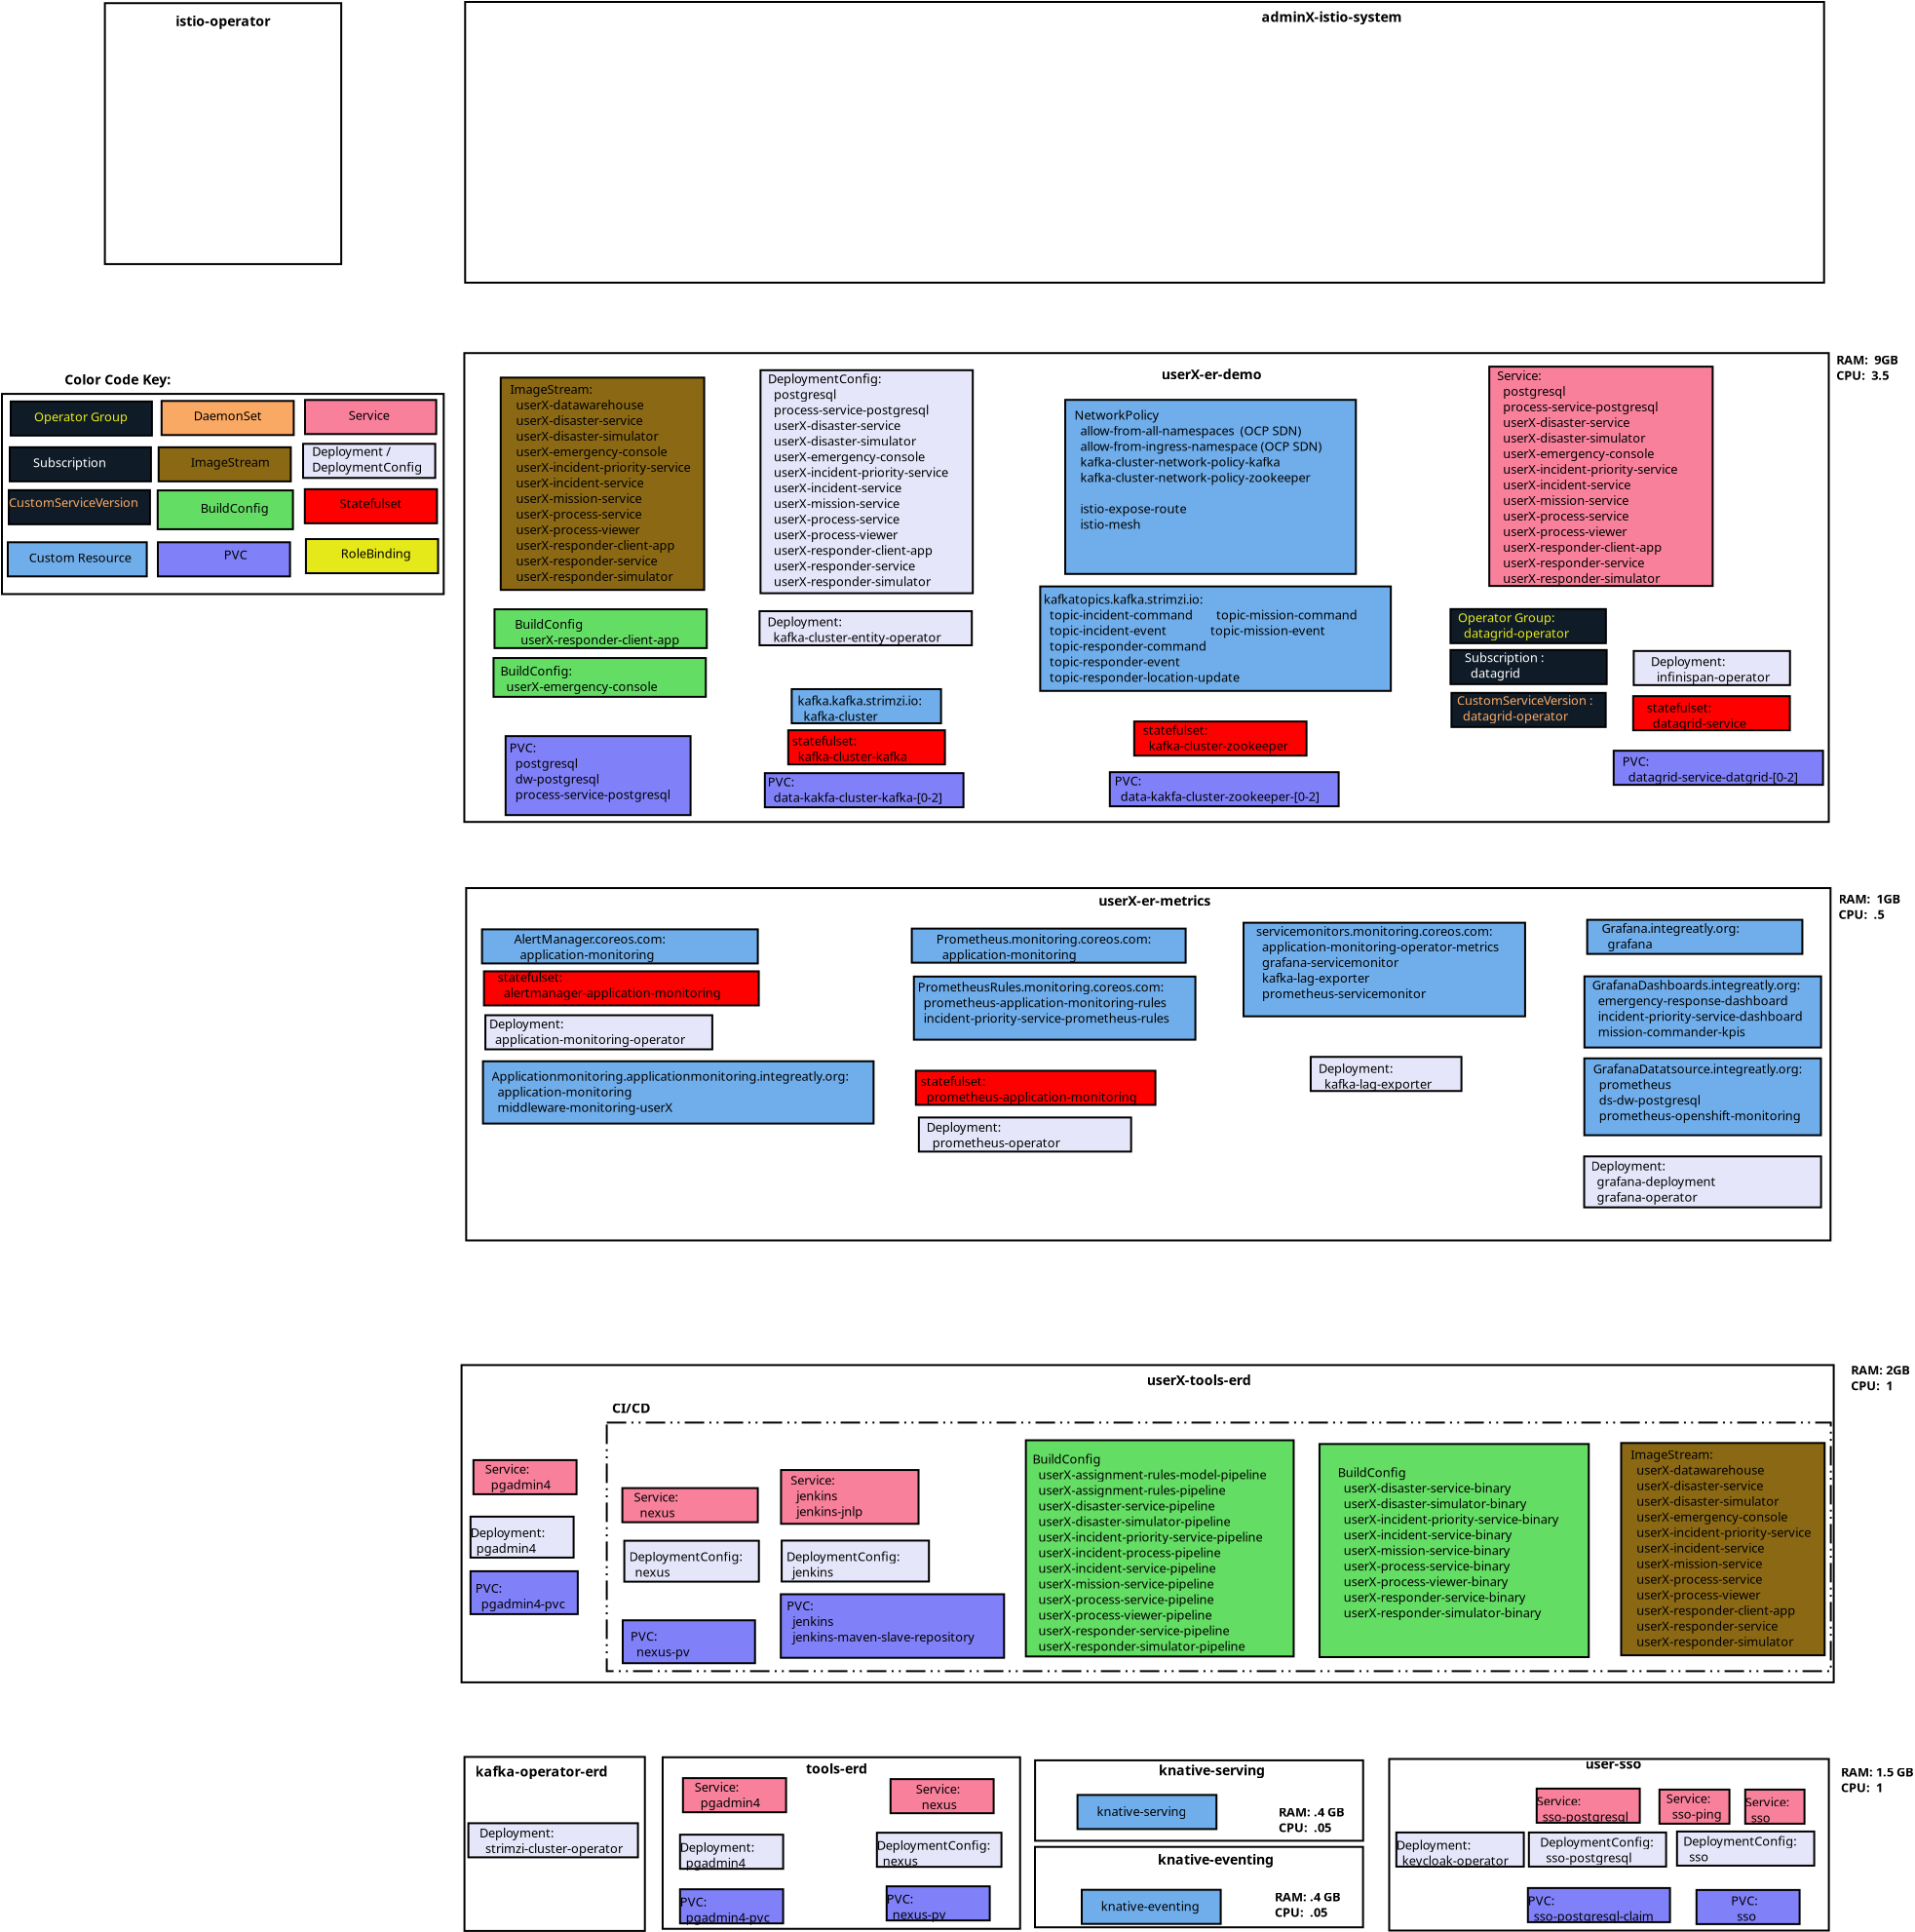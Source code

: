 <?xml version="1.0" encoding="UTF-8"?>
<dia:diagram xmlns:dia="http://www.lysator.liu.se/~alla/dia/">
  <dia:layer name="projects" visible="true" active="true">
    <dia:object type="Standard - Box" version="0" id="O0">
      <dia:attribute name="obj_pos">
        <dia:point val="0,24"/>
      </dia:attribute>
      <dia:attribute name="obj_bb">
        <dia:rectangle val="-0.05,23.95;9.306,32.975"/>
      </dia:attribute>
      <dia:attribute name="elem_corner">
        <dia:point val="0,24"/>
      </dia:attribute>
      <dia:attribute name="elem_width">
        <dia:real val="9.256"/>
      </dia:attribute>
      <dia:attribute name="elem_height">
        <dia:real val="8.925"/>
      </dia:attribute>
      <dia:attribute name="border_width">
        <dia:real val="0.1"/>
      </dia:attribute>
      <dia:attribute name="show_background">
        <dia:boolean val="false"/>
      </dia:attribute>
    </dia:object>
    <dia:object type="Standard - Text" version="1" id="O1">
      <dia:attribute name="obj_pos">
        <dia:point val="0.55,25"/>
      </dia:attribute>
      <dia:attribute name="obj_bb">
        <dia:rectangle val="0.55,24.345;8.123,25.166"/>
      </dia:attribute>
      <dia:attribute name="text">
        <dia:composite type="text">
          <dia:attribute name="string">
            <dia:string>#kafka-operator-erd#</dia:string>
          </dia:attribute>
          <dia:attribute name="font">
            <dia:font family="sans" style="80" name="Helvetica-Bold"/>
          </dia:attribute>
          <dia:attribute name="height">
            <dia:real val="0.882"/>
          </dia:attribute>
          <dia:attribute name="pos">
            <dia:point val="0.55,25"/>
          </dia:attribute>
          <dia:attribute name="color">
            <dia:color val="#000000"/>
          </dia:attribute>
          <dia:attribute name="alignment">
            <dia:enum val="0"/>
          </dia:attribute>
        </dia:composite>
      </dia:attribute>
      <dia:attribute name="valign">
        <dia:enum val="3"/>
      </dia:attribute>
    </dia:object>
    <dia:object type="Standard - Box" version="0" id="O2">
      <dia:attribute name="obj_pos">
        <dia:point val="10.168,24.017"/>
      </dia:attribute>
      <dia:attribute name="obj_bb">
        <dia:rectangle val="10.117,23.967;28.556,32.867"/>
      </dia:attribute>
      <dia:attribute name="elem_corner">
        <dia:point val="10.168,24.017"/>
      </dia:attribute>
      <dia:attribute name="elem_width">
        <dia:real val="18.339"/>
      </dia:attribute>
      <dia:attribute name="elem_height">
        <dia:real val="8.8"/>
      </dia:attribute>
      <dia:attribute name="border_width">
        <dia:real val="0.1"/>
      </dia:attribute>
      <dia:attribute name="show_background">
        <dia:boolean val="false"/>
      </dia:attribute>
    </dia:object>
    <dia:object type="Standard - Text" version="1" id="O3">
      <dia:attribute name="obj_pos">
        <dia:point val="17.517,24.855"/>
      </dia:attribute>
      <dia:attribute name="obj_bb">
        <dia:rectangle val="17.517,24.2;21.11,25.021"/>
      </dia:attribute>
      <dia:attribute name="text">
        <dia:composite type="text">
          <dia:attribute name="string">
            <dia:string>#tools-erd#</dia:string>
          </dia:attribute>
          <dia:attribute name="font">
            <dia:font family="sans" style="80" name="Helvetica-Bold"/>
          </dia:attribute>
          <dia:attribute name="height">
            <dia:real val="0.882"/>
          </dia:attribute>
          <dia:attribute name="pos">
            <dia:point val="17.517,24.855"/>
          </dia:attribute>
          <dia:attribute name="color">
            <dia:color val="#000000"/>
          </dia:attribute>
          <dia:attribute name="alignment">
            <dia:enum val="0"/>
          </dia:attribute>
        </dia:composite>
      </dia:attribute>
      <dia:attribute name="valign">
        <dia:enum val="3"/>
      </dia:attribute>
    </dia:object>
    <dia:object type="Standard - Box" version="0" id="O4">
      <dia:attribute name="obj_pos">
        <dia:point val="47.444,24.105"/>
      </dia:attribute>
      <dia:attribute name="obj_bb">
        <dia:rectangle val="47.394,24.055;70.05,32.955"/>
      </dia:attribute>
      <dia:attribute name="elem_corner">
        <dia:point val="47.444,24.105"/>
      </dia:attribute>
      <dia:attribute name="elem_width">
        <dia:real val="22.556"/>
      </dia:attribute>
      <dia:attribute name="elem_height">
        <dia:real val="8.8"/>
      </dia:attribute>
      <dia:attribute name="border_width">
        <dia:real val="0.1"/>
      </dia:attribute>
      <dia:attribute name="show_background">
        <dia:boolean val="false"/>
      </dia:attribute>
    </dia:object>
    <dia:object type="Standard - Text" version="1" id="O5">
      <dia:attribute name="obj_pos">
        <dia:point val="57.5,24.605"/>
      </dia:attribute>
      <dia:attribute name="obj_bb">
        <dia:rectangle val="57.5,23.95;60.865,24.771"/>
      </dia:attribute>
      <dia:attribute name="text">
        <dia:composite type="text">
          <dia:attribute name="string">
            <dia:string>#user-sso#</dia:string>
          </dia:attribute>
          <dia:attribute name="font">
            <dia:font family="sans" style="80" name="Helvetica-Bold"/>
          </dia:attribute>
          <dia:attribute name="height">
            <dia:real val="0.882"/>
          </dia:attribute>
          <dia:attribute name="pos">
            <dia:point val="57.5,24.605"/>
          </dia:attribute>
          <dia:attribute name="color">
            <dia:color val="#000000"/>
          </dia:attribute>
          <dia:attribute name="alignment">
            <dia:enum val="0"/>
          </dia:attribute>
        </dia:composite>
      </dia:attribute>
      <dia:attribute name="valign">
        <dia:enum val="3"/>
      </dia:attribute>
    </dia:object>
    <dia:object type="Standard - Box" version="0" id="O6">
      <dia:attribute name="obj_pos">
        <dia:point val="-0.15,3.9"/>
      </dia:attribute>
      <dia:attribute name="obj_bb">
        <dia:rectangle val="-0.2,3.85;70.3,20.225"/>
      </dia:attribute>
      <dia:attribute name="elem_corner">
        <dia:point val="-0.15,3.9"/>
      </dia:attribute>
      <dia:attribute name="elem_width">
        <dia:real val="70.4"/>
      </dia:attribute>
      <dia:attribute name="elem_height">
        <dia:real val="16.275"/>
      </dia:attribute>
      <dia:attribute name="border_width">
        <dia:real val="0.1"/>
      </dia:attribute>
      <dia:attribute name="show_background">
        <dia:boolean val="false"/>
      </dia:attribute>
    </dia:object>
    <dia:object type="Standard - Text" version="1" id="O7">
      <dia:attribute name="obj_pos">
        <dia:point val="35.01,4.93"/>
      </dia:attribute>
      <dia:attribute name="obj_bb">
        <dia:rectangle val="35.01,4.275;41.13,5.096"/>
      </dia:attribute>
      <dia:attribute name="text">
        <dia:composite type="text">
          <dia:attribute name="string">
            <dia:string>#userX-tools-erd#</dia:string>
          </dia:attribute>
          <dia:attribute name="font">
            <dia:font family="sans" style="80" name="Helvetica-Bold"/>
          </dia:attribute>
          <dia:attribute name="height">
            <dia:real val="0.882"/>
          </dia:attribute>
          <dia:attribute name="pos">
            <dia:point val="35.01,4.93"/>
          </dia:attribute>
          <dia:attribute name="color">
            <dia:color val="#000000"/>
          </dia:attribute>
          <dia:attribute name="alignment">
            <dia:enum val="0"/>
          </dia:attribute>
        </dia:composite>
      </dia:attribute>
      <dia:attribute name="valign">
        <dia:enum val="3"/>
      </dia:attribute>
    </dia:object>
    <dia:object type="Standard - Box" version="0" id="O8">
      <dia:attribute name="obj_pos">
        <dia:point val="0.087,-20.567"/>
      </dia:attribute>
      <dia:attribute name="obj_bb">
        <dia:rectangle val="0.037,-20.617;70.135,-2.444"/>
      </dia:attribute>
      <dia:attribute name="elem_corner">
        <dia:point val="0.087,-20.567"/>
      </dia:attribute>
      <dia:attribute name="elem_width">
        <dia:real val="69.999"/>
      </dia:attribute>
      <dia:attribute name="elem_height">
        <dia:real val="18.073"/>
      </dia:attribute>
      <dia:attribute name="border_width">
        <dia:real val="0.1"/>
      </dia:attribute>
      <dia:attribute name="show_background">
        <dia:boolean val="false"/>
      </dia:attribute>
    </dia:object>
    <dia:object type="Standard - Text" version="1" id="O9">
      <dia:attribute name="obj_pos">
        <dia:point val="32.53,-19.656"/>
      </dia:attribute>
      <dia:attribute name="obj_bb">
        <dia:rectangle val="32.53,-20.311;39.152,-19.489"/>
      </dia:attribute>
      <dia:attribute name="text">
        <dia:composite type="text">
          <dia:attribute name="string">
            <dia:string>#userX-er-metrics#</dia:string>
          </dia:attribute>
          <dia:attribute name="font">
            <dia:font family="sans" style="80" name="Helvetica-Bold"/>
          </dia:attribute>
          <dia:attribute name="height">
            <dia:real val="0.882"/>
          </dia:attribute>
          <dia:attribute name="pos">
            <dia:point val="32.53,-19.656"/>
          </dia:attribute>
          <dia:attribute name="color">
            <dia:color val="#000000"/>
          </dia:attribute>
          <dia:attribute name="alignment">
            <dia:enum val="0"/>
          </dia:attribute>
        </dia:composite>
      </dia:attribute>
      <dia:attribute name="valign">
        <dia:enum val="3"/>
      </dia:attribute>
    </dia:object>
    <dia:object type="Standard - Box" version="0" id="O10">
      <dia:attribute name="obj_pos">
        <dia:point val="-0.008,-48.009"/>
      </dia:attribute>
      <dia:attribute name="obj_bb">
        <dia:rectangle val="-0.058,-48.059;70.045,-23.91"/>
      </dia:attribute>
      <dia:attribute name="elem_corner">
        <dia:point val="-0.008,-48.009"/>
      </dia:attribute>
      <dia:attribute name="elem_width">
        <dia:real val="70.004"/>
      </dia:attribute>
      <dia:attribute name="elem_height">
        <dia:real val="24.049"/>
      </dia:attribute>
      <dia:attribute name="border_width">
        <dia:real val="0.1"/>
      </dia:attribute>
      <dia:attribute name="show_background">
        <dia:boolean val="false"/>
      </dia:attribute>
    </dia:object>
    <dia:object type="Standard - Text" version="1" id="O11">
      <dia:attribute name="obj_pos">
        <dia:point val="35.761,-46.663"/>
      </dia:attribute>
      <dia:attribute name="obj_bb">
        <dia:rectangle val="35.761,-47.318;41.609,-46.497"/>
      </dia:attribute>
      <dia:attribute name="text">
        <dia:composite type="text">
          <dia:attribute name="string">
            <dia:string>#userX-er-demo#</dia:string>
          </dia:attribute>
          <dia:attribute name="font">
            <dia:font family="sans" style="80" name="Helvetica-Bold"/>
          </dia:attribute>
          <dia:attribute name="height">
            <dia:real val="0.882"/>
          </dia:attribute>
          <dia:attribute name="pos">
            <dia:point val="35.761,-46.663"/>
          </dia:attribute>
          <dia:attribute name="color">
            <dia:color val="#000000"/>
          </dia:attribute>
          <dia:attribute name="alignment">
            <dia:enum val="0"/>
          </dia:attribute>
        </dia:composite>
      </dia:attribute>
      <dia:attribute name="valign">
        <dia:enum val="3"/>
      </dia:attribute>
    </dia:object>
    <dia:object type="Standard - Box" version="0" id="O12">
      <dia:attribute name="obj_pos">
        <dia:point val="-23.73,-45.916"/>
      </dia:attribute>
      <dia:attribute name="obj_bb">
        <dia:rectangle val="-23.78,-45.966;-1.016,-35.598"/>
      </dia:attribute>
      <dia:attribute name="elem_corner">
        <dia:point val="-23.73,-45.916"/>
      </dia:attribute>
      <dia:attribute name="elem_width">
        <dia:real val="22.664"/>
      </dia:attribute>
      <dia:attribute name="elem_height">
        <dia:real val="10.269"/>
      </dia:attribute>
      <dia:attribute name="border_width">
        <dia:real val="0.1"/>
      </dia:attribute>
      <dia:attribute name="show_background">
        <dia:boolean val="false"/>
      </dia:attribute>
    </dia:object>
    <dia:object type="Standard - Text" version="1" id="O13">
      <dia:attribute name="obj_pos">
        <dia:point val="-20.513,-46.393"/>
      </dia:attribute>
      <dia:attribute name="obj_bb">
        <dia:rectangle val="-20.513,-47.048;-14.205,-46.227"/>
      </dia:attribute>
      <dia:attribute name="text">
        <dia:composite type="text">
          <dia:attribute name="string">
            <dia:string>#Color Code Key:#</dia:string>
          </dia:attribute>
          <dia:attribute name="font">
            <dia:font family="sans" style="80" name="Helvetica-Bold"/>
          </dia:attribute>
          <dia:attribute name="height">
            <dia:real val="0.882"/>
          </dia:attribute>
          <dia:attribute name="pos">
            <dia:point val="-20.513,-46.393"/>
          </dia:attribute>
          <dia:attribute name="color">
            <dia:color val="#000000"/>
          </dia:attribute>
          <dia:attribute name="alignment">
            <dia:enum val="0"/>
          </dia:attribute>
        </dia:composite>
      </dia:attribute>
      <dia:attribute name="valign">
        <dia:enum val="3"/>
      </dia:attribute>
    </dia:object>
    <dia:object type="Standard - Box" version="0" id="O14">
      <dia:attribute name="obj_pos">
        <dia:point val="-18.449,-65.958"/>
      </dia:attribute>
      <dia:attribute name="obj_bb">
        <dia:rectangle val="-18.499,-66.008;-6.272,-52.523"/>
      </dia:attribute>
      <dia:attribute name="elem_corner">
        <dia:point val="-18.449,-65.958"/>
      </dia:attribute>
      <dia:attribute name="elem_width">
        <dia:real val="12.126"/>
      </dia:attribute>
      <dia:attribute name="elem_height">
        <dia:real val="13.385"/>
      </dia:attribute>
      <dia:attribute name="border_width">
        <dia:real val="0.1"/>
      </dia:attribute>
      <dia:attribute name="show_background">
        <dia:boolean val="false"/>
      </dia:attribute>
    </dia:object>
    <dia:object type="Standard - Text" version="1" id="O15">
      <dia:attribute name="obj_pos">
        <dia:point val="-14.822,-64.787"/>
      </dia:attribute>
      <dia:attribute name="obj_bb">
        <dia:rectangle val="-14.822,-65.442;-9.342,-64.621"/>
      </dia:attribute>
      <dia:attribute name="text">
        <dia:composite type="text">
          <dia:attribute name="string">
            <dia:string>#istio-operator#</dia:string>
          </dia:attribute>
          <dia:attribute name="font">
            <dia:font family="sans" style="80" name="Helvetica-Bold"/>
          </dia:attribute>
          <dia:attribute name="height">
            <dia:real val="0.882"/>
          </dia:attribute>
          <dia:attribute name="pos">
            <dia:point val="-14.822,-64.787"/>
          </dia:attribute>
          <dia:attribute name="color">
            <dia:color val="#000000"/>
          </dia:attribute>
          <dia:attribute name="alignment">
            <dia:enum val="0"/>
          </dia:attribute>
        </dia:composite>
      </dia:attribute>
      <dia:attribute name="valign">
        <dia:enum val="3"/>
      </dia:attribute>
    </dia:object>
    <dia:object type="Standard - Box" version="0" id="O16">
      <dia:attribute name="obj_pos">
        <dia:point val="0.034,-66.02"/>
      </dia:attribute>
      <dia:attribute name="obj_bb">
        <dia:rectangle val="-0.016,-66.07;69.805,-51.57"/>
      </dia:attribute>
      <dia:attribute name="elem_corner">
        <dia:point val="0.034,-66.02"/>
      </dia:attribute>
      <dia:attribute name="elem_width">
        <dia:real val="69.721"/>
      </dia:attribute>
      <dia:attribute name="elem_height">
        <dia:real val="14.4"/>
      </dia:attribute>
      <dia:attribute name="border_width">
        <dia:real val="0.1"/>
      </dia:attribute>
      <dia:attribute name="show_background">
        <dia:boolean val="false"/>
      </dia:attribute>
    </dia:object>
    <dia:object type="Standard - Text" version="1" id="O17">
      <dia:attribute name="obj_pos">
        <dia:point val="40.896,-64.999"/>
      </dia:attribute>
      <dia:attribute name="obj_bb">
        <dia:rectangle val="40.896,-65.654;49.006,-64.833"/>
      </dia:attribute>
      <dia:attribute name="text">
        <dia:composite type="text">
          <dia:attribute name="string">
            <dia:string>#adminX-istio-system#</dia:string>
          </dia:attribute>
          <dia:attribute name="font">
            <dia:font family="sans" style="80" name="Helvetica-Bold"/>
          </dia:attribute>
          <dia:attribute name="height">
            <dia:real val="0.882"/>
          </dia:attribute>
          <dia:attribute name="pos">
            <dia:point val="40.896,-64.999"/>
          </dia:attribute>
          <dia:attribute name="color">
            <dia:color val="#000000"/>
          </dia:attribute>
          <dia:attribute name="alignment">
            <dia:enum val="0"/>
          </dia:attribute>
        </dia:composite>
      </dia:attribute>
      <dia:attribute name="valign">
        <dia:enum val="3"/>
      </dia:attribute>
    </dia:object>
    <dia:object type="Standard - Box" version="0" id="O18">
      <dia:attribute name="obj_pos">
        <dia:point val="29.275,24.175"/>
      </dia:attribute>
      <dia:attribute name="obj_bb">
        <dia:rectangle val="29.225,24.125;46.156,28.35"/>
      </dia:attribute>
      <dia:attribute name="elem_corner">
        <dia:point val="29.275,24.175"/>
      </dia:attribute>
      <dia:attribute name="elem_width">
        <dia:real val="16.831"/>
      </dia:attribute>
      <dia:attribute name="elem_height">
        <dia:real val="4.125"/>
      </dia:attribute>
      <dia:attribute name="border_width">
        <dia:real val="0.1"/>
      </dia:attribute>
      <dia:attribute name="show_background">
        <dia:boolean val="false"/>
      </dia:attribute>
    </dia:object>
    <dia:object type="Standard - Text" version="1" id="O19">
      <dia:attribute name="obj_pos">
        <dia:point val="35.625,24.942"/>
      </dia:attribute>
      <dia:attribute name="obj_bb">
        <dia:rectangle val="35.625,24.288;41.837,25.109"/>
      </dia:attribute>
      <dia:attribute name="text">
        <dia:composite type="text">
          <dia:attribute name="string">
            <dia:string>#knative-serving#</dia:string>
          </dia:attribute>
          <dia:attribute name="font">
            <dia:font family="sans" style="80" name="Helvetica-Bold"/>
          </dia:attribute>
          <dia:attribute name="height">
            <dia:real val="0.882"/>
          </dia:attribute>
          <dia:attribute name="pos">
            <dia:point val="35.625,24.942"/>
          </dia:attribute>
          <dia:attribute name="color">
            <dia:color val="#000000"/>
          </dia:attribute>
          <dia:attribute name="alignment">
            <dia:enum val="0"/>
          </dia:attribute>
        </dia:composite>
      </dia:attribute>
      <dia:attribute name="valign">
        <dia:enum val="3"/>
      </dia:attribute>
    </dia:object>
    <dia:object type="Standard - Box" version="0" id="O20">
      <dia:attribute name="obj_pos">
        <dia:point val="29.27,28.615"/>
      </dia:attribute>
      <dia:attribute name="obj_bb">
        <dia:rectangle val="29.22,28.565;46.151,32.79"/>
      </dia:attribute>
      <dia:attribute name="elem_corner">
        <dia:point val="29.27,28.615"/>
      </dia:attribute>
      <dia:attribute name="elem_width">
        <dia:real val="16.831"/>
      </dia:attribute>
      <dia:attribute name="elem_height">
        <dia:real val="4.125"/>
      </dia:attribute>
      <dia:attribute name="border_width">
        <dia:real val="0.1"/>
      </dia:attribute>
      <dia:attribute name="show_background">
        <dia:boolean val="false"/>
      </dia:attribute>
    </dia:object>
    <dia:object type="Standard - Text" version="1" id="O21">
      <dia:attribute name="obj_pos">
        <dia:point val="35.57,29.52"/>
      </dia:attribute>
      <dia:attribute name="obj_bb">
        <dia:rectangle val="35.57,28.865;42.333,29.686"/>
      </dia:attribute>
      <dia:attribute name="text">
        <dia:composite type="text">
          <dia:attribute name="string">
            <dia:string>#knative-eventing#</dia:string>
          </dia:attribute>
          <dia:attribute name="font">
            <dia:font family="sans" style="80" name="Helvetica-Bold"/>
          </dia:attribute>
          <dia:attribute name="height">
            <dia:real val="0.882"/>
          </dia:attribute>
          <dia:attribute name="pos">
            <dia:point val="35.57,29.52"/>
          </dia:attribute>
          <dia:attribute name="color">
            <dia:color val="#000000"/>
          </dia:attribute>
          <dia:attribute name="alignment">
            <dia:enum val="0"/>
          </dia:attribute>
        </dia:composite>
      </dia:attribute>
      <dia:attribute name="valign">
        <dia:enum val="3"/>
      </dia:attribute>
    </dia:object>
  </dia:layer>
  <dia:layer name="KEY" visible="true">
    <dia:object type="Standard - Box" version="0" id="O22">
      <dia:attribute name="obj_pos">
        <dia:point val="-8.28,-43.355"/>
      </dia:attribute>
      <dia:attribute name="obj_bb">
        <dia:rectangle val="-8.33,-43.405;-1.45,-41.555"/>
      </dia:attribute>
      <dia:attribute name="elem_corner">
        <dia:point val="-8.28,-43.355"/>
      </dia:attribute>
      <dia:attribute name="elem_width">
        <dia:real val="6.78"/>
      </dia:attribute>
      <dia:attribute name="elem_height">
        <dia:real val="1.75"/>
      </dia:attribute>
      <dia:attribute name="inner_color">
        <dia:color val="#e6e6fa"/>
      </dia:attribute>
      <dia:attribute name="show_background">
        <dia:boolean val="true"/>
      </dia:attribute>
    </dia:object>
    <dia:object type="Standard - Box" version="0" id="O23">
      <dia:attribute name="obj_pos">
        <dia:point val="-15.73,-38.305"/>
      </dia:attribute>
      <dia:attribute name="obj_bb">
        <dia:rectangle val="-15.78,-38.355;-8.9,-36.505"/>
      </dia:attribute>
      <dia:attribute name="elem_corner">
        <dia:point val="-15.73,-38.305"/>
      </dia:attribute>
      <dia:attribute name="elem_width">
        <dia:real val="6.78"/>
      </dia:attribute>
      <dia:attribute name="elem_height">
        <dia:real val="1.75"/>
      </dia:attribute>
      <dia:attribute name="border_width">
        <dia:real val="0.1"/>
      </dia:attribute>
      <dia:attribute name="inner_color">
        <dia:color val="#8080f8"/>
      </dia:attribute>
      <dia:attribute name="show_background">
        <dia:boolean val="true"/>
      </dia:attribute>
    </dia:object>
    <dia:object type="Standard - Box" version="0" id="O24">
      <dia:attribute name="obj_pos">
        <dia:point val="-8.18,-45.605"/>
      </dia:attribute>
      <dia:attribute name="obj_bb">
        <dia:rectangle val="-8.23,-45.655;-1.4,-43.805"/>
      </dia:attribute>
      <dia:attribute name="elem_corner">
        <dia:point val="-8.18,-45.605"/>
      </dia:attribute>
      <dia:attribute name="elem_width">
        <dia:real val="6.73"/>
      </dia:attribute>
      <dia:attribute name="elem_height">
        <dia:real val="1.75"/>
      </dia:attribute>
      <dia:attribute name="border_width">
        <dia:real val="0.1"/>
      </dia:attribute>
      <dia:attribute name="inner_color">
        <dia:color val="#f8809b"/>
      </dia:attribute>
      <dia:attribute name="show_background">
        <dia:boolean val="true"/>
      </dia:attribute>
    </dia:object>
    <dia:object type="Standard - Box" version="0" id="O25">
      <dia:attribute name="obj_pos">
        <dia:point val="-23.43,-38.305"/>
      </dia:attribute>
      <dia:attribute name="obj_bb">
        <dia:rectangle val="-23.48,-38.355;-16.25,-36.505"/>
      </dia:attribute>
      <dia:attribute name="elem_corner">
        <dia:point val="-23.43,-38.305"/>
      </dia:attribute>
      <dia:attribute name="elem_width">
        <dia:real val="7.13"/>
      </dia:attribute>
      <dia:attribute name="elem_height">
        <dia:real val="1.75"/>
      </dia:attribute>
      <dia:attribute name="inner_color">
        <dia:color val="#6faeeb"/>
      </dia:attribute>
      <dia:attribute name="show_background">
        <dia:boolean val="true"/>
      </dia:attribute>
    </dia:object>
    <dia:object type="Standard - Text" version="1" id="O26">
      <dia:attribute name="obj_pos">
        <dia:point val="-22.34,-37.28"/>
      </dia:attribute>
      <dia:attribute name="obj_bb">
        <dia:rectangle val="-22.34,-37.874;-16.75,-37.129"/>
      </dia:attribute>
      <dia:attribute name="text">
        <dia:composite type="text">
          <dia:attribute name="string">
            <dia:string>#Custom Resource#</dia:string>
          </dia:attribute>
          <dia:attribute name="font">
            <dia:font family="sans" style="0" name="Helvetica"/>
          </dia:attribute>
          <dia:attribute name="height">
            <dia:real val="0.8"/>
          </dia:attribute>
          <dia:attribute name="pos">
            <dia:point val="-22.34,-37.28"/>
          </dia:attribute>
          <dia:attribute name="color">
            <dia:color val="#000000"/>
          </dia:attribute>
          <dia:attribute name="alignment">
            <dia:enum val="0"/>
          </dia:attribute>
        </dia:composite>
      </dia:attribute>
      <dia:attribute name="valign">
        <dia:enum val="3"/>
      </dia:attribute>
    </dia:object>
    <dia:object type="Standard - Text" version="1" id="O27">
      <dia:attribute name="obj_pos">
        <dia:point val="-7.815,-42.73"/>
      </dia:attribute>
      <dia:attribute name="obj_bb">
        <dia:rectangle val="-7.815,-43.324;-1.843,-41.779"/>
      </dia:attribute>
      <dia:attribute name="text">
        <dia:composite type="text">
          <dia:attribute name="string">
            <dia:string>#Deployment /
DeploymentConfig#</dia:string>
          </dia:attribute>
          <dia:attribute name="font">
            <dia:font family="sans" style="0" name="Helvetica"/>
          </dia:attribute>
          <dia:attribute name="height">
            <dia:real val="0.8"/>
          </dia:attribute>
          <dia:attribute name="pos">
            <dia:point val="-7.815,-42.73"/>
          </dia:attribute>
          <dia:attribute name="color">
            <dia:color val="#000000"/>
          </dia:attribute>
          <dia:attribute name="alignment">
            <dia:enum val="0"/>
          </dia:attribute>
        </dia:composite>
      </dia:attribute>
      <dia:attribute name="valign">
        <dia:enum val="3"/>
      </dia:attribute>
    </dia:object>
    <dia:object type="Standard - Text" version="1" id="O28">
      <dia:attribute name="obj_pos">
        <dia:point val="-12.34,-37.43"/>
      </dia:attribute>
      <dia:attribute name="obj_bb">
        <dia:rectangle val="-12.34,-38.024;-11.07,-37.279"/>
      </dia:attribute>
      <dia:attribute name="text">
        <dia:composite type="text">
          <dia:attribute name="string">
            <dia:string>#PVC#</dia:string>
          </dia:attribute>
          <dia:attribute name="font">
            <dia:font family="sans" style="0" name="Helvetica"/>
          </dia:attribute>
          <dia:attribute name="height">
            <dia:real val="0.8"/>
          </dia:attribute>
          <dia:attribute name="pos">
            <dia:point val="-12.34,-37.43"/>
          </dia:attribute>
          <dia:attribute name="color">
            <dia:color val="#000000"/>
          </dia:attribute>
          <dia:attribute name="alignment">
            <dia:enum val="0"/>
          </dia:attribute>
        </dia:composite>
      </dia:attribute>
      <dia:attribute name="valign">
        <dia:enum val="3"/>
      </dia:attribute>
      <dia:connections>
        <dia:connection handle="0" to="O23" connection="8"/>
      </dia:connections>
    </dia:object>
    <dia:object type="Standard - Box" version="0" id="O29">
      <dia:attribute name="obj_pos">
        <dia:point val="-15.74,-40.965"/>
      </dia:attribute>
      <dia:attribute name="obj_bb">
        <dia:rectangle val="-15.79,-41.015;-8.75,-38.925"/>
      </dia:attribute>
      <dia:attribute name="elem_corner">
        <dia:point val="-15.74,-40.965"/>
      </dia:attribute>
      <dia:attribute name="elem_width">
        <dia:real val="6.94"/>
      </dia:attribute>
      <dia:attribute name="elem_height">
        <dia:real val="1.99"/>
      </dia:attribute>
      <dia:attribute name="border_width">
        <dia:real val="0.1"/>
      </dia:attribute>
      <dia:attribute name="inner_color">
        <dia:color val="#63dd63"/>
      </dia:attribute>
      <dia:attribute name="show_background">
        <dia:boolean val="true"/>
      </dia:attribute>
    </dia:object>
    <dia:object type="Standard - Text" version="1" id="O30">
      <dia:attribute name="obj_pos">
        <dia:point val="-13.545,-39.82"/>
      </dia:attribute>
      <dia:attribute name="obj_bb">
        <dia:rectangle val="-13.545,-40.414;-9.883,-39.669"/>
      </dia:attribute>
      <dia:attribute name="text">
        <dia:composite type="text">
          <dia:attribute name="string">
            <dia:string>#BuildConfig#</dia:string>
          </dia:attribute>
          <dia:attribute name="font">
            <dia:font family="sans" style="0" name="Helvetica"/>
          </dia:attribute>
          <dia:attribute name="height">
            <dia:real val="0.8"/>
          </dia:attribute>
          <dia:attribute name="pos">
            <dia:point val="-13.545,-39.82"/>
          </dia:attribute>
          <dia:attribute name="color">
            <dia:color val="#000000"/>
          </dia:attribute>
          <dia:attribute name="alignment">
            <dia:enum val="0"/>
          </dia:attribute>
        </dia:composite>
      </dia:attribute>
      <dia:attribute name="valign">
        <dia:enum val="3"/>
      </dia:attribute>
    </dia:object>
    <dia:object type="Standard - Box" version="0" id="O31">
      <dia:attribute name="obj_pos">
        <dia:point val="-15.69,-43.178"/>
      </dia:attribute>
      <dia:attribute name="obj_bb">
        <dia:rectangle val="-15.74,-43.228;-8.86,-41.378"/>
      </dia:attribute>
      <dia:attribute name="elem_corner">
        <dia:point val="-15.69,-43.178"/>
      </dia:attribute>
      <dia:attribute name="elem_width">
        <dia:real val="6.78"/>
      </dia:attribute>
      <dia:attribute name="elem_height">
        <dia:real val="1.75"/>
      </dia:attribute>
      <dia:attribute name="border_width">
        <dia:real val="0.1"/>
      </dia:attribute>
      <dia:attribute name="inner_color">
        <dia:color val="#8b6914"/>
      </dia:attribute>
      <dia:attribute name="show_background">
        <dia:boolean val="true"/>
      </dia:attribute>
    </dia:object>
    <dia:object type="Standard - Text" version="1" id="O32">
      <dia:attribute name="obj_pos">
        <dia:point val="-14.04,-42.184"/>
      </dia:attribute>
      <dia:attribute name="obj_bb">
        <dia:rectangle val="-14.04,-42.778;-9.715,-42.033"/>
      </dia:attribute>
      <dia:attribute name="text">
        <dia:composite type="text">
          <dia:attribute name="string">
            <dia:string>#ImageStream#</dia:string>
          </dia:attribute>
          <dia:attribute name="font">
            <dia:font family="sans" style="0" name="Helvetica"/>
          </dia:attribute>
          <dia:attribute name="height">
            <dia:real val="0.8"/>
          </dia:attribute>
          <dia:attribute name="pos">
            <dia:point val="-14.04,-42.184"/>
          </dia:attribute>
          <dia:attribute name="color">
            <dia:color val="#000000"/>
          </dia:attribute>
          <dia:attribute name="alignment">
            <dia:enum val="0"/>
          </dia:attribute>
        </dia:composite>
      </dia:attribute>
      <dia:attribute name="valign">
        <dia:enum val="3"/>
      </dia:attribute>
    </dia:object>
    <dia:object type="Standard - Box" version="0" id="O33">
      <dia:attribute name="obj_pos">
        <dia:point val="-8.19,-41.028"/>
      </dia:attribute>
      <dia:attribute name="obj_bb">
        <dia:rectangle val="-8.24,-41.078;-1.36,-39.228"/>
      </dia:attribute>
      <dia:attribute name="elem_corner">
        <dia:point val="-8.19,-41.028"/>
      </dia:attribute>
      <dia:attribute name="elem_width">
        <dia:real val="6.78"/>
      </dia:attribute>
      <dia:attribute name="elem_height">
        <dia:real val="1.75"/>
      </dia:attribute>
      <dia:attribute name="border_width">
        <dia:real val="0.1"/>
      </dia:attribute>
      <dia:attribute name="inner_color">
        <dia:color val="#ff0000"/>
      </dia:attribute>
      <dia:attribute name="show_background">
        <dia:boolean val="true"/>
      </dia:attribute>
    </dia:object>
    <dia:object type="Standard - Text" version="1" id="O34">
      <dia:attribute name="obj_pos">
        <dia:point val="-6.4,-40.053"/>
      </dia:attribute>
      <dia:attribute name="obj_bb">
        <dia:rectangle val="-6.4,-40.647;-2.92,-39.902"/>
      </dia:attribute>
      <dia:attribute name="text">
        <dia:composite type="text">
          <dia:attribute name="string">
            <dia:string>#Statefulset#</dia:string>
          </dia:attribute>
          <dia:attribute name="font">
            <dia:font family="sans" style="0" name="Helvetica"/>
          </dia:attribute>
          <dia:attribute name="height">
            <dia:real val="0.8"/>
          </dia:attribute>
          <dia:attribute name="pos">
            <dia:point val="-6.4,-40.053"/>
          </dia:attribute>
          <dia:attribute name="color">
            <dia:color val="#000000"/>
          </dia:attribute>
          <dia:attribute name="alignment">
            <dia:enum val="0"/>
          </dia:attribute>
        </dia:composite>
      </dia:attribute>
      <dia:attribute name="valign">
        <dia:enum val="3"/>
      </dia:attribute>
    </dia:object>
    <dia:object type="Standard - Text" version="1" id="O35">
      <dia:attribute name="obj_pos">
        <dia:point val="-5.94,-44.584"/>
      </dia:attribute>
      <dia:attribute name="obj_bb">
        <dia:rectangle val="-5.94,-45.178;-3.57,-44.433"/>
      </dia:attribute>
      <dia:attribute name="text">
        <dia:composite type="text">
          <dia:attribute name="string">
            <dia:string>#Service#</dia:string>
          </dia:attribute>
          <dia:attribute name="font">
            <dia:font family="sans" style="0" name="Helvetica"/>
          </dia:attribute>
          <dia:attribute name="height">
            <dia:real val="0.8"/>
          </dia:attribute>
          <dia:attribute name="pos">
            <dia:point val="-5.94,-44.584"/>
          </dia:attribute>
          <dia:attribute name="color">
            <dia:color val="#000000"/>
          </dia:attribute>
          <dia:attribute name="alignment">
            <dia:enum val="0"/>
          </dia:attribute>
        </dia:composite>
      </dia:attribute>
      <dia:attribute name="valign">
        <dia:enum val="3"/>
      </dia:attribute>
    </dia:object>
    <dia:object type="Standard - Box" version="0" id="O36">
      <dia:attribute name="obj_pos">
        <dia:point val="-15.54,-45.555"/>
      </dia:attribute>
      <dia:attribute name="obj_bb">
        <dia:rectangle val="-15.59,-45.605;-8.71,-43.755"/>
      </dia:attribute>
      <dia:attribute name="elem_corner">
        <dia:point val="-15.54,-45.555"/>
      </dia:attribute>
      <dia:attribute name="elem_width">
        <dia:real val="6.78"/>
      </dia:attribute>
      <dia:attribute name="elem_height">
        <dia:real val="1.75"/>
      </dia:attribute>
      <dia:attribute name="border_width">
        <dia:real val="0.1"/>
      </dia:attribute>
      <dia:attribute name="inner_color">
        <dia:color val="#faa964"/>
      </dia:attribute>
      <dia:attribute name="show_background">
        <dia:boolean val="true"/>
      </dia:attribute>
    </dia:object>
    <dia:object type="Standard - Text" version="1" id="O37">
      <dia:attribute name="obj_pos">
        <dia:point val="-13.89,-44.561"/>
      </dia:attribute>
      <dia:attribute name="obj_bb">
        <dia:rectangle val="-13.89,-45.155;-10.138,-44.41"/>
      </dia:attribute>
      <dia:attribute name="text">
        <dia:composite type="text">
          <dia:attribute name="string">
            <dia:string>#DaemonSet#</dia:string>
          </dia:attribute>
          <dia:attribute name="font">
            <dia:font family="sans" style="0" name="Helvetica"/>
          </dia:attribute>
          <dia:attribute name="height">
            <dia:real val="0.8"/>
          </dia:attribute>
          <dia:attribute name="pos">
            <dia:point val="-13.89,-44.561"/>
          </dia:attribute>
          <dia:attribute name="color">
            <dia:color val="#000000"/>
          </dia:attribute>
          <dia:attribute name="alignment">
            <dia:enum val="0"/>
          </dia:attribute>
        </dia:composite>
      </dia:attribute>
      <dia:attribute name="valign">
        <dia:enum val="3"/>
      </dia:attribute>
    </dia:object>
    <dia:object type="Standard - Box" version="0" id="O38">
      <dia:attribute name="obj_pos">
        <dia:point val="-8.134,-38.468"/>
      </dia:attribute>
      <dia:attribute name="obj_bb">
        <dia:rectangle val="-8.184,-38.518;-1.304,-36.668"/>
      </dia:attribute>
      <dia:attribute name="elem_corner">
        <dia:point val="-8.134,-38.468"/>
      </dia:attribute>
      <dia:attribute name="elem_width">
        <dia:real val="6.78"/>
      </dia:attribute>
      <dia:attribute name="elem_height">
        <dia:real val="1.75"/>
      </dia:attribute>
      <dia:attribute name="border_width">
        <dia:real val="0.1"/>
      </dia:attribute>
      <dia:attribute name="inner_color">
        <dia:color val="#e6e919"/>
      </dia:attribute>
      <dia:attribute name="show_background">
        <dia:boolean val="true"/>
      </dia:attribute>
    </dia:object>
    <dia:object type="Standard - Text" version="1" id="O39">
      <dia:attribute name="obj_pos">
        <dia:point val="-6.344,-37.493"/>
      </dia:attribute>
      <dia:attribute name="obj_bb">
        <dia:rectangle val="-6.344,-38.087;-2.544,-37.342"/>
      </dia:attribute>
      <dia:attribute name="text">
        <dia:composite type="text">
          <dia:attribute name="string">
            <dia:string>#RoleBinding#</dia:string>
          </dia:attribute>
          <dia:attribute name="font">
            <dia:font family="sans" style="0" name="Helvetica"/>
          </dia:attribute>
          <dia:attribute name="height">
            <dia:real val="0.8"/>
          </dia:attribute>
          <dia:attribute name="pos">
            <dia:point val="-6.344,-37.493"/>
          </dia:attribute>
          <dia:attribute name="color">
            <dia:color val="#000000"/>
          </dia:attribute>
          <dia:attribute name="alignment">
            <dia:enum val="0"/>
          </dia:attribute>
        </dia:composite>
      </dia:attribute>
      <dia:attribute name="valign">
        <dia:enum val="3"/>
      </dia:attribute>
    </dia:object>
    <dia:object type="Standard - Box" version="0" id="O40">
      <dia:attribute name="obj_pos">
        <dia:point val="-23.33,-43.178"/>
      </dia:attribute>
      <dia:attribute name="obj_bb">
        <dia:rectangle val="-23.38,-43.228;-16.035,-41.378"/>
      </dia:attribute>
      <dia:attribute name="elem_corner">
        <dia:point val="-23.33,-43.178"/>
      </dia:attribute>
      <dia:attribute name="elem_width">
        <dia:real val="7.245"/>
      </dia:attribute>
      <dia:attribute name="elem_height">
        <dia:real val="1.75"/>
      </dia:attribute>
      <dia:attribute name="border_width">
        <dia:real val="0.1"/>
      </dia:attribute>
      <dia:attribute name="inner_color">
        <dia:color val="#0f1c28"/>
      </dia:attribute>
      <dia:attribute name="show_background">
        <dia:boolean val="true"/>
      </dia:attribute>
    </dia:object>
    <dia:object type="Standard - Text" version="1" id="O41">
      <dia:attribute name="obj_pos">
        <dia:point val="-22.125,-42.153"/>
      </dia:attribute>
      <dia:attribute name="obj_bb">
        <dia:rectangle val="-22.125,-42.747;-18.148,-42.002"/>
      </dia:attribute>
      <dia:attribute name="text">
        <dia:composite type="text">
          <dia:attribute name="string">
            <dia:string>#Subscription#</dia:string>
          </dia:attribute>
          <dia:attribute name="font">
            <dia:font family="sans" style="0" name="Helvetica"/>
          </dia:attribute>
          <dia:attribute name="height">
            <dia:real val="0.8"/>
          </dia:attribute>
          <dia:attribute name="pos">
            <dia:point val="-22.125,-42.153"/>
          </dia:attribute>
          <dia:attribute name="color">
            <dia:color val="#ffffff"/>
          </dia:attribute>
          <dia:attribute name="alignment">
            <dia:enum val="0"/>
          </dia:attribute>
        </dia:composite>
      </dia:attribute>
      <dia:attribute name="valign">
        <dia:enum val="3"/>
      </dia:attribute>
    </dia:object>
    <dia:object type="Standard - Box" version="0" id="O42">
      <dia:attribute name="obj_pos">
        <dia:point val="-23.28,-45.528"/>
      </dia:attribute>
      <dia:attribute name="obj_bb">
        <dia:rectangle val="-23.33,-45.578;-15.985,-43.728"/>
      </dia:attribute>
      <dia:attribute name="elem_corner">
        <dia:point val="-23.28,-45.528"/>
      </dia:attribute>
      <dia:attribute name="elem_width">
        <dia:real val="7.245"/>
      </dia:attribute>
      <dia:attribute name="elem_height">
        <dia:real val="1.75"/>
      </dia:attribute>
      <dia:attribute name="border_width">
        <dia:real val="0.1"/>
      </dia:attribute>
      <dia:attribute name="inner_color">
        <dia:color val="#0f1c28"/>
      </dia:attribute>
      <dia:attribute name="show_background">
        <dia:boolean val="true"/>
      </dia:attribute>
    </dia:object>
    <dia:object type="Standard - Text" version="1" id="O43">
      <dia:attribute name="obj_pos">
        <dia:point val="-22.075,-44.503"/>
      </dia:attribute>
      <dia:attribute name="obj_bb">
        <dia:rectangle val="-22.075,-45.097;-17.055,-44.352"/>
      </dia:attribute>
      <dia:attribute name="text">
        <dia:composite type="text">
          <dia:attribute name="string">
            <dia:string>#Operator Group#</dia:string>
          </dia:attribute>
          <dia:attribute name="font">
            <dia:font family="sans" style="0" name="Helvetica"/>
          </dia:attribute>
          <dia:attribute name="height">
            <dia:real val="0.8"/>
          </dia:attribute>
          <dia:attribute name="pos">
            <dia:point val="-22.075,-44.503"/>
          </dia:attribute>
          <dia:attribute name="color">
            <dia:color val="#e6e919"/>
          </dia:attribute>
          <dia:attribute name="alignment">
            <dia:enum val="0"/>
          </dia:attribute>
        </dia:composite>
      </dia:attribute>
      <dia:attribute name="valign">
        <dia:enum val="3"/>
      </dia:attribute>
    </dia:object>
    <dia:object type="Standard - Box" version="0" id="O44">
      <dia:attribute name="obj_pos">
        <dia:point val="-23.38,-40.978"/>
      </dia:attribute>
      <dia:attribute name="obj_bb">
        <dia:rectangle val="-23.43,-41.028;-16.085,-39.178"/>
      </dia:attribute>
      <dia:attribute name="elem_corner">
        <dia:point val="-23.38,-40.978"/>
      </dia:attribute>
      <dia:attribute name="elem_width">
        <dia:real val="7.245"/>
      </dia:attribute>
      <dia:attribute name="elem_height">
        <dia:real val="1.75"/>
      </dia:attribute>
      <dia:attribute name="border_width">
        <dia:real val="0.1"/>
      </dia:attribute>
      <dia:attribute name="inner_color">
        <dia:color val="#0f1c28"/>
      </dia:attribute>
      <dia:attribute name="show_background">
        <dia:boolean val="true"/>
      </dia:attribute>
    </dia:object>
    <dia:object type="Standard - Text" version="1" id="O45">
      <dia:attribute name="obj_pos">
        <dia:point val="-23.38,-40.103"/>
      </dia:attribute>
      <dia:attribute name="obj_bb">
        <dia:rectangle val="-23.38,-40.697;-16.207,-39.952"/>
      </dia:attribute>
      <dia:attribute name="text">
        <dia:composite type="text">
          <dia:attribute name="string">
            <dia:string>#CustomServiceVersion#</dia:string>
          </dia:attribute>
          <dia:attribute name="font">
            <dia:font family="sans" style="0" name="Helvetica"/>
          </dia:attribute>
          <dia:attribute name="height">
            <dia:real val="0.8"/>
          </dia:attribute>
          <dia:attribute name="pos">
            <dia:point val="-23.38,-40.103"/>
          </dia:attribute>
          <dia:attribute name="color">
            <dia:color val="#faa964"/>
          </dia:attribute>
          <dia:attribute name="alignment">
            <dia:enum val="0"/>
          </dia:attribute>
        </dia:composite>
      </dia:attribute>
      <dia:attribute name="valign">
        <dia:enum val="3"/>
      </dia:attribute>
      <dia:connections>
        <dia:connection handle="0" to="O44" connection="3"/>
      </dia:connections>
    </dia:object>
  </dia:layer>
  <dia:layer name="kafka-operator-erd" visible="true">
    <dia:object type="Standard - Box" version="0" id="O46">
      <dia:attribute name="obj_pos">
        <dia:point val="0.2,27.4"/>
      </dia:attribute>
      <dia:attribute name="obj_bb">
        <dia:rectangle val="0.15,27.35;8.95,29.2"/>
      </dia:attribute>
      <dia:attribute name="elem_corner">
        <dia:point val="0.2,27.4"/>
      </dia:attribute>
      <dia:attribute name="elem_width">
        <dia:real val="8.7"/>
      </dia:attribute>
      <dia:attribute name="elem_height">
        <dia:real val="1.75"/>
      </dia:attribute>
      <dia:attribute name="inner_color">
        <dia:color val="#e6e6fa"/>
      </dia:attribute>
      <dia:attribute name="show_background">
        <dia:boolean val="true"/>
      </dia:attribute>
    </dia:object>
    <dia:object type="Standard - Text" version="1" id="O47">
      <dia:attribute name="obj_pos">
        <dia:point val="0.775,28.125"/>
      </dia:attribute>
      <dia:attribute name="obj_bb">
        <dia:rectangle val="0.775,27.531;8.7,29.076"/>
      </dia:attribute>
      <dia:attribute name="text">
        <dia:composite type="text">
          <dia:attribute name="string">
            <dia:string>#Deployment:
  strimzi-cluster-operator#</dia:string>
          </dia:attribute>
          <dia:attribute name="font">
            <dia:font family="sans" style="0" name="Helvetica"/>
          </dia:attribute>
          <dia:attribute name="height">
            <dia:real val="0.8"/>
          </dia:attribute>
          <dia:attribute name="pos">
            <dia:point val="0.775,28.125"/>
          </dia:attribute>
          <dia:attribute name="color">
            <dia:color val="#000000"/>
          </dia:attribute>
          <dia:attribute name="alignment">
            <dia:enum val="0"/>
          </dia:attribute>
        </dia:composite>
      </dia:attribute>
      <dia:attribute name="valign">
        <dia:enum val="3"/>
      </dia:attribute>
    </dia:object>
  </dia:layer>
  <dia:layer name="tools-erd" visible="true">
    <dia:object type="Standard - Box" version="0" id="O48">
      <dia:attribute name="obj_pos">
        <dia:point val="11.06,27.988"/>
      </dia:attribute>
      <dia:attribute name="obj_bb">
        <dia:rectangle val="11.01,27.938;16.4,29.788"/>
      </dia:attribute>
      <dia:attribute name="elem_corner">
        <dia:point val="11.06,27.988"/>
      </dia:attribute>
      <dia:attribute name="elem_width">
        <dia:real val="5.29"/>
      </dia:attribute>
      <dia:attribute name="elem_height">
        <dia:real val="1.75"/>
      </dia:attribute>
      <dia:attribute name="inner_color">
        <dia:color val="#e6e6fa"/>
      </dia:attribute>
      <dia:attribute name="show_background">
        <dia:boolean val="true"/>
      </dia:attribute>
    </dia:object>
    <dia:object type="Standard - Text" version="1" id="O49">
      <dia:attribute name="obj_pos">
        <dia:point val="11.06,28.863"/>
      </dia:attribute>
      <dia:attribute name="obj_bb">
        <dia:rectangle val="11.06,28.268;15.193,29.813"/>
      </dia:attribute>
      <dia:attribute name="text">
        <dia:composite type="text">
          <dia:attribute name="string">
            <dia:string>#Deployment:
  pgadmin4#</dia:string>
          </dia:attribute>
          <dia:attribute name="font">
            <dia:font family="sans" style="0" name="Helvetica"/>
          </dia:attribute>
          <dia:attribute name="height">
            <dia:real val="0.8"/>
          </dia:attribute>
          <dia:attribute name="pos">
            <dia:point val="11.06,28.863"/>
          </dia:attribute>
          <dia:attribute name="color">
            <dia:color val="#000000"/>
          </dia:attribute>
          <dia:attribute name="alignment">
            <dia:enum val="0"/>
          </dia:attribute>
        </dia:composite>
      </dia:attribute>
      <dia:attribute name="valign">
        <dia:enum val="3"/>
      </dia:attribute>
      <dia:connections>
        <dia:connection handle="0" to="O48" connection="3"/>
      </dia:connections>
    </dia:object>
    <dia:object type="Standard - Box" version="0" id="O50">
      <dia:attribute name="obj_pos">
        <dia:point val="21.16,27.887"/>
      </dia:attribute>
      <dia:attribute name="obj_bb">
        <dia:rectangle val="21.11,27.837;27.6,29.688"/>
      </dia:attribute>
      <dia:attribute name="elem_corner">
        <dia:point val="21.16,27.887"/>
      </dia:attribute>
      <dia:attribute name="elem_width">
        <dia:real val="6.39"/>
      </dia:attribute>
      <dia:attribute name="elem_height">
        <dia:real val="1.75"/>
      </dia:attribute>
      <dia:attribute name="inner_color">
        <dia:color val="#e6e6fa"/>
      </dia:attribute>
      <dia:attribute name="show_background">
        <dia:boolean val="true"/>
      </dia:attribute>
    </dia:object>
    <dia:object type="Standard - Text" version="1" id="O51">
      <dia:attribute name="obj_pos">
        <dia:point val="21.16,28.762"/>
      </dia:attribute>
      <dia:attribute name="obj_bb">
        <dia:rectangle val="21.16,28.168;27.348,29.713"/>
      </dia:attribute>
      <dia:attribute name="text">
        <dia:composite type="text">
          <dia:attribute name="string">
            <dia:string>#DeploymentConfig:
  nexus#</dia:string>
          </dia:attribute>
          <dia:attribute name="font">
            <dia:font family="sans" style="0" name="Helvetica"/>
          </dia:attribute>
          <dia:attribute name="height">
            <dia:real val="0.8"/>
          </dia:attribute>
          <dia:attribute name="pos">
            <dia:point val="21.16,28.762"/>
          </dia:attribute>
          <dia:attribute name="color">
            <dia:color val="#000000"/>
          </dia:attribute>
          <dia:attribute name="alignment">
            <dia:enum val="0"/>
          </dia:attribute>
        </dia:composite>
      </dia:attribute>
      <dia:attribute name="valign">
        <dia:enum val="3"/>
      </dia:attribute>
      <dia:connections>
        <dia:connection handle="0" to="O50" connection="3"/>
      </dia:connections>
    </dia:object>
    <dia:object type="Standard - Box" version="0" id="O52">
      <dia:attribute name="obj_pos">
        <dia:point val="11.06,30.788"/>
      </dia:attribute>
      <dia:attribute name="obj_bb">
        <dia:rectangle val="11.01,30.738;16.4,32.587"/>
      </dia:attribute>
      <dia:attribute name="elem_corner">
        <dia:point val="11.06,30.788"/>
      </dia:attribute>
      <dia:attribute name="elem_width">
        <dia:real val="5.29"/>
      </dia:attribute>
      <dia:attribute name="elem_height">
        <dia:real val="1.75"/>
      </dia:attribute>
      <dia:attribute name="border_width">
        <dia:real val="0.1"/>
      </dia:attribute>
      <dia:attribute name="inner_color">
        <dia:color val="#8080f8"/>
      </dia:attribute>
      <dia:attribute name="show_background">
        <dia:boolean val="true"/>
      </dia:attribute>
    </dia:object>
    <dia:object type="Standard - Text" version="1" id="O53">
      <dia:attribute name="obj_pos">
        <dia:point val="11.06,31.663"/>
      </dia:attribute>
      <dia:attribute name="obj_bb">
        <dia:rectangle val="11.06,31.068;16.062,32.613"/>
      </dia:attribute>
      <dia:attribute name="text">
        <dia:composite type="text">
          <dia:attribute name="string">
            <dia:string>#PVC:
  pgadmin4-pvc#</dia:string>
          </dia:attribute>
          <dia:attribute name="font">
            <dia:font family="sans" style="0" name="Helvetica"/>
          </dia:attribute>
          <dia:attribute name="height">
            <dia:real val="0.8"/>
          </dia:attribute>
          <dia:attribute name="pos">
            <dia:point val="11.06,31.663"/>
          </dia:attribute>
          <dia:attribute name="color">
            <dia:color val="#000000"/>
          </dia:attribute>
          <dia:attribute name="alignment">
            <dia:enum val="0"/>
          </dia:attribute>
        </dia:composite>
      </dia:attribute>
      <dia:attribute name="valign">
        <dia:enum val="3"/>
      </dia:attribute>
      <dia:connections>
        <dia:connection handle="0" to="O52" connection="3"/>
      </dia:connections>
    </dia:object>
    <dia:object type="Standard - Box" version="0" id="O54">
      <dia:attribute name="obj_pos">
        <dia:point val="21.66,30.637"/>
      </dia:attribute>
      <dia:attribute name="obj_bb">
        <dia:rectangle val="21.61,30.587;27,32.438"/>
      </dia:attribute>
      <dia:attribute name="elem_corner">
        <dia:point val="21.66,30.637"/>
      </dia:attribute>
      <dia:attribute name="elem_width">
        <dia:real val="5.29"/>
      </dia:attribute>
      <dia:attribute name="elem_height">
        <dia:real val="1.75"/>
      </dia:attribute>
      <dia:attribute name="border_width">
        <dia:real val="0.1"/>
      </dia:attribute>
      <dia:attribute name="inner_color">
        <dia:color val="#8080f8"/>
      </dia:attribute>
      <dia:attribute name="show_background">
        <dia:boolean val="true"/>
      </dia:attribute>
    </dia:object>
    <dia:object type="Standard - Text" version="1" id="O55">
      <dia:attribute name="obj_pos">
        <dia:point val="21.66,31.512"/>
      </dia:attribute>
      <dia:attribute name="obj_bb">
        <dia:rectangle val="21.66,30.918;24.988,32.463"/>
      </dia:attribute>
      <dia:attribute name="text">
        <dia:composite type="text">
          <dia:attribute name="string">
            <dia:string>#PVC:
  nexus-pv#</dia:string>
          </dia:attribute>
          <dia:attribute name="font">
            <dia:font family="sans" style="0" name="Helvetica"/>
          </dia:attribute>
          <dia:attribute name="height">
            <dia:real val="0.8"/>
          </dia:attribute>
          <dia:attribute name="pos">
            <dia:point val="21.66,31.512"/>
          </dia:attribute>
          <dia:attribute name="color">
            <dia:color val="#000000"/>
          </dia:attribute>
          <dia:attribute name="alignment">
            <dia:enum val="0"/>
          </dia:attribute>
        </dia:composite>
      </dia:attribute>
      <dia:attribute name="valign">
        <dia:enum val="3"/>
      </dia:attribute>
      <dia:connections>
        <dia:connection handle="0" to="O54" connection="3"/>
      </dia:connections>
    </dia:object>
    <dia:object type="Standard - Box" version="0" id="O56">
      <dia:attribute name="obj_pos">
        <dia:point val="11.21,25.087"/>
      </dia:attribute>
      <dia:attribute name="obj_bb">
        <dia:rectangle val="11.16,25.038;16.55,26.887"/>
      </dia:attribute>
      <dia:attribute name="elem_corner">
        <dia:point val="11.21,25.087"/>
      </dia:attribute>
      <dia:attribute name="elem_width">
        <dia:real val="5.29"/>
      </dia:attribute>
      <dia:attribute name="elem_height">
        <dia:real val="1.75"/>
      </dia:attribute>
      <dia:attribute name="border_width">
        <dia:real val="0.1"/>
      </dia:attribute>
      <dia:attribute name="inner_color">
        <dia:color val="#f8809b"/>
      </dia:attribute>
      <dia:attribute name="show_background">
        <dia:boolean val="true"/>
      </dia:attribute>
    </dia:object>
    <dia:object type="Standard - Text" version="1" id="O57">
      <dia:attribute name="obj_pos">
        <dia:point val="11.81,25.782"/>
      </dia:attribute>
      <dia:attribute name="obj_bb">
        <dia:rectangle val="11.81,25.187;15.443,26.732"/>
      </dia:attribute>
      <dia:attribute name="text">
        <dia:composite type="text">
          <dia:attribute name="string">
            <dia:string>#Service:
  pgadmin4#</dia:string>
          </dia:attribute>
          <dia:attribute name="font">
            <dia:font family="sans" style="0" name="Helvetica"/>
          </dia:attribute>
          <dia:attribute name="height">
            <dia:real val="0.8"/>
          </dia:attribute>
          <dia:attribute name="pos">
            <dia:point val="11.81,25.782"/>
          </dia:attribute>
          <dia:attribute name="color">
            <dia:color val="#000000"/>
          </dia:attribute>
          <dia:attribute name="alignment">
            <dia:enum val="0"/>
          </dia:attribute>
        </dia:composite>
      </dia:attribute>
      <dia:attribute name="valign">
        <dia:enum val="3"/>
      </dia:attribute>
    </dia:object>
    <dia:object type="Standard - Box" version="0" id="O58">
      <dia:attribute name="obj_pos">
        <dia:point val="21.86,25.137"/>
      </dia:attribute>
      <dia:attribute name="obj_bb">
        <dia:rectangle val="21.81,25.087;27.2,26.938"/>
      </dia:attribute>
      <dia:attribute name="elem_corner">
        <dia:point val="21.86,25.137"/>
      </dia:attribute>
      <dia:attribute name="elem_width">
        <dia:real val="5.29"/>
      </dia:attribute>
      <dia:attribute name="elem_height">
        <dia:real val="1.75"/>
      </dia:attribute>
      <dia:attribute name="border_width">
        <dia:real val="0.1"/>
      </dia:attribute>
      <dia:attribute name="inner_color">
        <dia:color val="#f8809b"/>
      </dia:attribute>
      <dia:attribute name="show_background">
        <dia:boolean val="true"/>
      </dia:attribute>
    </dia:object>
    <dia:object type="Standard - Text" version="1" id="O59">
      <dia:attribute name="obj_pos">
        <dia:point val="23.16,25.881"/>
      </dia:attribute>
      <dia:attribute name="obj_bb">
        <dia:rectangle val="23.16,25.287;25.745,26.832"/>
      </dia:attribute>
      <dia:attribute name="text">
        <dia:composite type="text">
          <dia:attribute name="string">
            <dia:string>#Service:
  nexus#</dia:string>
          </dia:attribute>
          <dia:attribute name="font">
            <dia:font family="sans" style="0" name="Helvetica"/>
          </dia:attribute>
          <dia:attribute name="height">
            <dia:real val="0.8"/>
          </dia:attribute>
          <dia:attribute name="pos">
            <dia:point val="23.16,25.881"/>
          </dia:attribute>
          <dia:attribute name="color">
            <dia:color val="#000000"/>
          </dia:attribute>
          <dia:attribute name="alignment">
            <dia:enum val="0"/>
          </dia:attribute>
        </dia:composite>
      </dia:attribute>
      <dia:attribute name="valign">
        <dia:enum val="3"/>
      </dia:attribute>
    </dia:object>
  </dia:layer>
  <dia:layer name="knative" visible="true">
    <dia:object type="Standard - Box" version="0" id="O60">
      <dia:attribute name="obj_pos">
        <dia:point val="31.451,25.95"/>
      </dia:attribute>
      <dia:attribute name="obj_bb">
        <dia:rectangle val="31.401,25.9;38.631,27.75"/>
      </dia:attribute>
      <dia:attribute name="elem_corner">
        <dia:point val="31.451,25.95"/>
      </dia:attribute>
      <dia:attribute name="elem_width">
        <dia:real val="7.13"/>
      </dia:attribute>
      <dia:attribute name="elem_height">
        <dia:real val="1.75"/>
      </dia:attribute>
      <dia:attribute name="inner_color">
        <dia:color val="#6faeeb"/>
      </dia:attribute>
      <dia:attribute name="show_background">
        <dia:boolean val="true"/>
      </dia:attribute>
    </dia:object>
    <dia:object type="Standard - Text" version="1" id="O61">
      <dia:attribute name="obj_pos">
        <dia:point val="32.441,27.025"/>
      </dia:attribute>
      <dia:attribute name="obj_bb">
        <dia:rectangle val="32.441,26.431;37.401,27.176"/>
      </dia:attribute>
      <dia:attribute name="text">
        <dia:composite type="text">
          <dia:attribute name="string">
            <dia:string>#knative-serving#</dia:string>
          </dia:attribute>
          <dia:attribute name="font">
            <dia:font family="sans" style="0" name="Helvetica"/>
          </dia:attribute>
          <dia:attribute name="height">
            <dia:real val="0.8"/>
          </dia:attribute>
          <dia:attribute name="pos">
            <dia:point val="32.441,27.025"/>
          </dia:attribute>
          <dia:attribute name="color">
            <dia:color val="#000000"/>
          </dia:attribute>
          <dia:attribute name="alignment">
            <dia:enum val="0"/>
          </dia:attribute>
        </dia:composite>
      </dia:attribute>
      <dia:attribute name="valign">
        <dia:enum val="3"/>
      </dia:attribute>
    </dia:object>
    <dia:object type="Standard - Box" version="0" id="O62">
      <dia:attribute name="obj_pos">
        <dia:point val="31.67,30.815"/>
      </dia:attribute>
      <dia:attribute name="obj_bb">
        <dia:rectangle val="31.62,30.765;38.85,32.615"/>
      </dia:attribute>
      <dia:attribute name="elem_corner">
        <dia:point val="31.67,30.815"/>
      </dia:attribute>
      <dia:attribute name="elem_width">
        <dia:real val="7.13"/>
      </dia:attribute>
      <dia:attribute name="elem_height">
        <dia:real val="1.75"/>
      </dia:attribute>
      <dia:attribute name="inner_color">
        <dia:color val="#6faeeb"/>
      </dia:attribute>
      <dia:attribute name="show_background">
        <dia:boolean val="true"/>
      </dia:attribute>
    </dia:object>
    <dia:object type="Standard - Text" version="1" id="O63">
      <dia:attribute name="obj_pos">
        <dia:point val="32.66,31.89"/>
      </dia:attribute>
      <dia:attribute name="obj_bb">
        <dia:rectangle val="32.66,31.277;38.094,32.078"/>
      </dia:attribute>
      <dia:attribute name="text">
        <dia:composite type="text">
          <dia:attribute name="string">
            <dia:string>#knative-eventing#</dia:string>
          </dia:attribute>
          <dia:attribute name="font">
            <dia:font family="sans" style="0" name="Helvetica"/>
          </dia:attribute>
          <dia:attribute name="height">
            <dia:real val="0.8"/>
          </dia:attribute>
          <dia:attribute name="pos">
            <dia:point val="32.66,31.89"/>
          </dia:attribute>
          <dia:attribute name="color">
            <dia:color val="#000000"/>
          </dia:attribute>
          <dia:attribute name="alignment">
            <dia:enum val="0"/>
          </dia:attribute>
        </dia:composite>
      </dia:attribute>
      <dia:attribute name="valign">
        <dia:enum val="3"/>
      </dia:attribute>
    </dia:object>
  </dia:layer>
  <dia:layer name="user-sso" visible="true">
    <dia:object type="Standard - Box" version="0" id="O64">
      <dia:attribute name="obj_pos">
        <dia:point val="47.81,27.875"/>
      </dia:attribute>
      <dia:attribute name="obj_bb">
        <dia:rectangle val="47.76,27.825;54.4,29.675"/>
      </dia:attribute>
      <dia:attribute name="elem_corner">
        <dia:point val="47.81,27.875"/>
      </dia:attribute>
      <dia:attribute name="elem_width">
        <dia:real val="6.54"/>
      </dia:attribute>
      <dia:attribute name="elem_height">
        <dia:real val="1.75"/>
      </dia:attribute>
      <dia:attribute name="inner_color">
        <dia:color val="#e6e6fa"/>
      </dia:attribute>
      <dia:attribute name="show_background">
        <dia:boolean val="true"/>
      </dia:attribute>
    </dia:object>
    <dia:object type="Standard - Text" version="1" id="O65">
      <dia:attribute name="obj_pos">
        <dia:point val="47.81,28.75"/>
      </dia:attribute>
      <dia:attribute name="obj_bb">
        <dia:rectangle val="47.81,28.156;54.02,29.701"/>
      </dia:attribute>
      <dia:attribute name="text">
        <dia:composite type="text">
          <dia:attribute name="string">
            <dia:string>#Deployment:
  keycloak-operator#</dia:string>
          </dia:attribute>
          <dia:attribute name="font">
            <dia:font family="sans" style="0" name="Helvetica"/>
          </dia:attribute>
          <dia:attribute name="height">
            <dia:real val="0.8"/>
          </dia:attribute>
          <dia:attribute name="pos">
            <dia:point val="47.81,28.75"/>
          </dia:attribute>
          <dia:attribute name="color">
            <dia:color val="#000000"/>
          </dia:attribute>
          <dia:attribute name="alignment">
            <dia:enum val="0"/>
          </dia:attribute>
        </dia:composite>
      </dia:attribute>
      <dia:attribute name="valign">
        <dia:enum val="3"/>
      </dia:attribute>
      <dia:connections>
        <dia:connection handle="0" to="O64" connection="3"/>
      </dia:connections>
    </dia:object>
    <dia:object type="Standard - Box" version="0" id="O66">
      <dia:attribute name="obj_pos">
        <dia:point val="54.61,27.875"/>
      </dia:attribute>
      <dia:attribute name="obj_bb">
        <dia:rectangle val="54.56,27.825;61.7,29.675"/>
      </dia:attribute>
      <dia:attribute name="elem_corner">
        <dia:point val="54.61,27.875"/>
      </dia:attribute>
      <dia:attribute name="elem_width">
        <dia:real val="7.04"/>
      </dia:attribute>
      <dia:attribute name="elem_height">
        <dia:real val="1.75"/>
      </dia:attribute>
      <dia:attribute name="inner_color">
        <dia:color val="#e6e6fa"/>
      </dia:attribute>
      <dia:attribute name="show_background">
        <dia:boolean val="true"/>
      </dia:attribute>
    </dia:object>
    <dia:object type="Standard - Text" version="1" id="O67">
      <dia:attribute name="obj_pos">
        <dia:point val="55.185,28.6"/>
      </dia:attribute>
      <dia:attribute name="obj_bb">
        <dia:rectangle val="55.185,28.006;61.373,29.551"/>
      </dia:attribute>
      <dia:attribute name="text">
        <dia:composite type="text">
          <dia:attribute name="string">
            <dia:string>#DeploymentConfig:
  sso-postgresql#</dia:string>
          </dia:attribute>
          <dia:attribute name="font">
            <dia:font family="sans" style="0" name="Helvetica"/>
          </dia:attribute>
          <dia:attribute name="height">
            <dia:real val="0.8"/>
          </dia:attribute>
          <dia:attribute name="pos">
            <dia:point val="55.185,28.6"/>
          </dia:attribute>
          <dia:attribute name="color">
            <dia:color val="#000000"/>
          </dia:attribute>
          <dia:attribute name="alignment">
            <dia:enum val="0"/>
          </dia:attribute>
        </dia:composite>
      </dia:attribute>
      <dia:attribute name="valign">
        <dia:enum val="3"/>
      </dia:attribute>
    </dia:object>
    <dia:object type="Standard - Box" version="0" id="O68">
      <dia:attribute name="obj_pos">
        <dia:point val="62.21,27.825"/>
      </dia:attribute>
      <dia:attribute name="obj_bb">
        <dia:rectangle val="62.16,27.775;69.3,29.625"/>
      </dia:attribute>
      <dia:attribute name="elem_corner">
        <dia:point val="62.21,27.825"/>
      </dia:attribute>
      <dia:attribute name="elem_width">
        <dia:real val="7.04"/>
      </dia:attribute>
      <dia:attribute name="elem_height">
        <dia:real val="1.75"/>
      </dia:attribute>
      <dia:attribute name="inner_color">
        <dia:color val="#e6e6fa"/>
      </dia:attribute>
      <dia:attribute name="show_background">
        <dia:boolean val="true"/>
      </dia:attribute>
    </dia:object>
    <dia:object type="Standard - Text" version="1" id="O69">
      <dia:attribute name="obj_pos">
        <dia:point val="62.535,28.55"/>
      </dia:attribute>
      <dia:attribute name="obj_bb">
        <dia:rectangle val="62.535,27.956;68.722,29.501"/>
      </dia:attribute>
      <dia:attribute name="text">
        <dia:composite type="text">
          <dia:attribute name="string">
            <dia:string>#DeploymentConfig:
  sso#</dia:string>
          </dia:attribute>
          <dia:attribute name="font">
            <dia:font family="sans" style="0" name="Helvetica"/>
          </dia:attribute>
          <dia:attribute name="height">
            <dia:real val="0.8"/>
          </dia:attribute>
          <dia:attribute name="pos">
            <dia:point val="62.535,28.55"/>
          </dia:attribute>
          <dia:attribute name="color">
            <dia:color val="#000000"/>
          </dia:attribute>
          <dia:attribute name="alignment">
            <dia:enum val="0"/>
          </dia:attribute>
        </dia:composite>
      </dia:attribute>
      <dia:attribute name="valign">
        <dia:enum val="3"/>
      </dia:attribute>
    </dia:object>
    <dia:object type="Standard - Box" version="0" id="O70">
      <dia:attribute name="obj_pos">
        <dia:point val="54.56,30.725"/>
      </dia:attribute>
      <dia:attribute name="obj_bb">
        <dia:rectangle val="54.51,30.675;61.9,32.525"/>
      </dia:attribute>
      <dia:attribute name="elem_corner">
        <dia:point val="54.56,30.725"/>
      </dia:attribute>
      <dia:attribute name="elem_width">
        <dia:real val="7.29"/>
      </dia:attribute>
      <dia:attribute name="elem_height">
        <dia:real val="1.75"/>
      </dia:attribute>
      <dia:attribute name="border_width">
        <dia:real val="0.1"/>
      </dia:attribute>
      <dia:attribute name="inner_color">
        <dia:color val="#8080f8"/>
      </dia:attribute>
      <dia:attribute name="show_background">
        <dia:boolean val="true"/>
      </dia:attribute>
    </dia:object>
    <dia:object type="Standard - Text" version="1" id="O71">
      <dia:attribute name="obj_pos">
        <dia:point val="54.56,31.6"/>
      </dia:attribute>
      <dia:attribute name="obj_bb">
        <dia:rectangle val="54.56,31.006;61.568,32.551"/>
      </dia:attribute>
      <dia:attribute name="text">
        <dia:composite type="text">
          <dia:attribute name="string">
            <dia:string>#PVC:
  sso-postgresql-claim#</dia:string>
          </dia:attribute>
          <dia:attribute name="font">
            <dia:font family="sans" style="0" name="Helvetica"/>
          </dia:attribute>
          <dia:attribute name="height">
            <dia:real val="0.8"/>
          </dia:attribute>
          <dia:attribute name="pos">
            <dia:point val="54.56,31.6"/>
          </dia:attribute>
          <dia:attribute name="color">
            <dia:color val="#000000"/>
          </dia:attribute>
          <dia:attribute name="alignment">
            <dia:enum val="0"/>
          </dia:attribute>
        </dia:composite>
      </dia:attribute>
      <dia:attribute name="valign">
        <dia:enum val="3"/>
      </dia:attribute>
      <dia:connections>
        <dia:connection handle="0" to="O70" connection="3"/>
      </dia:connections>
    </dia:object>
    <dia:object type="Standard - Box" version="0" id="O72">
      <dia:attribute name="obj_pos">
        <dia:point val="63.21,30.825"/>
      </dia:attribute>
      <dia:attribute name="obj_bb">
        <dia:rectangle val="63.16,30.775;68.55,32.625"/>
      </dia:attribute>
      <dia:attribute name="elem_corner">
        <dia:point val="63.21,30.825"/>
      </dia:attribute>
      <dia:attribute name="elem_width">
        <dia:real val="5.29"/>
      </dia:attribute>
      <dia:attribute name="elem_height">
        <dia:real val="1.75"/>
      </dia:attribute>
      <dia:attribute name="border_width">
        <dia:real val="0.1"/>
      </dia:attribute>
      <dia:attribute name="inner_color">
        <dia:color val="#8080f8"/>
      </dia:attribute>
      <dia:attribute name="show_background">
        <dia:boolean val="true"/>
      </dia:attribute>
    </dia:object>
    <dia:object type="Standard - Text" version="1" id="O73">
      <dia:attribute name="obj_pos">
        <dia:point val="64.985,31.6"/>
      </dia:attribute>
      <dia:attribute name="obj_bb">
        <dia:rectangle val="64.985,31.006;66.47,32.551"/>
      </dia:attribute>
      <dia:attribute name="text">
        <dia:composite type="text">
          <dia:attribute name="string">
            <dia:string>#PVC:
  sso#</dia:string>
          </dia:attribute>
          <dia:attribute name="font">
            <dia:font family="sans" style="0" name="Helvetica"/>
          </dia:attribute>
          <dia:attribute name="height">
            <dia:real val="0.8"/>
          </dia:attribute>
          <dia:attribute name="pos">
            <dia:point val="64.985,31.6"/>
          </dia:attribute>
          <dia:attribute name="color">
            <dia:color val="#000000"/>
          </dia:attribute>
          <dia:attribute name="alignment">
            <dia:enum val="0"/>
          </dia:attribute>
        </dia:composite>
      </dia:attribute>
      <dia:attribute name="valign">
        <dia:enum val="3"/>
      </dia:attribute>
    </dia:object>
    <dia:object type="Standard - Box" version="0" id="O74">
      <dia:attribute name="obj_pos">
        <dia:point val="55.01,25.625"/>
      </dia:attribute>
      <dia:attribute name="obj_bb">
        <dia:rectangle val="54.96,25.575;60.35,27.425"/>
      </dia:attribute>
      <dia:attribute name="elem_corner">
        <dia:point val="55.01,25.625"/>
      </dia:attribute>
      <dia:attribute name="elem_width">
        <dia:real val="5.29"/>
      </dia:attribute>
      <dia:attribute name="elem_height">
        <dia:real val="1.75"/>
      </dia:attribute>
      <dia:attribute name="border_width">
        <dia:real val="0.1"/>
      </dia:attribute>
      <dia:attribute name="inner_color">
        <dia:color val="#f8809b"/>
      </dia:attribute>
      <dia:attribute name="show_background">
        <dia:boolean val="true"/>
      </dia:attribute>
    </dia:object>
    <dia:object type="Standard - Text" version="1" id="O75">
      <dia:attribute name="obj_pos">
        <dia:point val="55.01,26.5"/>
      </dia:attribute>
      <dia:attribute name="obj_bb">
        <dia:rectangle val="55.01,25.906;60.065,27.451"/>
      </dia:attribute>
      <dia:attribute name="text">
        <dia:composite type="text">
          <dia:attribute name="string">
            <dia:string>#Service:
  sso-postgresql#</dia:string>
          </dia:attribute>
          <dia:attribute name="font">
            <dia:font family="sans" style="0" name="Helvetica"/>
          </dia:attribute>
          <dia:attribute name="height">
            <dia:real val="0.8"/>
          </dia:attribute>
          <dia:attribute name="pos">
            <dia:point val="55.01,26.5"/>
          </dia:attribute>
          <dia:attribute name="color">
            <dia:color val="#000000"/>
          </dia:attribute>
          <dia:attribute name="alignment">
            <dia:enum val="0"/>
          </dia:attribute>
        </dia:composite>
      </dia:attribute>
      <dia:attribute name="valign">
        <dia:enum val="3"/>
      </dia:attribute>
      <dia:connections>
        <dia:connection handle="0" to="O74" connection="3"/>
      </dia:connections>
    </dia:object>
    <dia:object type="Standard - Box" version="0" id="O76">
      <dia:attribute name="obj_pos">
        <dia:point val="65.71,25.675"/>
      </dia:attribute>
      <dia:attribute name="obj_bb">
        <dia:rectangle val="65.66,25.625;68.8,27.475"/>
      </dia:attribute>
      <dia:attribute name="elem_corner">
        <dia:point val="65.71,25.675"/>
      </dia:attribute>
      <dia:attribute name="elem_width">
        <dia:real val="3.04"/>
      </dia:attribute>
      <dia:attribute name="elem_height">
        <dia:real val="1.75"/>
      </dia:attribute>
      <dia:attribute name="border_width">
        <dia:real val="0.1"/>
      </dia:attribute>
      <dia:attribute name="inner_color">
        <dia:color val="#f8809b"/>
      </dia:attribute>
      <dia:attribute name="show_background">
        <dia:boolean val="true"/>
      </dia:attribute>
    </dia:object>
    <dia:object type="Standard - Text" version="1" id="O77">
      <dia:attribute name="obj_pos">
        <dia:point val="65.71,26.55"/>
      </dia:attribute>
      <dia:attribute name="obj_bb">
        <dia:rectangle val="65.71,25.956;68.295,27.501"/>
      </dia:attribute>
      <dia:attribute name="text">
        <dia:composite type="text">
          <dia:attribute name="string">
            <dia:string>#Service:
  sso#</dia:string>
          </dia:attribute>
          <dia:attribute name="font">
            <dia:font family="sans" style="0" name="Helvetica"/>
          </dia:attribute>
          <dia:attribute name="height">
            <dia:real val="0.8"/>
          </dia:attribute>
          <dia:attribute name="pos">
            <dia:point val="65.71,26.55"/>
          </dia:attribute>
          <dia:attribute name="color">
            <dia:color val="#000000"/>
          </dia:attribute>
          <dia:attribute name="alignment">
            <dia:enum val="0"/>
          </dia:attribute>
        </dia:composite>
      </dia:attribute>
      <dia:attribute name="valign">
        <dia:enum val="3"/>
      </dia:attribute>
      <dia:connections>
        <dia:connection handle="0" to="O76" connection="3"/>
      </dia:connections>
    </dia:object>
    <dia:object type="Standard - Box" version="0" id="O78">
      <dia:attribute name="obj_pos">
        <dia:point val="61.31,25.675"/>
      </dia:attribute>
      <dia:attribute name="obj_bb">
        <dia:rectangle val="61.26,25.625;64.95,27.475"/>
      </dia:attribute>
      <dia:attribute name="elem_corner">
        <dia:point val="61.31,25.675"/>
      </dia:attribute>
      <dia:attribute name="elem_width">
        <dia:real val="3.59"/>
      </dia:attribute>
      <dia:attribute name="elem_height">
        <dia:real val="1.75"/>
      </dia:attribute>
      <dia:attribute name="border_width">
        <dia:real val="0.1"/>
      </dia:attribute>
      <dia:attribute name="inner_color">
        <dia:color val="#f8809b"/>
      </dia:attribute>
      <dia:attribute name="show_background">
        <dia:boolean val="true"/>
      </dia:attribute>
    </dia:object>
    <dia:object type="Standard - Text" version="1" id="O79">
      <dia:attribute name="obj_pos">
        <dia:point val="61.66,26.369"/>
      </dia:attribute>
      <dia:attribute name="obj_bb">
        <dia:rectangle val="61.66,25.775;64.76,27.32"/>
      </dia:attribute>
      <dia:attribute name="text">
        <dia:composite type="text">
          <dia:attribute name="string">
            <dia:string>#Service:
  sso-ping#</dia:string>
          </dia:attribute>
          <dia:attribute name="font">
            <dia:font family="sans" style="0" name="Helvetica"/>
          </dia:attribute>
          <dia:attribute name="height">
            <dia:real val="0.8"/>
          </dia:attribute>
          <dia:attribute name="pos">
            <dia:point val="61.66,26.369"/>
          </dia:attribute>
          <dia:attribute name="color">
            <dia:color val="#000000"/>
          </dia:attribute>
          <dia:attribute name="alignment">
            <dia:enum val="0"/>
          </dia:attribute>
        </dia:composite>
      </dia:attribute>
      <dia:attribute name="valign">
        <dia:enum val="3"/>
      </dia:attribute>
    </dia:object>
  </dia:layer>
  <dia:layer name="userX-tools-erd (Binary)" visible="true">
    <dia:object type="Standard - Box" version="0" id="O80">
      <dia:attribute name="obj_pos">
        <dia:point val="0.31,11.675"/>
      </dia:attribute>
      <dia:attribute name="obj_bb">
        <dia:rectangle val="0.26,11.625;5.65,13.825"/>
      </dia:attribute>
      <dia:attribute name="elem_corner">
        <dia:point val="0.31,11.675"/>
      </dia:attribute>
      <dia:attribute name="elem_width">
        <dia:real val="5.29"/>
      </dia:attribute>
      <dia:attribute name="elem_height">
        <dia:real val="2.1"/>
      </dia:attribute>
      <dia:attribute name="inner_color">
        <dia:color val="#e6e6fa"/>
      </dia:attribute>
      <dia:attribute name="show_background">
        <dia:boolean val="true"/>
      </dia:attribute>
    </dia:object>
    <dia:object type="Standard - Text" version="1" id="O81">
      <dia:attribute name="obj_pos">
        <dia:point val="0.31,12.725"/>
      </dia:attribute>
      <dia:attribute name="obj_bb">
        <dia:rectangle val="0.31,12.131;4.442,13.676"/>
      </dia:attribute>
      <dia:attribute name="text">
        <dia:composite type="text">
          <dia:attribute name="string">
            <dia:string>#Deployment:
  pgadmin4#</dia:string>
          </dia:attribute>
          <dia:attribute name="font">
            <dia:font family="sans" style="0" name="Helvetica"/>
          </dia:attribute>
          <dia:attribute name="height">
            <dia:real val="0.8"/>
          </dia:attribute>
          <dia:attribute name="pos">
            <dia:point val="0.31,12.725"/>
          </dia:attribute>
          <dia:attribute name="color">
            <dia:color val="#000000"/>
          </dia:attribute>
          <dia:attribute name="alignment">
            <dia:enum val="0"/>
          </dia:attribute>
        </dia:composite>
      </dia:attribute>
      <dia:attribute name="valign">
        <dia:enum val="3"/>
      </dia:attribute>
      <dia:connections>
        <dia:connection handle="0" to="O80" connection="3"/>
      </dia:connections>
    </dia:object>
    <dia:object type="Standard - Box" version="0" id="O82">
      <dia:attribute name="obj_pos">
        <dia:point val="0.31,14.475"/>
      </dia:attribute>
      <dia:attribute name="obj_bb">
        <dia:rectangle val="0.26,14.425;5.863,16.725"/>
      </dia:attribute>
      <dia:attribute name="elem_corner">
        <dia:point val="0.31,14.475"/>
      </dia:attribute>
      <dia:attribute name="elem_width">
        <dia:real val="5.503"/>
      </dia:attribute>
      <dia:attribute name="elem_height">
        <dia:real val="2.2"/>
      </dia:attribute>
      <dia:attribute name="border_width">
        <dia:real val="0.1"/>
      </dia:attribute>
      <dia:attribute name="inner_color">
        <dia:color val="#8080f8"/>
      </dia:attribute>
      <dia:attribute name="show_background">
        <dia:boolean val="true"/>
      </dia:attribute>
    </dia:object>
    <dia:object type="Standard - Text" version="1" id="O83">
      <dia:attribute name="obj_pos">
        <dia:point val="0.56,15.575"/>
      </dia:attribute>
      <dia:attribute name="obj_bb">
        <dia:rectangle val="0.56,14.981;5.562,16.526"/>
      </dia:attribute>
      <dia:attribute name="text">
        <dia:composite type="text">
          <dia:attribute name="string">
            <dia:string>#PVC:
  pgadmin4-pvc#</dia:string>
          </dia:attribute>
          <dia:attribute name="font">
            <dia:font family="sans" style="0" name="Helvetica"/>
          </dia:attribute>
          <dia:attribute name="height">
            <dia:real val="0.8"/>
          </dia:attribute>
          <dia:attribute name="pos">
            <dia:point val="0.56,15.575"/>
          </dia:attribute>
          <dia:attribute name="color">
            <dia:color val="#000000"/>
          </dia:attribute>
          <dia:attribute name="alignment">
            <dia:enum val="0"/>
          </dia:attribute>
        </dia:composite>
      </dia:attribute>
      <dia:attribute name="valign">
        <dia:enum val="3"/>
      </dia:attribute>
    </dia:object>
    <dia:object type="Standard - Box" version="0" id="O84">
      <dia:attribute name="obj_pos">
        <dia:point val="0.46,8.775"/>
      </dia:attribute>
      <dia:attribute name="obj_bb">
        <dia:rectangle val="0.41,8.725;5.8,10.575"/>
      </dia:attribute>
      <dia:attribute name="elem_corner">
        <dia:point val="0.46,8.775"/>
      </dia:attribute>
      <dia:attribute name="elem_width">
        <dia:real val="5.29"/>
      </dia:attribute>
      <dia:attribute name="elem_height">
        <dia:real val="1.75"/>
      </dia:attribute>
      <dia:attribute name="border_width">
        <dia:real val="0.1"/>
      </dia:attribute>
      <dia:attribute name="inner_color">
        <dia:color val="#f8809b"/>
      </dia:attribute>
      <dia:attribute name="show_background">
        <dia:boolean val="true"/>
      </dia:attribute>
    </dia:object>
    <dia:object type="Standard - Text" version="1" id="O85">
      <dia:attribute name="obj_pos">
        <dia:point val="1.06,9.469"/>
      </dia:attribute>
      <dia:attribute name="obj_bb">
        <dia:rectangle val="1.06,8.875;4.692,10.42"/>
      </dia:attribute>
      <dia:attribute name="text">
        <dia:composite type="text">
          <dia:attribute name="string">
            <dia:string>#Service:
  pgadmin4#</dia:string>
          </dia:attribute>
          <dia:attribute name="font">
            <dia:font family="sans" style="0" name="Helvetica"/>
          </dia:attribute>
          <dia:attribute name="height">
            <dia:real val="0.8"/>
          </dia:attribute>
          <dia:attribute name="pos">
            <dia:point val="1.06,9.469"/>
          </dia:attribute>
          <dia:attribute name="color">
            <dia:color val="#000000"/>
          </dia:attribute>
          <dia:attribute name="alignment">
            <dia:enum val="0"/>
          </dia:attribute>
        </dia:composite>
      </dia:attribute>
      <dia:attribute name="valign">
        <dia:enum val="3"/>
      </dia:attribute>
    </dia:object>
  </dia:layer>
  <dia:layer name="userX-tools-erd (CI/CD)" visible="true">
    <dia:object type="Standard - Box" version="0" id="O86">
      <dia:attribute name="obj_pos">
        <dia:point val="28.803,7.757"/>
      </dia:attribute>
      <dia:attribute name="obj_bb">
        <dia:rectangle val="28.753,7.707;42.593,18.897"/>
      </dia:attribute>
      <dia:attribute name="elem_corner">
        <dia:point val="28.803,7.757"/>
      </dia:attribute>
      <dia:attribute name="elem_width">
        <dia:real val="13.74"/>
      </dia:attribute>
      <dia:attribute name="elem_height">
        <dia:real val="11.09"/>
      </dia:attribute>
      <dia:attribute name="border_width">
        <dia:real val="0.1"/>
      </dia:attribute>
      <dia:attribute name="inner_color">
        <dia:color val="#63dd63"/>
      </dia:attribute>
      <dia:attribute name="show_background">
        <dia:boolean val="true"/>
      </dia:attribute>
    </dia:object>
    <dia:object type="Standard - Text" version="1" id="O87">
      <dia:attribute name="obj_pos">
        <dia:point val="29.148,8.952"/>
      </dia:attribute>
      <dia:attribute name="obj_bb">
        <dia:rectangle val="29.148,8.358;42.106,18.703"/>
      </dia:attribute>
      <dia:attribute name="text">
        <dia:composite type="text">
          <dia:attribute name="string">
            <dia:string>#BuildConfig
  userX-assignment-rules-model-pipeline
  userX-assignment-rules-pipeline
  userX-disaster-service-pipeline
  userX-disaster-simulator-pipeline
  userX-incident-priority-service-pipeline
  userX-incident-process-pipeline
  userX-incident-service-pipeline
  userX-mission-service-pipeline
  userX-process-service-pipeline
  userX-process-viewer-pipeline
  userX-responder-service-pipeline
  userX-responder-simulator-pipeline #</dia:string>
          </dia:attribute>
          <dia:attribute name="font">
            <dia:font family="sans" style="0" name="Helvetica"/>
          </dia:attribute>
          <dia:attribute name="height">
            <dia:real val="0.8"/>
          </dia:attribute>
          <dia:attribute name="pos">
            <dia:point val="29.148,8.952"/>
          </dia:attribute>
          <dia:attribute name="color">
            <dia:color val="#000000"/>
          </dia:attribute>
          <dia:attribute name="alignment">
            <dia:enum val="0"/>
          </dia:attribute>
        </dia:composite>
      </dia:attribute>
      <dia:attribute name="valign">
        <dia:enum val="3"/>
      </dia:attribute>
    </dia:object>
    <dia:object type="Standard - Box" version="0" id="O88">
      <dia:attribute name="obj_pos">
        <dia:point val="43.867,7.948"/>
      </dia:attribute>
      <dia:attribute name="obj_bb">
        <dia:rectangle val="43.817,7.898;57.732,18.929"/>
      </dia:attribute>
      <dia:attribute name="elem_corner">
        <dia:point val="43.867,7.948"/>
      </dia:attribute>
      <dia:attribute name="elem_width">
        <dia:real val="13.815"/>
      </dia:attribute>
      <dia:attribute name="elem_height">
        <dia:real val="10.931"/>
      </dia:attribute>
      <dia:attribute name="border_width">
        <dia:real val="0.1"/>
      </dia:attribute>
      <dia:attribute name="inner_color">
        <dia:color val="#63dd63"/>
      </dia:attribute>
      <dia:attribute name="show_background">
        <dia:boolean val="true"/>
      </dia:attribute>
    </dia:object>
    <dia:object type="Standard - Text" version="1" id="O89">
      <dia:attribute name="obj_pos">
        <dia:point val="44.812,9.643"/>
      </dia:attribute>
      <dia:attribute name="obj_bb">
        <dia:rectangle val="44.812,9.049;57.127,16.994"/>
      </dia:attribute>
      <dia:attribute name="text">
        <dia:composite type="text">
          <dia:attribute name="string">
            <dia:string>#BuildConfig
  userX-disaster-service-binary
  userX-disaster-simulator-binary
  userX-incident-priority-service-binary
  userX-incident-service-binary
  userX-mission-service-binary
  userX-process-service-binary
  userX-process-viewer-binary
  userX-responder-service-binary
  userX-responder-simulator-binary #</dia:string>
          </dia:attribute>
          <dia:attribute name="font">
            <dia:font family="sans" style="0" name="Helvetica"/>
          </dia:attribute>
          <dia:attribute name="height">
            <dia:real val="0.8"/>
          </dia:attribute>
          <dia:attribute name="pos">
            <dia:point val="44.812,9.643"/>
          </dia:attribute>
          <dia:attribute name="color">
            <dia:color val="#000000"/>
          </dia:attribute>
          <dia:attribute name="alignment">
            <dia:enum val="0"/>
          </dia:attribute>
        </dia:composite>
      </dia:attribute>
      <dia:attribute name="valign">
        <dia:enum val="3"/>
      </dia:attribute>
    </dia:object>
    <dia:object type="Standard - Box" version="0" id="O90">
      <dia:attribute name="obj_pos">
        <dia:point val="16.229,15.655"/>
      </dia:attribute>
      <dia:attribute name="obj_bb">
        <dia:rectangle val="16.179,15.605;27.734,18.965"/>
      </dia:attribute>
      <dia:attribute name="elem_corner">
        <dia:point val="16.229,15.655"/>
      </dia:attribute>
      <dia:attribute name="elem_width">
        <dia:real val="11.455"/>
      </dia:attribute>
      <dia:attribute name="elem_height">
        <dia:real val="3.26"/>
      </dia:attribute>
      <dia:attribute name="border_width">
        <dia:real val="0.1"/>
      </dia:attribute>
      <dia:attribute name="inner_color">
        <dia:color val="#8080f8"/>
      </dia:attribute>
      <dia:attribute name="show_background">
        <dia:boolean val="true"/>
      </dia:attribute>
    </dia:object>
    <dia:object type="Standard - Text" version="1" id="O91">
      <dia:attribute name="obj_pos">
        <dia:point val="16.529,16.485"/>
      </dia:attribute>
      <dia:attribute name="obj_bb">
        <dia:rectangle val="16.529,15.891;26.999,18.236"/>
      </dia:attribute>
      <dia:attribute name="text">
        <dia:composite type="text">
          <dia:attribute name="string">
            <dia:string>#PVC:
  jenkins
  jenkins-maven-slave-repository#</dia:string>
          </dia:attribute>
          <dia:attribute name="font">
            <dia:font family="sans" style="0" name="Helvetica"/>
          </dia:attribute>
          <dia:attribute name="height">
            <dia:real val="0.8"/>
          </dia:attribute>
          <dia:attribute name="pos">
            <dia:point val="16.529,16.485"/>
          </dia:attribute>
          <dia:attribute name="color">
            <dia:color val="#000000"/>
          </dia:attribute>
          <dia:attribute name="alignment">
            <dia:enum val="0"/>
          </dia:attribute>
        </dia:composite>
      </dia:attribute>
      <dia:attribute name="valign">
        <dia:enum val="3"/>
      </dia:attribute>
    </dia:object>
    <dia:object type="Standard - Box" version="0" id="O92">
      <dia:attribute name="obj_pos">
        <dia:point val="16.274,12.903"/>
      </dia:attribute>
      <dia:attribute name="obj_bb">
        <dia:rectangle val="16.224,12.853;23.879,15.053"/>
      </dia:attribute>
      <dia:attribute name="elem_corner">
        <dia:point val="16.274,12.903"/>
      </dia:attribute>
      <dia:attribute name="elem_width">
        <dia:real val="7.555"/>
      </dia:attribute>
      <dia:attribute name="elem_height">
        <dia:real val="2.1"/>
      </dia:attribute>
      <dia:attribute name="inner_color">
        <dia:color val="#e6e6fa"/>
      </dia:attribute>
      <dia:attribute name="show_background">
        <dia:boolean val="true"/>
      </dia:attribute>
    </dia:object>
    <dia:object type="Standard - Text" version="1" id="O93">
      <dia:attribute name="obj_pos">
        <dia:point val="16.524,13.953"/>
      </dia:attribute>
      <dia:attribute name="obj_bb">
        <dia:rectangle val="16.524,13.359;22.712,14.904"/>
      </dia:attribute>
      <dia:attribute name="text">
        <dia:composite type="text">
          <dia:attribute name="string">
            <dia:string>#DeploymentConfig:
  jenkins#</dia:string>
          </dia:attribute>
          <dia:attribute name="font">
            <dia:font family="sans" style="0" name="Helvetica"/>
          </dia:attribute>
          <dia:attribute name="height">
            <dia:real val="0.8"/>
          </dia:attribute>
          <dia:attribute name="pos">
            <dia:point val="16.524,13.953"/>
          </dia:attribute>
          <dia:attribute name="color">
            <dia:color val="#000000"/>
          </dia:attribute>
          <dia:attribute name="alignment">
            <dia:enum val="0"/>
          </dia:attribute>
        </dia:composite>
      </dia:attribute>
      <dia:attribute name="valign">
        <dia:enum val="3"/>
      </dia:attribute>
    </dia:object>
    <dia:object type="Standard - Box" version="0" id="O94">
      <dia:attribute name="obj_pos">
        <dia:point val="16.241,9.283"/>
      </dia:attribute>
      <dia:attribute name="obj_bb">
        <dia:rectangle val="16.191,9.233;23.346,12.093"/>
      </dia:attribute>
      <dia:attribute name="elem_corner">
        <dia:point val="16.241,9.283"/>
      </dia:attribute>
      <dia:attribute name="elem_width">
        <dia:real val="7.055"/>
      </dia:attribute>
      <dia:attribute name="elem_height">
        <dia:real val="2.76"/>
      </dia:attribute>
      <dia:attribute name="border_width">
        <dia:real val="0.1"/>
      </dia:attribute>
      <dia:attribute name="inner_color">
        <dia:color val="#f8809b"/>
      </dia:attribute>
      <dia:attribute name="show_background">
        <dia:boolean val="true"/>
      </dia:attribute>
    </dia:object>
    <dia:object type="Standard - Text" version="1" id="O95">
      <dia:attribute name="obj_pos">
        <dia:point val="16.735,10.048"/>
      </dia:attribute>
      <dia:attribute name="obj_bb">
        <dia:rectangle val="16.735,9.454;20.8,11.799"/>
      </dia:attribute>
      <dia:attribute name="text">
        <dia:composite type="text">
          <dia:attribute name="string">
            <dia:string>#Service:
  jenkins
  jenkins-jnlp#</dia:string>
          </dia:attribute>
          <dia:attribute name="font">
            <dia:font family="sans" style="0" name="Helvetica"/>
          </dia:attribute>
          <dia:attribute name="height">
            <dia:real val="0.8"/>
          </dia:attribute>
          <dia:attribute name="pos">
            <dia:point val="16.735,10.048"/>
          </dia:attribute>
          <dia:attribute name="color">
            <dia:color val="#000000"/>
          </dia:attribute>
          <dia:attribute name="alignment">
            <dia:enum val="0"/>
          </dia:attribute>
        </dia:composite>
      </dia:attribute>
      <dia:attribute name="valign">
        <dia:enum val="3"/>
      </dia:attribute>
    </dia:object>
    <dia:object type="Standard - Box" version="0" id="O96">
      <dia:attribute name="obj_pos">
        <dia:point val="8.12,16.992"/>
      </dia:attribute>
      <dia:attribute name="obj_bb">
        <dia:rectangle val="8.07,16.942;14.958,19.242"/>
      </dia:attribute>
      <dia:attribute name="elem_corner">
        <dia:point val="8.12,16.992"/>
      </dia:attribute>
      <dia:attribute name="elem_width">
        <dia:real val="6.787"/>
      </dia:attribute>
      <dia:attribute name="elem_height">
        <dia:real val="2.2"/>
      </dia:attribute>
      <dia:attribute name="border_width">
        <dia:real val="0.1"/>
      </dia:attribute>
      <dia:attribute name="inner_color">
        <dia:color val="#8080f8"/>
      </dia:attribute>
      <dia:attribute name="show_background">
        <dia:boolean val="true"/>
      </dia:attribute>
    </dia:object>
    <dia:object type="Standard - Text" version="1" id="O97">
      <dia:attribute name="obj_pos">
        <dia:point val="8.52,18.042"/>
      </dia:attribute>
      <dia:attribute name="obj_bb">
        <dia:rectangle val="8.52,17.448;11.848,18.993"/>
      </dia:attribute>
      <dia:attribute name="text">
        <dia:composite type="text">
          <dia:attribute name="string">
            <dia:string>#PVC:
  nexus-pv#</dia:string>
          </dia:attribute>
          <dia:attribute name="font">
            <dia:font family="sans" style="0" name="Helvetica"/>
          </dia:attribute>
          <dia:attribute name="height">
            <dia:real val="0.8"/>
          </dia:attribute>
          <dia:attribute name="pos">
            <dia:point val="8.52,18.042"/>
          </dia:attribute>
          <dia:attribute name="color">
            <dia:color val="#000000"/>
          </dia:attribute>
          <dia:attribute name="alignment">
            <dia:enum val="0"/>
          </dia:attribute>
        </dia:composite>
      </dia:attribute>
      <dia:attribute name="valign">
        <dia:enum val="3"/>
      </dia:attribute>
    </dia:object>
    <dia:object type="Standard - Box" version="0" id="O98">
      <dia:attribute name="obj_pos">
        <dia:point val="8.2,12.911"/>
      </dia:attribute>
      <dia:attribute name="obj_bb">
        <dia:rectangle val="8.15,12.861;15.155,15.061"/>
      </dia:attribute>
      <dia:attribute name="elem_corner">
        <dia:point val="8.2,12.911"/>
      </dia:attribute>
      <dia:attribute name="elem_width">
        <dia:real val="6.905"/>
      </dia:attribute>
      <dia:attribute name="elem_height">
        <dia:real val="2.1"/>
      </dia:attribute>
      <dia:attribute name="inner_color">
        <dia:color val="#e6e6fa"/>
      </dia:attribute>
      <dia:attribute name="show_background">
        <dia:boolean val="true"/>
      </dia:attribute>
    </dia:object>
    <dia:object type="Standard - Text" version="1" id="O99">
      <dia:attribute name="obj_pos">
        <dia:point val="8.45,13.961"/>
      </dia:attribute>
      <dia:attribute name="obj_bb">
        <dia:rectangle val="8.45,13.367;14.637,14.912"/>
      </dia:attribute>
      <dia:attribute name="text">
        <dia:composite type="text">
          <dia:attribute name="string">
            <dia:string>#DeploymentConfig:
  nexus#</dia:string>
          </dia:attribute>
          <dia:attribute name="font">
            <dia:font family="sans" style="0" name="Helvetica"/>
          </dia:attribute>
          <dia:attribute name="height">
            <dia:real val="0.8"/>
          </dia:attribute>
          <dia:attribute name="pos">
            <dia:point val="8.45,13.961"/>
          </dia:attribute>
          <dia:attribute name="color">
            <dia:color val="#000000"/>
          </dia:attribute>
          <dia:attribute name="alignment">
            <dia:enum val="0"/>
          </dia:attribute>
        </dia:composite>
      </dia:attribute>
      <dia:attribute name="valign">
        <dia:enum val="3"/>
      </dia:attribute>
    </dia:object>
    <dia:object type="Standard - Box" version="0" id="O100">
      <dia:attribute name="obj_pos">
        <dia:point val="8.1,10.211"/>
      </dia:attribute>
      <dia:attribute name="obj_bb">
        <dia:rectangle val="8.05,10.161;15.099,12.011"/>
      </dia:attribute>
      <dia:attribute name="elem_corner">
        <dia:point val="8.1,10.211"/>
      </dia:attribute>
      <dia:attribute name="elem_width">
        <dia:real val="6.95"/>
      </dia:attribute>
      <dia:attribute name="elem_height">
        <dia:real val="1.75"/>
      </dia:attribute>
      <dia:attribute name="border_width">
        <dia:real val="0.1"/>
      </dia:attribute>
      <dia:attribute name="inner_color">
        <dia:color val="#f8809b"/>
      </dia:attribute>
      <dia:attribute name="show_background">
        <dia:boolean val="true"/>
      </dia:attribute>
    </dia:object>
    <dia:object type="Standard - Text" version="1" id="O101">
      <dia:attribute name="obj_pos">
        <dia:point val="8.7,10.905"/>
      </dia:attribute>
      <dia:attribute name="obj_bb">
        <dia:rectangle val="8.7,10.311;11.285,11.856"/>
      </dia:attribute>
      <dia:attribute name="text">
        <dia:composite type="text">
          <dia:attribute name="string">
            <dia:string>#Service:
  nexus#</dia:string>
          </dia:attribute>
          <dia:attribute name="font">
            <dia:font family="sans" style="0" name="Helvetica"/>
          </dia:attribute>
          <dia:attribute name="height">
            <dia:real val="0.8"/>
          </dia:attribute>
          <dia:attribute name="pos">
            <dia:point val="8.7,10.905"/>
          </dia:attribute>
          <dia:attribute name="color">
            <dia:color val="#000000"/>
          </dia:attribute>
          <dia:attribute name="alignment">
            <dia:enum val="0"/>
          </dia:attribute>
        </dia:composite>
      </dia:attribute>
      <dia:attribute name="valign">
        <dia:enum val="3"/>
      </dia:attribute>
    </dia:object>
    <dia:object type="Standard - Box" version="0" id="O102">
      <dia:attribute name="obj_pos">
        <dia:point val="59.344,7.896"/>
      </dia:attribute>
      <dia:attribute name="obj_bb">
        <dia:rectangle val="59.294,7.846;69.834,18.836"/>
      </dia:attribute>
      <dia:attribute name="elem_corner">
        <dia:point val="59.344,7.896"/>
      </dia:attribute>
      <dia:attribute name="elem_width">
        <dia:real val="10.44"/>
      </dia:attribute>
      <dia:attribute name="elem_height">
        <dia:real val="10.89"/>
      </dia:attribute>
      <dia:attribute name="border_width">
        <dia:real val="0.1"/>
      </dia:attribute>
      <dia:attribute name="inner_color">
        <dia:color val="#8b6914"/>
      </dia:attribute>
      <dia:attribute name="show_background">
        <dia:boolean val="true"/>
      </dia:attribute>
    </dia:object>
    <dia:object type="Standard - Text" version="1" id="O103">
      <dia:attribute name="obj_pos">
        <dia:point val="59.834,8.721"/>
      </dia:attribute>
      <dia:attribute name="obj_bb">
        <dia:rectangle val="59.834,8.127;69.894,18.472"/>
      </dia:attribute>
      <dia:attribute name="text">
        <dia:composite type="text">
          <dia:attribute name="string">
            <dia:string>#ImageStream:
  userX-datawarehouse
  userX-disaster-service
  userX-disaster-simulator
  userX-emergency-console
  userX-incident-priority-service
  userX-incident-service
  userX-mission-service
  userX-process-service
  userX-process-viewer
  userX-responder-client-app
  userX-responder-service
  userX-responder-simulator#</dia:string>
          </dia:attribute>
          <dia:attribute name="font">
            <dia:font family="sans" style="0" name="Helvetica"/>
          </dia:attribute>
          <dia:attribute name="height">
            <dia:real val="0.8"/>
          </dia:attribute>
          <dia:attribute name="pos">
            <dia:point val="59.834,8.721"/>
          </dia:attribute>
          <dia:attribute name="color">
            <dia:color val="#000000"/>
          </dia:attribute>
          <dia:attribute name="alignment">
            <dia:enum val="0"/>
          </dia:attribute>
        </dia:composite>
      </dia:attribute>
      <dia:attribute name="valign">
        <dia:enum val="3"/>
      </dia:attribute>
    </dia:object>
    <dia:object type="Standard - Box" version="0" id="O104">
      <dia:attribute name="obj_pos">
        <dia:point val="7.3,6.85"/>
      </dia:attribute>
      <dia:attribute name="obj_bb">
        <dia:rectangle val="7.25,6.8;70.15,19.65"/>
      </dia:attribute>
      <dia:attribute name="elem_corner">
        <dia:point val="7.3,6.85"/>
      </dia:attribute>
      <dia:attribute name="elem_width">
        <dia:real val="62.8"/>
      </dia:attribute>
      <dia:attribute name="elem_height">
        <dia:real val="12.75"/>
      </dia:attribute>
      <dia:attribute name="border_width">
        <dia:real val="0.1"/>
      </dia:attribute>
      <dia:attribute name="show_background">
        <dia:boolean val="false"/>
      </dia:attribute>
      <dia:attribute name="line_style">
        <dia:enum val="3"/>
      </dia:attribute>
    </dia:object>
    <dia:object type="Standard - Text" version="1" id="O105">
      <dia:attribute name="obj_pos">
        <dia:point val="7.57,6.355"/>
      </dia:attribute>
      <dia:attribute name="obj_bb">
        <dia:rectangle val="7.57,5.7;9.955,6.521"/>
      </dia:attribute>
      <dia:attribute name="text">
        <dia:composite type="text">
          <dia:attribute name="string">
            <dia:string>#CI/CD #</dia:string>
          </dia:attribute>
          <dia:attribute name="font">
            <dia:font family="sans" style="80" name="Helvetica-Bold"/>
          </dia:attribute>
          <dia:attribute name="height">
            <dia:real val="0.882"/>
          </dia:attribute>
          <dia:attribute name="pos">
            <dia:point val="7.57,6.355"/>
          </dia:attribute>
          <dia:attribute name="color">
            <dia:color val="#000000"/>
          </dia:attribute>
          <dia:attribute name="alignment">
            <dia:enum val="0"/>
          </dia:attribute>
        </dia:composite>
      </dia:attribute>
      <dia:attribute name="valign">
        <dia:enum val="3"/>
      </dia:attribute>
    </dia:object>
  </dia:layer>
  <dia:layer name="userX-er-metrics" visible="true">
    <dia:object type="Standard - Box" version="0" id="O106">
      <dia:attribute name="obj_pos">
        <dia:point val="1.072,-14.045"/>
      </dia:attribute>
      <dia:attribute name="obj_bb">
        <dia:rectangle val="1.022,-14.095;12.766,-12.245"/>
      </dia:attribute>
      <dia:attribute name="elem_corner">
        <dia:point val="1.072,-14.045"/>
      </dia:attribute>
      <dia:attribute name="elem_width">
        <dia:real val="11.643"/>
      </dia:attribute>
      <dia:attribute name="elem_height">
        <dia:real val="1.75"/>
      </dia:attribute>
      <dia:attribute name="inner_color">
        <dia:color val="#e6e6fa"/>
      </dia:attribute>
      <dia:attribute name="show_background">
        <dia:boolean val="true"/>
      </dia:attribute>
    </dia:object>
    <dia:object type="Standard - Text" version="1" id="O107">
      <dia:attribute name="obj_pos">
        <dia:point val="1.272,-13.37"/>
      </dia:attribute>
      <dia:attribute name="obj_bb">
        <dia:rectangle val="1.272,-13.964;11.93,-12.419"/>
      </dia:attribute>
      <dia:attribute name="text">
        <dia:composite type="text">
          <dia:attribute name="string">
            <dia:string>#Deployment:
  application-monitoring-operator#</dia:string>
          </dia:attribute>
          <dia:attribute name="font">
            <dia:font family="sans" style="0" name="Helvetica"/>
          </dia:attribute>
          <dia:attribute name="height">
            <dia:real val="0.8"/>
          </dia:attribute>
          <dia:attribute name="pos">
            <dia:point val="1.272,-13.37"/>
          </dia:attribute>
          <dia:attribute name="color">
            <dia:color val="#000000"/>
          </dia:attribute>
          <dia:attribute name="alignment">
            <dia:enum val="0"/>
          </dia:attribute>
        </dia:composite>
      </dia:attribute>
      <dia:attribute name="valign">
        <dia:enum val="3"/>
      </dia:attribute>
    </dia:object>
    <dia:object type="Standard - Box" version="0" id="O108">
      <dia:attribute name="obj_pos">
        <dia:point val="43.416,-11.908"/>
      </dia:attribute>
      <dia:attribute name="obj_bb">
        <dia:rectangle val="43.366,-11.958;51.2,-10.108"/>
      </dia:attribute>
      <dia:attribute name="elem_corner">
        <dia:point val="43.416,-11.908"/>
      </dia:attribute>
      <dia:attribute name="elem_width">
        <dia:real val="7.734"/>
      </dia:attribute>
      <dia:attribute name="elem_height">
        <dia:real val="1.75"/>
      </dia:attribute>
      <dia:attribute name="inner_color">
        <dia:color val="#e6e6fa"/>
      </dia:attribute>
      <dia:attribute name="show_background">
        <dia:boolean val="true"/>
      </dia:attribute>
    </dia:object>
    <dia:object type="Standard - Text" version="1" id="O109">
      <dia:attribute name="obj_pos">
        <dia:point val="43.816,-11.083"/>
      </dia:attribute>
      <dia:attribute name="obj_bb">
        <dia:rectangle val="43.816,-11.677;50.121,-10.132"/>
      </dia:attribute>
      <dia:attribute name="text">
        <dia:composite type="text">
          <dia:attribute name="string">
            <dia:string>#Deployment:
  kafka-lag-exporter#</dia:string>
          </dia:attribute>
          <dia:attribute name="font">
            <dia:font family="sans" style="0" name="Helvetica"/>
          </dia:attribute>
          <dia:attribute name="height">
            <dia:real val="0.8"/>
          </dia:attribute>
          <dia:attribute name="pos">
            <dia:point val="43.816,-11.083"/>
          </dia:attribute>
          <dia:attribute name="color">
            <dia:color val="#000000"/>
          </dia:attribute>
          <dia:attribute name="alignment">
            <dia:enum val="0"/>
          </dia:attribute>
        </dia:composite>
      </dia:attribute>
      <dia:attribute name="valign">
        <dia:enum val="3"/>
      </dia:attribute>
    </dia:object>
    <dia:object type="Standard - Box" version="0" id="O110">
      <dia:attribute name="obj_pos">
        <dia:point val="23.313,-8.8"/>
      </dia:attribute>
      <dia:attribute name="obj_bb">
        <dia:rectangle val="23.263,-8.851;34.253,-7.0"/>
      </dia:attribute>
      <dia:attribute name="elem_corner">
        <dia:point val="23.313,-8.8"/>
      </dia:attribute>
      <dia:attribute name="elem_width">
        <dia:real val="10.89"/>
      </dia:attribute>
      <dia:attribute name="elem_height">
        <dia:real val="1.75"/>
      </dia:attribute>
      <dia:attribute name="inner_color">
        <dia:color val="#e6e6fa"/>
      </dia:attribute>
      <dia:attribute name="show_background">
        <dia:boolean val="true"/>
      </dia:attribute>
    </dia:object>
    <dia:object type="Standard - Text" version="1" id="O111">
      <dia:attribute name="obj_pos">
        <dia:point val="23.713,-8.075"/>
      </dia:attribute>
      <dia:attribute name="obj_bb">
        <dia:rectangle val="23.713,-8.67;30.971,-7.125"/>
      </dia:attribute>
      <dia:attribute name="text">
        <dia:composite type="text">
          <dia:attribute name="string">
            <dia:string>#Deployment:
  prometheus-operator#</dia:string>
          </dia:attribute>
          <dia:attribute name="font">
            <dia:font family="sans" style="0" name="Helvetica"/>
          </dia:attribute>
          <dia:attribute name="height">
            <dia:real val="0.8"/>
          </dia:attribute>
          <dia:attribute name="pos">
            <dia:point val="23.713,-8.075"/>
          </dia:attribute>
          <dia:attribute name="color">
            <dia:color val="#000000"/>
          </dia:attribute>
          <dia:attribute name="alignment">
            <dia:enum val="0"/>
          </dia:attribute>
        </dia:composite>
      </dia:attribute>
      <dia:attribute name="valign">
        <dia:enum val="3"/>
      </dia:attribute>
    </dia:object>
    <dia:object type="Standard - Box" version="0" id="O112">
      <dia:attribute name="obj_pos">
        <dia:point val="57.447,-6.804"/>
      </dia:attribute>
      <dia:attribute name="obj_bb">
        <dia:rectangle val="57.397,-6.854;69.65,-4.139"/>
      </dia:attribute>
      <dia:attribute name="elem_corner">
        <dia:point val="57.447,-6.804"/>
      </dia:attribute>
      <dia:attribute name="elem_width">
        <dia:real val="12.154"/>
      </dia:attribute>
      <dia:attribute name="elem_height">
        <dia:real val="2.614"/>
      </dia:attribute>
      <dia:attribute name="inner_color">
        <dia:color val="#e6e6fa"/>
      </dia:attribute>
      <dia:attribute name="show_background">
        <dia:boolean val="true"/>
      </dia:attribute>
    </dia:object>
    <dia:object type="Standard - Text" version="1" id="O113">
      <dia:attribute name="obj_pos">
        <dia:point val="57.797,-6.079"/>
      </dia:attribute>
      <dia:attribute name="obj_bb">
        <dia:rectangle val="57.797,-6.673;64.742,-4.328"/>
      </dia:attribute>
      <dia:attribute name="text">
        <dia:composite type="text">
          <dia:attribute name="string">
            <dia:string>#Deployment:
  grafana-deployment
  grafana-operator#</dia:string>
          </dia:attribute>
          <dia:attribute name="font">
            <dia:font family="sans" style="0" name="Helvetica"/>
          </dia:attribute>
          <dia:attribute name="height">
            <dia:real val="0.8"/>
          </dia:attribute>
          <dia:attribute name="pos">
            <dia:point val="57.797,-6.079"/>
          </dia:attribute>
          <dia:attribute name="color">
            <dia:color val="#000000"/>
          </dia:attribute>
          <dia:attribute name="alignment">
            <dia:enum val="0"/>
          </dia:attribute>
        </dia:composite>
      </dia:attribute>
      <dia:attribute name="valign">
        <dia:enum val="3"/>
      </dia:attribute>
    </dia:object>
    <dia:object type="Standard - Box" version="0" id="O114">
      <dia:attribute name="obj_pos">
        <dia:point val="0.9,-18.45"/>
      </dia:attribute>
      <dia:attribute name="obj_bb">
        <dia:rectangle val="0.85,-18.5;15.1,-16.65"/>
      </dia:attribute>
      <dia:attribute name="elem_corner">
        <dia:point val="0.9,-18.45"/>
      </dia:attribute>
      <dia:attribute name="elem_width">
        <dia:real val="14.15"/>
      </dia:attribute>
      <dia:attribute name="elem_height">
        <dia:real val="1.75"/>
      </dia:attribute>
      <dia:attribute name="inner_color">
        <dia:color val="#6faeeb"/>
      </dia:attribute>
      <dia:attribute name="show_background">
        <dia:boolean val="true"/>
      </dia:attribute>
    </dia:object>
    <dia:object type="Standard - Text" version="1" id="O115">
      <dia:attribute name="obj_pos">
        <dia:point val="2.544,-17.725"/>
      </dia:attribute>
      <dia:attribute name="obj_bb">
        <dia:rectangle val="2.544,-18.32;10.919,-16.774"/>
      </dia:attribute>
      <dia:attribute name="text">
        <dia:composite type="text">
          <dia:attribute name="string">
            <dia:string>#AlertManager.coreos.com:
  application-monitoring#</dia:string>
          </dia:attribute>
          <dia:attribute name="font">
            <dia:font family="sans" style="0" name="Helvetica"/>
          </dia:attribute>
          <dia:attribute name="height">
            <dia:real val="0.8"/>
          </dia:attribute>
          <dia:attribute name="pos">
            <dia:point val="2.544,-17.725"/>
          </dia:attribute>
          <dia:attribute name="color">
            <dia:color val="#000000"/>
          </dia:attribute>
          <dia:attribute name="alignment">
            <dia:enum val="0"/>
          </dia:attribute>
        </dia:composite>
      </dia:attribute>
      <dia:attribute name="valign">
        <dia:enum val="3"/>
      </dia:attribute>
    </dia:object>
    <dia:object type="Standard - Box" version="0" id="O116">
      <dia:attribute name="obj_pos">
        <dia:point val="57.461,-16.038"/>
      </dia:attribute>
      <dia:attribute name="obj_bb">
        <dia:rectangle val="57.411,-16.088;69.651,-12.339"/>
      </dia:attribute>
      <dia:attribute name="elem_corner">
        <dia:point val="57.461,-16.038"/>
      </dia:attribute>
      <dia:attribute name="elem_width">
        <dia:real val="12.14"/>
      </dia:attribute>
      <dia:attribute name="elem_height">
        <dia:real val="3.649"/>
      </dia:attribute>
      <dia:attribute name="inner_color">
        <dia:color val="#6faeeb"/>
      </dia:attribute>
      <dia:attribute name="show_background">
        <dia:boolean val="true"/>
      </dia:attribute>
    </dia:object>
    <dia:object type="Standard - Text" version="1" id="O117">
      <dia:attribute name="obj_pos">
        <dia:point val="57.861,-15.363"/>
      </dia:attribute>
      <dia:attribute name="obj_bb">
        <dia:rectangle val="57.861,-15.957;69.509,-12.812"/>
      </dia:attribute>
      <dia:attribute name="text">
        <dia:composite type="text">
          <dia:attribute name="string">
            <dia:string>#GrafanaDashboards.integreatly.org:
  emergency-response-dashboard
  incident-priority-service-dashboard
  mission-commander-kpis#</dia:string>
          </dia:attribute>
          <dia:attribute name="font">
            <dia:font family="sans" style="0" name="Helvetica"/>
          </dia:attribute>
          <dia:attribute name="height">
            <dia:real val="0.8"/>
          </dia:attribute>
          <dia:attribute name="pos">
            <dia:point val="57.861,-15.363"/>
          </dia:attribute>
          <dia:attribute name="color">
            <dia:color val="#000000"/>
          </dia:attribute>
          <dia:attribute name="alignment">
            <dia:enum val="0"/>
          </dia:attribute>
        </dia:composite>
      </dia:attribute>
      <dia:attribute name="valign">
        <dia:enum val="3"/>
      </dia:attribute>
    </dia:object>
    <dia:object type="Standard - Box" version="0" id="O118">
      <dia:attribute name="obj_pos">
        <dia:point val="57.601,-18.939"/>
      </dia:attribute>
      <dia:attribute name="obj_bb">
        <dia:rectangle val="57.551,-18.989;68.691,-17.139"/>
      </dia:attribute>
      <dia:attribute name="elem_corner">
        <dia:point val="57.601,-18.939"/>
      </dia:attribute>
      <dia:attribute name="elem_width">
        <dia:real val="11.04"/>
      </dia:attribute>
      <dia:attribute name="elem_height">
        <dia:real val="1.75"/>
      </dia:attribute>
      <dia:attribute name="inner_color">
        <dia:color val="#6faeeb"/>
      </dia:attribute>
      <dia:attribute name="show_background">
        <dia:boolean val="true"/>
      </dia:attribute>
    </dia:object>
    <dia:object type="Standard - Text" version="1" id="O119">
      <dia:attribute name="obj_pos">
        <dia:point val="58.351,-18.264"/>
      </dia:attribute>
      <dia:attribute name="obj_bb">
        <dia:rectangle val="58.351,-18.858;65.976,-17.313"/>
      </dia:attribute>
      <dia:attribute name="text">
        <dia:composite type="text">
          <dia:attribute name="string">
            <dia:string>#Grafana.integreatly.org:
  grafana#</dia:string>
          </dia:attribute>
          <dia:attribute name="font">
            <dia:font family="sans" style="0" name="Helvetica"/>
          </dia:attribute>
          <dia:attribute name="height">
            <dia:real val="0.8"/>
          </dia:attribute>
          <dia:attribute name="pos">
            <dia:point val="58.351,-18.264"/>
          </dia:attribute>
          <dia:attribute name="color">
            <dia:color val="#000000"/>
          </dia:attribute>
          <dia:attribute name="alignment">
            <dia:enum val="0"/>
          </dia:attribute>
        </dia:composite>
      </dia:attribute>
      <dia:attribute name="valign">
        <dia:enum val="3"/>
      </dia:attribute>
    </dia:object>
    <dia:object type="Standard - Box" version="0" id="O120">
      <dia:attribute name="obj_pos">
        <dia:point val="23.058,-16.028"/>
      </dia:attribute>
      <dia:attribute name="obj_bb">
        <dia:rectangle val="23.008,-16.078;37.55,-12.739"/>
      </dia:attribute>
      <dia:attribute name="elem_corner">
        <dia:point val="23.058,-16.028"/>
      </dia:attribute>
      <dia:attribute name="elem_width">
        <dia:real val="14.442"/>
      </dia:attribute>
      <dia:attribute name="elem_height">
        <dia:real val="3.238"/>
      </dia:attribute>
      <dia:attribute name="inner_color">
        <dia:color val="#6faeeb"/>
      </dia:attribute>
      <dia:attribute name="show_background">
        <dia:boolean val="true"/>
      </dia:attribute>
    </dia:object>
    <dia:object type="Standard - Text" version="1" id="O121">
      <dia:attribute name="obj_pos">
        <dia:point val="23.258,-15.253"/>
      </dia:attribute>
      <dia:attribute name="obj_bb">
        <dia:rectangle val="23.258,-15.847;37.173,-13.502"/>
      </dia:attribute>
      <dia:attribute name="text">
        <dia:composite type="text">
          <dia:attribute name="string">
            <dia:string>#PrometheusRules.monitoring.coreos.com:
  prometheus-application-monitoring-rules
  incident-priority-service-prometheus-rules#</dia:string>
          </dia:attribute>
          <dia:attribute name="font">
            <dia:font family="sans" style="0" name="Helvetica"/>
          </dia:attribute>
          <dia:attribute name="height">
            <dia:real val="0.8"/>
          </dia:attribute>
          <dia:attribute name="pos">
            <dia:point val="23.258,-15.253"/>
          </dia:attribute>
          <dia:attribute name="color">
            <dia:color val="#000000"/>
          </dia:attribute>
          <dia:attribute name="alignment">
            <dia:enum val="0"/>
          </dia:attribute>
        </dia:composite>
      </dia:attribute>
      <dia:attribute name="valign">
        <dia:enum val="3"/>
      </dia:attribute>
    </dia:object>
    <dia:object type="Standard - Box" version="0" id="O122">
      <dia:attribute name="obj_pos">
        <dia:point val="22.95,-18.489"/>
      </dia:attribute>
      <dia:attribute name="obj_bb">
        <dia:rectangle val="22.9,-18.54;37.05,-16.689"/>
      </dia:attribute>
      <dia:attribute name="elem_corner">
        <dia:point val="22.95,-18.489"/>
      </dia:attribute>
      <dia:attribute name="elem_width">
        <dia:real val="14.05"/>
      </dia:attribute>
      <dia:attribute name="elem_height">
        <dia:real val="1.75"/>
      </dia:attribute>
      <dia:attribute name="inner_color">
        <dia:color val="#6faeeb"/>
      </dia:attribute>
      <dia:attribute name="show_background">
        <dia:boolean val="true"/>
      </dia:attribute>
    </dia:object>
    <dia:object type="Standard - Text" version="1" id="O123">
      <dia:attribute name="obj_pos">
        <dia:point val="24.212,-17.715"/>
      </dia:attribute>
      <dia:attribute name="obj_bb">
        <dia:rectangle val="24.212,-18.309;35.832,-16.764"/>
      </dia:attribute>
      <dia:attribute name="text">
        <dia:composite type="text">
          <dia:attribute name="string">
            <dia:string>#Prometheus.monitoring.coreos.com:
  application-monitoring#</dia:string>
          </dia:attribute>
          <dia:attribute name="font">
            <dia:font family="sans" style="0" name="Helvetica"/>
          </dia:attribute>
          <dia:attribute name="height">
            <dia:real val="0.8"/>
          </dia:attribute>
          <dia:attribute name="pos">
            <dia:point val="24.212,-17.715"/>
          </dia:attribute>
          <dia:attribute name="color">
            <dia:color val="#000000"/>
          </dia:attribute>
          <dia:attribute name="alignment">
            <dia:enum val="0"/>
          </dia:attribute>
        </dia:composite>
      </dia:attribute>
      <dia:attribute name="valign">
        <dia:enum val="3"/>
      </dia:attribute>
    </dia:object>
    <dia:object type="Standard - Box" version="0" id="O124">
      <dia:attribute name="obj_pos">
        <dia:point val="0.949,-11.683"/>
      </dia:attribute>
      <dia:attribute name="obj_bb">
        <dia:rectangle val="0.899,-11.733;21.039,-8.439"/>
      </dia:attribute>
      <dia:attribute name="elem_corner">
        <dia:point val="0.949,-11.683"/>
      </dia:attribute>
      <dia:attribute name="elem_width">
        <dia:real val="20.04"/>
      </dia:attribute>
      <dia:attribute name="elem_height">
        <dia:real val="3.194"/>
      </dia:attribute>
      <dia:attribute name="inner_color">
        <dia:color val="#6faeeb"/>
      </dia:attribute>
      <dia:attribute name="show_background">
        <dia:boolean val="true"/>
      </dia:attribute>
    </dia:object>
    <dia:object type="Standard - Text" version="1" id="O125">
      <dia:attribute name="obj_pos">
        <dia:point val="1.399,-10.686"/>
      </dia:attribute>
      <dia:attribute name="obj_bb">
        <dia:rectangle val="1.399,-11.28;20.757,-8.935"/>
      </dia:attribute>
      <dia:attribute name="text">
        <dia:composite type="text">
          <dia:attribute name="string">
            <dia:string>#Applicationmonitoring.applicationmonitoring.integreatly.org:
  application-monitoring
  middleware-monitoring-userX#</dia:string>
          </dia:attribute>
          <dia:attribute name="font">
            <dia:font family="sans" style="0" name="Helvetica"/>
          </dia:attribute>
          <dia:attribute name="height">
            <dia:real val="0.8"/>
          </dia:attribute>
          <dia:attribute name="pos">
            <dia:point val="1.399,-10.686"/>
          </dia:attribute>
          <dia:attribute name="color">
            <dia:color val="#000000"/>
          </dia:attribute>
          <dia:attribute name="alignment">
            <dia:enum val="0"/>
          </dia:attribute>
        </dia:composite>
      </dia:attribute>
      <dia:attribute name="valign">
        <dia:enum val="3"/>
      </dia:attribute>
    </dia:object>
    <dia:object type="Standard - Box" version="0" id="O126">
      <dia:attribute name="obj_pos">
        <dia:point val="57.455,-11.833"/>
      </dia:attribute>
      <dia:attribute name="obj_bb">
        <dia:rectangle val="57.405,-11.883;69.645,-7.839"/>
      </dia:attribute>
      <dia:attribute name="elem_corner">
        <dia:point val="57.455,-11.833"/>
      </dia:attribute>
      <dia:attribute name="elem_width">
        <dia:real val="12.14"/>
      </dia:attribute>
      <dia:attribute name="elem_height">
        <dia:real val="3.944"/>
      </dia:attribute>
      <dia:attribute name="inner_color">
        <dia:color val="#6faeeb"/>
      </dia:attribute>
      <dia:attribute name="show_background">
        <dia:boolean val="true"/>
      </dia:attribute>
    </dia:object>
    <dia:object type="Standard - Text" version="1" id="O127">
      <dia:attribute name="obj_pos">
        <dia:point val="57.905,-11.058"/>
      </dia:attribute>
      <dia:attribute name="obj_bb">
        <dia:rectangle val="57.905,-11.652;69.435,-8.507"/>
      </dia:attribute>
      <dia:attribute name="text">
        <dia:composite type="text">
          <dia:attribute name="string">
            <dia:string>#GrafanaDatatsource.integreatly.org:
  prometheus
  ds-dw-postgresql
  prometheus-openshift-monitoring#</dia:string>
          </dia:attribute>
          <dia:attribute name="font">
            <dia:font family="sans" style="0" name="Helvetica"/>
          </dia:attribute>
          <dia:attribute name="height">
            <dia:real val="0.8"/>
          </dia:attribute>
          <dia:attribute name="pos">
            <dia:point val="57.905,-11.058"/>
          </dia:attribute>
          <dia:attribute name="color">
            <dia:color val="#000000"/>
          </dia:attribute>
          <dia:attribute name="alignment">
            <dia:enum val="0"/>
          </dia:attribute>
        </dia:composite>
      </dia:attribute>
      <dia:attribute name="valign">
        <dia:enum val="3"/>
      </dia:attribute>
    </dia:object>
    <dia:object type="Standard - Box" version="0" id="O128">
      <dia:attribute name="obj_pos">
        <dia:point val="1,-16.297"/>
      </dia:attribute>
      <dia:attribute name="obj_bb">
        <dia:rectangle val="0.95,-16.347;15.15,-14.497"/>
      </dia:attribute>
      <dia:attribute name="elem_corner">
        <dia:point val="1,-16.297"/>
      </dia:attribute>
      <dia:attribute name="elem_width">
        <dia:real val="14.1"/>
      </dia:attribute>
      <dia:attribute name="elem_height">
        <dia:real val="1.75"/>
      </dia:attribute>
      <dia:attribute name="border_width">
        <dia:real val="0.1"/>
      </dia:attribute>
      <dia:attribute name="inner_color">
        <dia:color val="#ff0000"/>
      </dia:attribute>
      <dia:attribute name="show_background">
        <dia:boolean val="true"/>
      </dia:attribute>
    </dia:object>
    <dia:object type="Standard - Text" version="1" id="O129">
      <dia:attribute name="obj_pos">
        <dia:point val="1.71,-15.753"/>
      </dia:attribute>
      <dia:attribute name="obj_bb">
        <dia:rectangle val="1.71,-16.347;13.915,-14.802"/>
      </dia:attribute>
      <dia:attribute name="text">
        <dia:composite type="text">
          <dia:attribute name="string">
            <dia:string>#statefulset:
  alertmanager-application-monitoring#</dia:string>
          </dia:attribute>
          <dia:attribute name="font">
            <dia:font family="sans" style="0" name="Helvetica"/>
          </dia:attribute>
          <dia:attribute name="height">
            <dia:real val="0.8"/>
          </dia:attribute>
          <dia:attribute name="pos">
            <dia:point val="1.71,-15.753"/>
          </dia:attribute>
          <dia:attribute name="color">
            <dia:color val="#000000"/>
          </dia:attribute>
          <dia:attribute name="alignment">
            <dia:enum val="0"/>
          </dia:attribute>
        </dia:composite>
      </dia:attribute>
      <dia:attribute name="valign">
        <dia:enum val="3"/>
      </dia:attribute>
    </dia:object>
    <dia:object type="Standard - Box" version="0" id="O130">
      <dia:attribute name="obj_pos">
        <dia:point val="23.16,-11.197"/>
      </dia:attribute>
      <dia:attribute name="obj_bb">
        <dia:rectangle val="23.11,-11.247;35.5,-9.397"/>
      </dia:attribute>
      <dia:attribute name="elem_corner">
        <dia:point val="23.16,-11.197"/>
      </dia:attribute>
      <dia:attribute name="elem_width">
        <dia:real val="12.29"/>
      </dia:attribute>
      <dia:attribute name="elem_height">
        <dia:real val="1.75"/>
      </dia:attribute>
      <dia:attribute name="border_width">
        <dia:real val="0.1"/>
      </dia:attribute>
      <dia:attribute name="inner_color">
        <dia:color val="#ff0000"/>
      </dia:attribute>
      <dia:attribute name="show_background">
        <dia:boolean val="true"/>
      </dia:attribute>
    </dia:object>
    <dia:object type="Standard - Text" version="1" id="O131">
      <dia:attribute name="obj_pos">
        <dia:point val="23.41,-10.422"/>
      </dia:attribute>
      <dia:attribute name="obj_bb">
        <dia:rectangle val="23.41,-11.016;35.155,-9.471"/>
      </dia:attribute>
      <dia:attribute name="text">
        <dia:composite type="text">
          <dia:attribute name="string">
            <dia:string>#statefulset:
  prometheus-application-monitoring#</dia:string>
          </dia:attribute>
          <dia:attribute name="font">
            <dia:font family="sans" style="0" name="Helvetica"/>
          </dia:attribute>
          <dia:attribute name="height">
            <dia:real val="0.8"/>
          </dia:attribute>
          <dia:attribute name="pos">
            <dia:point val="23.41,-10.422"/>
          </dia:attribute>
          <dia:attribute name="color">
            <dia:color val="#000000"/>
          </dia:attribute>
          <dia:attribute name="alignment">
            <dia:enum val="0"/>
          </dia:attribute>
        </dia:composite>
      </dia:attribute>
      <dia:attribute name="valign">
        <dia:enum val="3"/>
      </dia:attribute>
    </dia:object>
    <dia:object type="Standard - Box" version="0" id="O132">
      <dia:attribute name="obj_pos">
        <dia:point val="39.97,-18.789"/>
      </dia:attribute>
      <dia:attribute name="obj_bb">
        <dia:rectangle val="39.92,-18.839;54.466,-13.939"/>
      </dia:attribute>
      <dia:attribute name="elem_corner">
        <dia:point val="39.97,-18.789"/>
      </dia:attribute>
      <dia:attribute name="elem_width">
        <dia:real val="14.446"/>
      </dia:attribute>
      <dia:attribute name="elem_height">
        <dia:real val="4.8"/>
      </dia:attribute>
      <dia:attribute name="inner_color">
        <dia:color val="#6faeeb"/>
      </dia:attribute>
      <dia:attribute name="show_background">
        <dia:boolean val="true"/>
      </dia:attribute>
    </dia:object>
    <dia:object type="Standard - Text" version="1" id="O133">
      <dia:attribute name="obj_pos">
        <dia:point val="40.62,-18.114"/>
      </dia:attribute>
      <dia:attribute name="obj_bb">
        <dia:rectangle val="40.62,-18.708;53.86,-14.763"/>
      </dia:attribute>
      <dia:attribute name="text">
        <dia:composite type="text">
          <dia:attribute name="string">
            <dia:string>#servicemonitors.monitoring.coreos.com:
  application-monitoring-operator-metrics
  grafana-servicemonitor
  kafka-lag-exporter
  prometheus-servicemonitor#</dia:string>
          </dia:attribute>
          <dia:attribute name="font">
            <dia:font family="sans" style="0" name="Helvetica"/>
          </dia:attribute>
          <dia:attribute name="height">
            <dia:real val="0.8"/>
          </dia:attribute>
          <dia:attribute name="pos">
            <dia:point val="40.62,-18.114"/>
          </dia:attribute>
          <dia:attribute name="color">
            <dia:color val="#000000"/>
          </dia:attribute>
          <dia:attribute name="alignment">
            <dia:enum val="0"/>
          </dia:attribute>
        </dia:composite>
      </dia:attribute>
      <dia:attribute name="valign">
        <dia:enum val="3"/>
      </dia:attribute>
    </dia:object>
  </dia:layer>
  <dia:layer name="userX-er-demo" visible="true">
    <dia:object type="Standard - Box" version="0" id="O134">
      <dia:attribute name="obj_pos">
        <dia:point val="16.789,-30.771"/>
      </dia:attribute>
      <dia:attribute name="obj_bb">
        <dia:rectangle val="16.739,-30.821;24.5,-28.971"/>
      </dia:attribute>
      <dia:attribute name="elem_corner">
        <dia:point val="16.789,-30.771"/>
      </dia:attribute>
      <dia:attribute name="elem_width">
        <dia:real val="7.662"/>
      </dia:attribute>
      <dia:attribute name="elem_height">
        <dia:real val="1.75"/>
      </dia:attribute>
      <dia:attribute name="inner_color">
        <dia:color val="#6faeeb"/>
      </dia:attribute>
      <dia:attribute name="show_background">
        <dia:boolean val="true"/>
      </dia:attribute>
    </dia:object>
    <dia:object type="Standard - Text" version="1" id="O135">
      <dia:attribute name="obj_pos">
        <dia:point val="17.089,-29.946"/>
      </dia:attribute>
      <dia:attribute name="obj_bb">
        <dia:rectangle val="17.089,-30.54;24.099,-28.995"/>
      </dia:attribute>
      <dia:attribute name="text">
        <dia:composite type="text">
          <dia:attribute name="string">
            <dia:string>#kafka.kafka.strimzi.io:
  kafka-cluster#</dia:string>
          </dia:attribute>
          <dia:attribute name="font">
            <dia:font family="sans" style="0" name="Helvetica"/>
          </dia:attribute>
          <dia:attribute name="height">
            <dia:real val="0.8"/>
          </dia:attribute>
          <dia:attribute name="pos">
            <dia:point val="17.089,-29.946"/>
          </dia:attribute>
          <dia:attribute name="color">
            <dia:color val="#000000"/>
          </dia:attribute>
          <dia:attribute name="alignment">
            <dia:enum val="0"/>
          </dia:attribute>
        </dia:composite>
      </dia:attribute>
      <dia:attribute name="valign">
        <dia:enum val="3"/>
      </dia:attribute>
    </dia:object>
    <dia:object type="Standard - Box" version="0" id="O136">
      <dia:attribute name="obj_pos">
        <dia:point val="29.539,-36.039"/>
      </dia:attribute>
      <dia:attribute name="obj_bb">
        <dia:rectangle val="29.489,-36.089;47.577,-30.631"/>
      </dia:attribute>
      <dia:attribute name="elem_corner">
        <dia:point val="29.539,-36.039"/>
      </dia:attribute>
      <dia:attribute name="elem_width">
        <dia:real val="17.988"/>
      </dia:attribute>
      <dia:attribute name="elem_height">
        <dia:real val="5.358"/>
      </dia:attribute>
      <dia:attribute name="inner_color">
        <dia:color val="#6faeeb"/>
      </dia:attribute>
      <dia:attribute name="show_background">
        <dia:boolean val="true"/>
      </dia:attribute>
    </dia:object>
    <dia:object type="Standard - Text" version="1" id="O137">
      <dia:attribute name="obj_pos">
        <dia:point val="29.714,-35.146"/>
      </dia:attribute>
      <dia:attribute name="obj_bb">
        <dia:rectangle val="29.714,-35.74;47.219,-30.995"/>
      </dia:attribute>
      <dia:attribute name="text">
        <dia:composite type="text">
          <dia:attribute name="string">
            <dia:string>#kafkatopics.kafka.strimzi.io:
  topic-incident-command        topic-mission-command
  topic-incident-event               topic-mission-event
  topic-responder-command
  topic-responder-event
  topic-responder-location-update#</dia:string>
          </dia:attribute>
          <dia:attribute name="font">
            <dia:font family="sans" style="0" name="Helvetica"/>
          </dia:attribute>
          <dia:attribute name="height">
            <dia:real val="0.8"/>
          </dia:attribute>
          <dia:attribute name="pos">
            <dia:point val="29.714,-35.146"/>
          </dia:attribute>
          <dia:attribute name="color">
            <dia:color val="#000000"/>
          </dia:attribute>
          <dia:attribute name="alignment">
            <dia:enum val="0"/>
          </dia:attribute>
        </dia:composite>
      </dia:attribute>
      <dia:attribute name="valign">
        <dia:enum val="3"/>
      </dia:attribute>
    </dia:object>
    <dia:object type="Standard - Box" version="0" id="O138">
      <dia:attribute name="obj_pos">
        <dia:point val="15.411,-26.462"/>
      </dia:attribute>
      <dia:attribute name="obj_bb">
        <dia:rectangle val="15.361,-26.512;25.651,-24.662"/>
      </dia:attribute>
      <dia:attribute name="elem_corner">
        <dia:point val="15.411,-26.462"/>
      </dia:attribute>
      <dia:attribute name="elem_width">
        <dia:real val="10.19"/>
      </dia:attribute>
      <dia:attribute name="elem_height">
        <dia:real val="1.75"/>
      </dia:attribute>
      <dia:attribute name="border_width">
        <dia:real val="0.1"/>
      </dia:attribute>
      <dia:attribute name="inner_color">
        <dia:color val="#8080f8"/>
      </dia:attribute>
      <dia:attribute name="show_background">
        <dia:boolean val="true"/>
      </dia:attribute>
    </dia:object>
    <dia:object type="Standard - Text" version="1" id="O139">
      <dia:attribute name="obj_pos">
        <dia:point val="15.561,-25.787"/>
      </dia:attribute>
      <dia:attribute name="obj_bb">
        <dia:rectangle val="15.561,-26.381;25.479,-24.836"/>
      </dia:attribute>
      <dia:attribute name="text">
        <dia:composite type="text">
          <dia:attribute name="string">
            <dia:string>#PVC:
  data-kakfa-cluster-kafka-[0-2]#</dia:string>
          </dia:attribute>
          <dia:attribute name="font">
            <dia:font family="sans" style="0" name="Helvetica"/>
          </dia:attribute>
          <dia:attribute name="height">
            <dia:real val="0.8"/>
          </dia:attribute>
          <dia:attribute name="pos">
            <dia:point val="15.561,-25.787"/>
          </dia:attribute>
          <dia:attribute name="color">
            <dia:color val="#000000"/>
          </dia:attribute>
          <dia:attribute name="alignment">
            <dia:enum val="0"/>
          </dia:attribute>
        </dia:composite>
      </dia:attribute>
      <dia:attribute name="valign">
        <dia:enum val="3"/>
      </dia:attribute>
    </dia:object>
    <dia:object type="Standard - Box" version="0" id="O140">
      <dia:attribute name="obj_pos">
        <dia:point val="2.111,-28.362"/>
      </dia:attribute>
      <dia:attribute name="obj_bb">
        <dia:rectangle val="2.061,-28.412;11.65,-24.261"/>
      </dia:attribute>
      <dia:attribute name="elem_corner">
        <dia:point val="2.111,-28.362"/>
      </dia:attribute>
      <dia:attribute name="elem_width">
        <dia:real val="9.489"/>
      </dia:attribute>
      <dia:attribute name="elem_height">
        <dia:real val="4.051"/>
      </dia:attribute>
      <dia:attribute name="border_width">
        <dia:real val="0.1"/>
      </dia:attribute>
      <dia:attribute name="inner_color">
        <dia:color val="#8080f8"/>
      </dia:attribute>
      <dia:attribute name="show_background">
        <dia:boolean val="true"/>
      </dia:attribute>
    </dia:object>
    <dia:object type="Standard - Text" version="1" id="O141">
      <dia:attribute name="obj_pos">
        <dia:point val="2.311,-27.537"/>
      </dia:attribute>
      <dia:attribute name="obj_bb">
        <dia:rectangle val="2.311,-28.131;11.286,-24.986"/>
      </dia:attribute>
      <dia:attribute name="text">
        <dia:composite type="text">
          <dia:attribute name="string">
            <dia:string>#PVC:
  postgresql
  dw-postgresql
  process-service-postgresql#</dia:string>
          </dia:attribute>
          <dia:attribute name="font">
            <dia:font family="sans" style="0" name="Helvetica"/>
          </dia:attribute>
          <dia:attribute name="height">
            <dia:real val="0.8"/>
          </dia:attribute>
          <dia:attribute name="pos">
            <dia:point val="2.311,-27.537"/>
          </dia:attribute>
          <dia:attribute name="color">
            <dia:color val="#000000"/>
          </dia:attribute>
          <dia:attribute name="alignment">
            <dia:enum val="0"/>
          </dia:attribute>
        </dia:composite>
      </dia:attribute>
      <dia:attribute name="valign">
        <dia:enum val="3"/>
      </dia:attribute>
    </dia:object>
    <dia:object type="Standard - Box" version="0" id="O142">
      <dia:attribute name="obj_pos">
        <dia:point val="33.111,-26.512"/>
      </dia:attribute>
      <dia:attribute name="obj_bb">
        <dia:rectangle val="33.061,-26.562;44.901,-24.712"/>
      </dia:attribute>
      <dia:attribute name="elem_corner">
        <dia:point val="33.111,-26.512"/>
      </dia:attribute>
      <dia:attribute name="elem_width">
        <dia:real val="11.74"/>
      </dia:attribute>
      <dia:attribute name="elem_height">
        <dia:real val="1.75"/>
      </dia:attribute>
      <dia:attribute name="border_width">
        <dia:real val="0.1"/>
      </dia:attribute>
      <dia:attribute name="inner_color">
        <dia:color val="#8080f8"/>
      </dia:attribute>
      <dia:attribute name="show_background">
        <dia:boolean val="true"/>
      </dia:attribute>
    </dia:object>
    <dia:object type="Standard - Text" version="1" id="O143">
      <dia:attribute name="obj_pos">
        <dia:point val="33.361,-25.837"/>
      </dia:attribute>
      <dia:attribute name="obj_bb">
        <dia:rectangle val="33.361,-26.431;44.831,-24.886"/>
      </dia:attribute>
      <dia:attribute name="text">
        <dia:composite type="text">
          <dia:attribute name="string">
            <dia:string>#PVC:
  data-kakfa-cluster-zookeeper-[0-2]#</dia:string>
          </dia:attribute>
          <dia:attribute name="font">
            <dia:font family="sans" style="0" name="Helvetica"/>
          </dia:attribute>
          <dia:attribute name="height">
            <dia:real val="0.8"/>
          </dia:attribute>
          <dia:attribute name="pos">
            <dia:point val="33.361,-25.837"/>
          </dia:attribute>
          <dia:attribute name="color">
            <dia:color val="#000000"/>
          </dia:attribute>
          <dia:attribute name="alignment">
            <dia:enum val="0"/>
          </dia:attribute>
        </dia:composite>
      </dia:attribute>
      <dia:attribute name="valign">
        <dia:enum val="3"/>
      </dia:attribute>
    </dia:object>
    <dia:object type="Standard - Box" version="0" id="O144">
      <dia:attribute name="obj_pos">
        <dia:point val="58.961,-27.612"/>
      </dia:attribute>
      <dia:attribute name="obj_bb">
        <dia:rectangle val="58.911,-27.662;69.751,-25.812"/>
      </dia:attribute>
      <dia:attribute name="elem_corner">
        <dia:point val="58.961,-27.612"/>
      </dia:attribute>
      <dia:attribute name="elem_width">
        <dia:real val="10.74"/>
      </dia:attribute>
      <dia:attribute name="elem_height">
        <dia:real val="1.75"/>
      </dia:attribute>
      <dia:attribute name="border_width">
        <dia:real val="0.1"/>
      </dia:attribute>
      <dia:attribute name="inner_color">
        <dia:color val="#8080f8"/>
      </dia:attribute>
      <dia:attribute name="show_background">
        <dia:boolean val="true"/>
      </dia:attribute>
    </dia:object>
    <dia:object type="Standard - Text" version="1" id="O145">
      <dia:attribute name="obj_pos">
        <dia:point val="59.411,-26.837"/>
      </dia:attribute>
      <dia:attribute name="obj_bb">
        <dia:rectangle val="59.411,-27.431;69.349,-25.886"/>
      </dia:attribute>
      <dia:attribute name="text">
        <dia:composite type="text">
          <dia:attribute name="string">
            <dia:string>#PVC:
  datagrid-service-datgrid-[0-2]#</dia:string>
          </dia:attribute>
          <dia:attribute name="font">
            <dia:font family="sans" style="0" name="Helvetica"/>
          </dia:attribute>
          <dia:attribute name="height">
            <dia:real val="0.8"/>
          </dia:attribute>
          <dia:attribute name="pos">
            <dia:point val="59.411,-26.837"/>
          </dia:attribute>
          <dia:attribute name="color">
            <dia:color val="#000000"/>
          </dia:attribute>
          <dia:attribute name="alignment">
            <dia:enum val="0"/>
          </dia:attribute>
        </dia:composite>
      </dia:attribute>
      <dia:attribute name="valign">
        <dia:enum val="3"/>
      </dia:attribute>
    </dia:object>
    <dia:object type="Standard - Box" version="0" id="O146">
      <dia:attribute name="obj_pos">
        <dia:point val="59.961,-30.412"/>
      </dia:attribute>
      <dia:attribute name="obj_bb">
        <dia:rectangle val="59.911,-30.462;68.051,-28.612"/>
      </dia:attribute>
      <dia:attribute name="elem_corner">
        <dia:point val="59.961,-30.412"/>
      </dia:attribute>
      <dia:attribute name="elem_width">
        <dia:real val="8.04"/>
      </dia:attribute>
      <dia:attribute name="elem_height">
        <dia:real val="1.75"/>
      </dia:attribute>
      <dia:attribute name="border_width">
        <dia:real val="0.1"/>
      </dia:attribute>
      <dia:attribute name="inner_color">
        <dia:color val="#ff0000"/>
      </dia:attribute>
      <dia:attribute name="show_background">
        <dia:boolean val="true"/>
      </dia:attribute>
    </dia:object>
    <dia:object type="Standard - Text" version="1" id="O147">
      <dia:attribute name="obj_pos">
        <dia:point val="60.661,-29.587"/>
      </dia:attribute>
      <dia:attribute name="obj_bb">
        <dia:rectangle val="60.661,-30.181;66.289,-28.636"/>
      </dia:attribute>
      <dia:attribute name="text">
        <dia:composite type="text">
          <dia:attribute name="string">
            <dia:string>#statefulset:
  datagrid-service#</dia:string>
          </dia:attribute>
          <dia:attribute name="font">
            <dia:font family="sans" style="0" name="Helvetica"/>
          </dia:attribute>
          <dia:attribute name="height">
            <dia:real val="0.8"/>
          </dia:attribute>
          <dia:attribute name="pos">
            <dia:point val="60.661,-29.587"/>
          </dia:attribute>
          <dia:attribute name="color">
            <dia:color val="#000000"/>
          </dia:attribute>
          <dia:attribute name="alignment">
            <dia:enum val="0"/>
          </dia:attribute>
        </dia:composite>
      </dia:attribute>
      <dia:attribute name="valign">
        <dia:enum val="3"/>
      </dia:attribute>
    </dia:object>
    <dia:object type="Standard - Box" version="0" id="O148">
      <dia:attribute name="obj_pos">
        <dia:point val="16.611,-28.662"/>
      </dia:attribute>
      <dia:attribute name="obj_bb">
        <dia:rectangle val="16.561,-28.712;24.701,-26.862"/>
      </dia:attribute>
      <dia:attribute name="elem_corner">
        <dia:point val="16.611,-28.662"/>
      </dia:attribute>
      <dia:attribute name="elem_width">
        <dia:real val="8.04"/>
      </dia:attribute>
      <dia:attribute name="elem_height">
        <dia:real val="1.75"/>
      </dia:attribute>
      <dia:attribute name="border_width">
        <dia:real val="0.1"/>
      </dia:attribute>
      <dia:attribute name="inner_color">
        <dia:color val="#ff0000"/>
      </dia:attribute>
      <dia:attribute name="show_background">
        <dia:boolean val="true"/>
      </dia:attribute>
    </dia:object>
    <dia:object type="Standard - Text" version="1" id="O149">
      <dia:attribute name="obj_pos">
        <dia:point val="16.811,-27.887"/>
      </dia:attribute>
      <dia:attribute name="obj_bb">
        <dia:rectangle val="16.811,-28.481;23.271,-26.936"/>
      </dia:attribute>
      <dia:attribute name="text">
        <dia:composite type="text">
          <dia:attribute name="string">
            <dia:string>#statefulset:
  kafka-cluster-kafka#</dia:string>
          </dia:attribute>
          <dia:attribute name="font">
            <dia:font family="sans" style="0" name="Helvetica"/>
          </dia:attribute>
          <dia:attribute name="height">
            <dia:real val="0.8"/>
          </dia:attribute>
          <dia:attribute name="pos">
            <dia:point val="16.811,-27.887"/>
          </dia:attribute>
          <dia:attribute name="color">
            <dia:color val="#000000"/>
          </dia:attribute>
          <dia:attribute name="alignment">
            <dia:enum val="0"/>
          </dia:attribute>
        </dia:composite>
      </dia:attribute>
      <dia:attribute name="valign">
        <dia:enum val="3"/>
      </dia:attribute>
    </dia:object>
    <dia:object type="Standard - Box" version="0" id="O150">
      <dia:attribute name="obj_pos">
        <dia:point val="34.361,-29.112"/>
      </dia:attribute>
      <dia:attribute name="obj_bb">
        <dia:rectangle val="34.311,-29.162;43.251,-27.312"/>
      </dia:attribute>
      <dia:attribute name="elem_corner">
        <dia:point val="34.361,-29.112"/>
      </dia:attribute>
      <dia:attribute name="elem_width">
        <dia:real val="8.84"/>
      </dia:attribute>
      <dia:attribute name="elem_height">
        <dia:real val="1.75"/>
      </dia:attribute>
      <dia:attribute name="border_width">
        <dia:real val="0.1"/>
      </dia:attribute>
      <dia:attribute name="inner_color">
        <dia:color val="#ff0000"/>
      </dia:attribute>
      <dia:attribute name="show_background">
        <dia:boolean val="true"/>
      </dia:attribute>
    </dia:object>
    <dia:object type="Standard - Text" version="1" id="O151">
      <dia:attribute name="obj_pos">
        <dia:point val="34.811,-28.437"/>
      </dia:attribute>
      <dia:attribute name="obj_bb">
        <dia:rectangle val="34.811,-29.031;42.864,-27.486"/>
      </dia:attribute>
      <dia:attribute name="text">
        <dia:composite type="text">
          <dia:attribute name="string">
            <dia:string>#statefulset:
  kafka-cluster-zookeeper#</dia:string>
          </dia:attribute>
          <dia:attribute name="font">
            <dia:font family="sans" style="0" name="Helvetica"/>
          </dia:attribute>
          <dia:attribute name="height">
            <dia:real val="0.8"/>
          </dia:attribute>
          <dia:attribute name="pos">
            <dia:point val="34.811,-28.437"/>
          </dia:attribute>
          <dia:attribute name="color">
            <dia:color val="#000000"/>
          </dia:attribute>
          <dia:attribute name="alignment">
            <dia:enum val="0"/>
          </dia:attribute>
        </dia:composite>
      </dia:attribute>
      <dia:attribute name="valign">
        <dia:enum val="3"/>
      </dia:attribute>
    </dia:object>
    <dia:object type="Standard - Box" version="0" id="O152">
      <dia:attribute name="obj_pos">
        <dia:point val="15.139,-34.771"/>
      </dia:attribute>
      <dia:attribute name="obj_bb">
        <dia:rectangle val="15.089,-34.821;26.079,-32.971"/>
      </dia:attribute>
      <dia:attribute name="elem_corner">
        <dia:point val="15.139,-34.771"/>
      </dia:attribute>
      <dia:attribute name="elem_width">
        <dia:real val="10.89"/>
      </dia:attribute>
      <dia:attribute name="elem_height">
        <dia:real val="1.75"/>
      </dia:attribute>
      <dia:attribute name="inner_color">
        <dia:color val="#e6e6fa"/>
      </dia:attribute>
      <dia:attribute name="show_background">
        <dia:boolean val="true"/>
      </dia:attribute>
    </dia:object>
    <dia:object type="Standard - Text" version="1" id="O153">
      <dia:attribute name="obj_pos">
        <dia:point val="15.539,-33.996"/>
      </dia:attribute>
      <dia:attribute name="obj_bb">
        <dia:rectangle val="15.539,-34.59;25.111,-33.045"/>
      </dia:attribute>
      <dia:attribute name="text">
        <dia:composite type="text">
          <dia:attribute name="string">
            <dia:string>#Deployment:
  kafka-cluster-entity-operator#</dia:string>
          </dia:attribute>
          <dia:attribute name="font">
            <dia:font family="sans" style="0" name="Helvetica"/>
          </dia:attribute>
          <dia:attribute name="height">
            <dia:real val="0.8"/>
          </dia:attribute>
          <dia:attribute name="pos">
            <dia:point val="15.539,-33.996"/>
          </dia:attribute>
          <dia:attribute name="color">
            <dia:color val="#000000"/>
          </dia:attribute>
          <dia:attribute name="alignment">
            <dia:enum val="0"/>
          </dia:attribute>
        </dia:composite>
      </dia:attribute>
      <dia:attribute name="valign">
        <dia:enum val="3"/>
      </dia:attribute>
    </dia:object>
    <dia:object type="Standard - Box" version="0" id="O154">
      <dia:attribute name="obj_pos">
        <dia:point val="15.189,-47.131"/>
      </dia:attribute>
      <dia:attribute name="obj_bb">
        <dia:rectangle val="15.139,-47.181;26.129,-35.641"/>
      </dia:attribute>
      <dia:attribute name="elem_corner">
        <dia:point val="15.189,-47.131"/>
      </dia:attribute>
      <dia:attribute name="elem_width">
        <dia:real val="10.89"/>
      </dia:attribute>
      <dia:attribute name="elem_height">
        <dia:real val="11.44"/>
      </dia:attribute>
      <dia:attribute name="inner_color">
        <dia:color val="#e6e6fa"/>
      </dia:attribute>
      <dia:attribute name="show_background">
        <dia:boolean val="true"/>
      </dia:attribute>
    </dia:object>
    <dia:object type="Standard - Text" version="1" id="O155">
      <dia:attribute name="obj_pos">
        <dia:point val="15.564,-46.456"/>
      </dia:attribute>
      <dia:attribute name="obj_bb">
        <dia:rectangle val="15.564,-47.05;25.624,-35.906"/>
      </dia:attribute>
      <dia:attribute name="text">
        <dia:composite type="text">
          <dia:attribute name="string">
            <dia:string>#DeploymentConfig:
  postgresql
  process-service-postgresql
  userX-disaster-service
  userX-disaster-simulator
  userX-emergency-console
  userX-incident-priority-service
  userX-incident-service
  userX-mission-service
  userX-process-service
  userX-process-viewer
  userX-responder-client-app
  userX-responder-service
  userX-responder-simulator#</dia:string>
          </dia:attribute>
          <dia:attribute name="font">
            <dia:font family="sans" style="0" name="Helvetica"/>
          </dia:attribute>
          <dia:attribute name="height">
            <dia:real val="0.8"/>
          </dia:attribute>
          <dia:attribute name="pos">
            <dia:point val="15.564,-46.456"/>
          </dia:attribute>
          <dia:attribute name="color">
            <dia:color val="#000000"/>
          </dia:attribute>
          <dia:attribute name="alignment">
            <dia:enum val="0"/>
          </dia:attribute>
        </dia:composite>
      </dia:attribute>
      <dia:attribute name="valign">
        <dia:enum val="3"/>
      </dia:attribute>
    </dia:object>
    <dia:object type="Standard - Box" version="0" id="O156">
      <dia:attribute name="obj_pos">
        <dia:point val="52.578,-47.314"/>
      </dia:attribute>
      <dia:attribute name="obj_bb">
        <dia:rectangle val="52.528,-47.364;64.089,-36.014"/>
      </dia:attribute>
      <dia:attribute name="elem_corner">
        <dia:point val="52.578,-47.314"/>
      </dia:attribute>
      <dia:attribute name="elem_width">
        <dia:real val="11.462"/>
      </dia:attribute>
      <dia:attribute name="elem_height">
        <dia:real val="11.25"/>
      </dia:attribute>
      <dia:attribute name="border_width">
        <dia:real val="0.1"/>
      </dia:attribute>
      <dia:attribute name="inner_color">
        <dia:color val="#f8809b"/>
      </dia:attribute>
      <dia:attribute name="show_background">
        <dia:boolean val="true"/>
      </dia:attribute>
    </dia:object>
    <dia:object type="Standard - Text" version="1" id="O157">
      <dia:attribute name="obj_pos">
        <dia:point val="52.978,-46.62"/>
      </dia:attribute>
      <dia:attribute name="obj_bb">
        <dia:rectangle val="52.978,-47.214;63.038,-36.069"/>
      </dia:attribute>
      <dia:attribute name="text">
        <dia:composite type="text">
          <dia:attribute name="string">
            <dia:string>#Service:
  postgresql
  process-service-postgresql
  userX-disaster-service
  userX-disaster-simulator
  userX-emergency-console
  userX-incident-priority-service
  userX-incident-service
  userX-mission-service
  userX-process-service
  userX-process-viewer
  userX-responder-client-app
  userX-responder-service
  userX-responder-simulator#</dia:string>
          </dia:attribute>
          <dia:attribute name="font">
            <dia:font family="sans" style="0" name="Helvetica"/>
          </dia:attribute>
          <dia:attribute name="height">
            <dia:real val="0.8"/>
          </dia:attribute>
          <dia:attribute name="pos">
            <dia:point val="52.978,-46.62"/>
          </dia:attribute>
          <dia:attribute name="color">
            <dia:color val="#000000"/>
          </dia:attribute>
          <dia:attribute name="alignment">
            <dia:enum val="0"/>
          </dia:attribute>
        </dia:composite>
      </dia:attribute>
      <dia:attribute name="valign">
        <dia:enum val="3"/>
      </dia:attribute>
    </dia:object>
    <dia:object type="Standard - Box" version="0" id="O158">
      <dia:attribute name="obj_pos">
        <dia:point val="1.491,-32.367"/>
      </dia:attribute>
      <dia:attribute name="obj_bb">
        <dia:rectangle val="1.441,-32.417;12.431,-30.327"/>
      </dia:attribute>
      <dia:attribute name="elem_corner">
        <dia:point val="1.491,-32.367"/>
      </dia:attribute>
      <dia:attribute name="elem_width">
        <dia:real val="10.89"/>
      </dia:attribute>
      <dia:attribute name="elem_height">
        <dia:real val="1.99"/>
      </dia:attribute>
      <dia:attribute name="border_width">
        <dia:real val="0.1"/>
      </dia:attribute>
      <dia:attribute name="inner_color">
        <dia:color val="#63dd63"/>
      </dia:attribute>
      <dia:attribute name="show_background">
        <dia:boolean val="true"/>
      </dia:attribute>
    </dia:object>
    <dia:object type="Standard - Text" version="1" id="O159">
      <dia:attribute name="obj_pos">
        <dia:point val="1.841,-31.472"/>
      </dia:attribute>
      <dia:attribute name="obj_bb">
        <dia:rectangle val="1.841,-32.066;10.549,-30.521"/>
      </dia:attribute>
      <dia:attribute name="text">
        <dia:composite type="text">
          <dia:attribute name="string">
            <dia:string>#BuildConfig:
  userX-emergency-console#</dia:string>
          </dia:attribute>
          <dia:attribute name="font">
            <dia:font family="sans" style="0" name="Helvetica"/>
          </dia:attribute>
          <dia:attribute name="height">
            <dia:real val="0.8"/>
          </dia:attribute>
          <dia:attribute name="pos">
            <dia:point val="1.841,-31.472"/>
          </dia:attribute>
          <dia:attribute name="color">
            <dia:color val="#000000"/>
          </dia:attribute>
          <dia:attribute name="alignment">
            <dia:enum val="0"/>
          </dia:attribute>
        </dia:composite>
      </dia:attribute>
      <dia:attribute name="valign">
        <dia:enum val="3"/>
      </dia:attribute>
    </dia:object>
    <dia:object type="Standard - Box" version="0" id="O160">
      <dia:attribute name="obj_pos">
        <dia:point val="1.541,-34.867"/>
      </dia:attribute>
      <dia:attribute name="obj_bb">
        <dia:rectangle val="1.491,-34.917;12.481,-32.827"/>
      </dia:attribute>
      <dia:attribute name="elem_corner">
        <dia:point val="1.541,-34.867"/>
      </dia:attribute>
      <dia:attribute name="elem_width">
        <dia:real val="10.89"/>
      </dia:attribute>
      <dia:attribute name="elem_height">
        <dia:real val="1.99"/>
      </dia:attribute>
      <dia:attribute name="border_width">
        <dia:real val="0.1"/>
      </dia:attribute>
      <dia:attribute name="inner_color">
        <dia:color val="#63dd63"/>
      </dia:attribute>
      <dia:attribute name="show_background">
        <dia:boolean val="true"/>
      </dia:attribute>
    </dia:object>
    <dia:object type="Standard - Text" version="1" id="O161">
      <dia:attribute name="obj_pos">
        <dia:point val="2.586,-33.872"/>
      </dia:attribute>
      <dia:attribute name="obj_bb">
        <dia:rectangle val="2.586,-34.466;11.656,-32.921"/>
      </dia:attribute>
      <dia:attribute name="text">
        <dia:composite type="text">
          <dia:attribute name="string">
            <dia:string>#BuildConfig
  userX-responder-client-app#</dia:string>
          </dia:attribute>
          <dia:attribute name="font">
            <dia:font family="sans" style="0" name="Helvetica"/>
          </dia:attribute>
          <dia:attribute name="height">
            <dia:real val="0.8"/>
          </dia:attribute>
          <dia:attribute name="pos">
            <dia:point val="2.586,-33.872"/>
          </dia:attribute>
          <dia:attribute name="color">
            <dia:color val="#000000"/>
          </dia:attribute>
          <dia:attribute name="alignment">
            <dia:enum val="0"/>
          </dia:attribute>
        </dia:composite>
      </dia:attribute>
      <dia:attribute name="valign">
        <dia:enum val="3"/>
      </dia:attribute>
    </dia:object>
    <dia:object type="Standard - Box" version="0" id="O162">
      <dia:attribute name="obj_pos">
        <dia:point val="1.86,-46.751"/>
      </dia:attribute>
      <dia:attribute name="obj_bb">
        <dia:rectangle val="1.81,-46.801;12.35,-35.811"/>
      </dia:attribute>
      <dia:attribute name="elem_corner">
        <dia:point val="1.86,-46.751"/>
      </dia:attribute>
      <dia:attribute name="elem_width">
        <dia:real val="10.44"/>
      </dia:attribute>
      <dia:attribute name="elem_height">
        <dia:real val="10.89"/>
      </dia:attribute>
      <dia:attribute name="border_width">
        <dia:real val="0.1"/>
      </dia:attribute>
      <dia:attribute name="inner_color">
        <dia:color val="#8b6914"/>
      </dia:attribute>
      <dia:attribute name="show_background">
        <dia:boolean val="true"/>
      </dia:attribute>
    </dia:object>
    <dia:object type="Standard - Text" version="1" id="O163">
      <dia:attribute name="obj_pos">
        <dia:point val="2.35,-45.926"/>
      </dia:attribute>
      <dia:attribute name="obj_bb">
        <dia:rectangle val="2.35,-46.52;12.41,-36.175"/>
      </dia:attribute>
      <dia:attribute name="text">
        <dia:composite type="text">
          <dia:attribute name="string">
            <dia:string>#ImageStream:
  userX-datawarehouse
  userX-disaster-service
  userX-disaster-simulator
  userX-emergency-console
  userX-incident-priority-service
  userX-incident-service
  userX-mission-service
  userX-process-service
  userX-process-viewer
  userX-responder-client-app
  userX-responder-service
  userX-responder-simulator#</dia:string>
          </dia:attribute>
          <dia:attribute name="font">
            <dia:font family="sans" style="0" name="Helvetica"/>
          </dia:attribute>
          <dia:attribute name="height">
            <dia:real val="0.8"/>
          </dia:attribute>
          <dia:attribute name="pos">
            <dia:point val="2.35,-45.926"/>
          </dia:attribute>
          <dia:attribute name="color">
            <dia:color val="#000000"/>
          </dia:attribute>
          <dia:attribute name="alignment">
            <dia:enum val="0"/>
          </dia:attribute>
        </dia:composite>
      </dia:attribute>
      <dia:attribute name="valign">
        <dia:enum val="3"/>
      </dia:attribute>
    </dia:object>
    <dia:object type="Standard - Box" version="0" id="O164">
      <dia:attribute name="obj_pos">
        <dia:point val="30.822,-45.61"/>
      </dia:attribute>
      <dia:attribute name="obj_bb">
        <dia:rectangle val="30.772,-45.66;45.784,-36.63"/>
      </dia:attribute>
      <dia:attribute name="elem_corner">
        <dia:point val="30.822,-45.61"/>
      </dia:attribute>
      <dia:attribute name="elem_width">
        <dia:real val="14.912"/>
      </dia:attribute>
      <dia:attribute name="elem_height">
        <dia:real val="8.93"/>
      </dia:attribute>
      <dia:attribute name="inner_color">
        <dia:color val="#6faeeb"/>
      </dia:attribute>
      <dia:attribute name="show_background">
        <dia:boolean val="true"/>
      </dia:attribute>
    </dia:object>
    <dia:object type="Standard - Text" version="1" id="O165">
      <dia:attribute name="obj_pos">
        <dia:point val="31.292,-44.594"/>
      </dia:attribute>
      <dia:attribute name="obj_bb">
        <dia:rectangle val="31.292,-45.188;45.157,-38.843"/>
      </dia:attribute>
      <dia:attribute name="text">
        <dia:composite type="text">
          <dia:attribute name="string">
            <dia:string>#NetworkPolicy
  allow-from-all-namespaces  (OCP SDN)
  allow-from-ingress-namespace (OCP SDN)
  kafka-cluster-network-policy-kafka
  kafka-cluster-network-policy-zookeeper

  istio-expose-route
  istio-mesh#</dia:string>
          </dia:attribute>
          <dia:attribute name="font">
            <dia:font family="sans" style="0" name="Helvetica"/>
          </dia:attribute>
          <dia:attribute name="height">
            <dia:real val="0.8"/>
          </dia:attribute>
          <dia:attribute name="pos">
            <dia:point val="31.292,-44.594"/>
          </dia:attribute>
          <dia:attribute name="color">
            <dia:color val="#000000"/>
          </dia:attribute>
          <dia:attribute name="alignment">
            <dia:enum val="0"/>
          </dia:attribute>
        </dia:composite>
      </dia:attribute>
      <dia:attribute name="valign">
        <dia:enum val="3"/>
      </dia:attribute>
    </dia:object>
    <dia:object type="Standard - Box" version="0" id="O166">
      <dia:attribute name="obj_pos">
        <dia:point val="59.989,-32.728"/>
      </dia:attribute>
      <dia:attribute name="obj_bb">
        <dia:rectangle val="59.939,-32.778;68.056,-30.928"/>
      </dia:attribute>
      <dia:attribute name="elem_corner">
        <dia:point val="59.989,-32.728"/>
      </dia:attribute>
      <dia:attribute name="elem_width">
        <dia:real val="8.018"/>
      </dia:attribute>
      <dia:attribute name="elem_height">
        <dia:real val="1.75"/>
      </dia:attribute>
      <dia:attribute name="inner_color">
        <dia:color val="#e6e6fa"/>
      </dia:attribute>
      <dia:attribute name="show_background">
        <dia:boolean val="true"/>
      </dia:attribute>
    </dia:object>
    <dia:object type="Standard - Text" version="1" id="O167">
      <dia:attribute name="obj_pos">
        <dia:point val="60.866,-31.953"/>
      </dia:attribute>
      <dia:attribute name="obj_bb">
        <dia:rectangle val="60.866,-32.547;67.374,-31.002"/>
      </dia:attribute>
      <dia:attribute name="text">
        <dia:composite type="text">
          <dia:attribute name="string">
            <dia:string>#Deployment:
  infinispan-operator#</dia:string>
          </dia:attribute>
          <dia:attribute name="font">
            <dia:font family="sans" style="0" name="Helvetica"/>
          </dia:attribute>
          <dia:attribute name="height">
            <dia:real val="0.8"/>
          </dia:attribute>
          <dia:attribute name="pos">
            <dia:point val="60.866,-31.953"/>
          </dia:attribute>
          <dia:attribute name="color">
            <dia:color val="#000000"/>
          </dia:attribute>
          <dia:attribute name="alignment">
            <dia:enum val="0"/>
          </dia:attribute>
        </dia:composite>
      </dia:attribute>
      <dia:attribute name="valign">
        <dia:enum val="3"/>
      </dia:attribute>
    </dia:object>
    <dia:object type="Standard - Box" version="0" id="O168">
      <dia:attribute name="obj_pos">
        <dia:point val="50.589,-34.878"/>
      </dia:attribute>
      <dia:attribute name="obj_bb">
        <dia:rectangle val="50.539,-34.928;58.611,-33.078"/>
      </dia:attribute>
      <dia:attribute name="elem_corner">
        <dia:point val="50.589,-34.878"/>
      </dia:attribute>
      <dia:attribute name="elem_width">
        <dia:real val="7.973"/>
      </dia:attribute>
      <dia:attribute name="elem_height">
        <dia:real val="1.75"/>
      </dia:attribute>
      <dia:attribute name="border_width">
        <dia:real val="0.1"/>
      </dia:attribute>
      <dia:attribute name="inner_color">
        <dia:color val="#0f1c28"/>
      </dia:attribute>
      <dia:attribute name="show_background">
        <dia:boolean val="true"/>
      </dia:attribute>
    </dia:object>
    <dia:object type="Standard - Text" version="1" id="O169">
      <dia:attribute name="obj_pos">
        <dia:point val="50.971,-34.203"/>
      </dia:attribute>
      <dia:attribute name="obj_bb">
        <dia:rectangle val="50.971,-34.797;57.071,-33.252"/>
      </dia:attribute>
      <dia:attribute name="text">
        <dia:composite type="text">
          <dia:attribute name="string">
            <dia:string>#Operator Group:
  datagrid-operator#</dia:string>
          </dia:attribute>
          <dia:attribute name="font">
            <dia:font family="sans" style="0" name="Helvetica"/>
          </dia:attribute>
          <dia:attribute name="height">
            <dia:real val="0.8"/>
          </dia:attribute>
          <dia:attribute name="pos">
            <dia:point val="50.971,-34.203"/>
          </dia:attribute>
          <dia:attribute name="color">
            <dia:color val="#e6e919"/>
          </dia:attribute>
          <dia:attribute name="alignment">
            <dia:enum val="0"/>
          </dia:attribute>
        </dia:composite>
      </dia:attribute>
      <dia:attribute name="valign">
        <dia:enum val="3"/>
      </dia:attribute>
    </dia:object>
    <dia:object type="Standard - Box" version="0" id="O170">
      <dia:attribute name="obj_pos">
        <dia:point val="50.589,-32.778"/>
      </dia:attribute>
      <dia:attribute name="obj_bb">
        <dia:rectangle val="50.539,-32.828;58.651,-30.978"/>
      </dia:attribute>
      <dia:attribute name="elem_corner">
        <dia:point val="50.589,-32.778"/>
      </dia:attribute>
      <dia:attribute name="elem_width">
        <dia:real val="8.013"/>
      </dia:attribute>
      <dia:attribute name="elem_height">
        <dia:real val="1.75"/>
      </dia:attribute>
      <dia:attribute name="border_width">
        <dia:real val="0.1"/>
      </dia:attribute>
      <dia:attribute name="inner_color">
        <dia:color val="#0f1c28"/>
      </dia:attribute>
      <dia:attribute name="show_background">
        <dia:boolean val="true"/>
      </dia:attribute>
    </dia:object>
    <dia:object type="Standard - Text" version="1" id="O171">
      <dia:attribute name="obj_pos">
        <dia:point val="51.321,-32.153"/>
      </dia:attribute>
      <dia:attribute name="obj_bb">
        <dia:rectangle val="51.321,-32.747;55.716,-31.202"/>
      </dia:attribute>
      <dia:attribute name="text">
        <dia:composite type="text">
          <dia:attribute name="string">
            <dia:string>#Subscription :
  datagrid#</dia:string>
          </dia:attribute>
          <dia:attribute name="font">
            <dia:font family="sans" style="0" name="Helvetica"/>
          </dia:attribute>
          <dia:attribute name="height">
            <dia:real val="0.8"/>
          </dia:attribute>
          <dia:attribute name="pos">
            <dia:point val="51.321,-32.153"/>
          </dia:attribute>
          <dia:attribute name="color">
            <dia:color val="#ffffff"/>
          </dia:attribute>
          <dia:attribute name="alignment">
            <dia:enum val="0"/>
          </dia:attribute>
        </dia:composite>
      </dia:attribute>
      <dia:attribute name="valign">
        <dia:enum val="3"/>
      </dia:attribute>
    </dia:object>
    <dia:object type="Standard - Box" version="0" id="O172">
      <dia:attribute name="obj_pos">
        <dia:point val="50.639,-30.578"/>
      </dia:attribute>
      <dia:attribute name="obj_bb">
        <dia:rectangle val="50.589,-30.628;58.601,-28.778"/>
      </dia:attribute>
      <dia:attribute name="elem_corner">
        <dia:point val="50.639,-30.578"/>
      </dia:attribute>
      <dia:attribute name="elem_width">
        <dia:real val="7.913"/>
      </dia:attribute>
      <dia:attribute name="elem_height">
        <dia:real val="1.75"/>
      </dia:attribute>
      <dia:attribute name="border_width">
        <dia:real val="0.1"/>
      </dia:attribute>
      <dia:attribute name="inner_color">
        <dia:color val="#0f1c28"/>
      </dia:attribute>
      <dia:attribute name="show_background">
        <dia:boolean val="true"/>
      </dia:attribute>
    </dia:object>
    <dia:object type="Standard - Text" version="1" id="O173">
      <dia:attribute name="obj_pos">
        <dia:point val="50.916,-29.953"/>
      </dia:attribute>
      <dia:attribute name="obj_bb">
        <dia:rectangle val="50.916,-30.547;58.506,-29.002"/>
      </dia:attribute>
      <dia:attribute name="text">
        <dia:composite type="text">
          <dia:attribute name="string">
            <dia:string>#CustomServiceVersion :
  datagrid-operator#</dia:string>
          </dia:attribute>
          <dia:attribute name="font">
            <dia:font family="sans" style="0" name="Helvetica"/>
          </dia:attribute>
          <dia:attribute name="height">
            <dia:real val="0.8"/>
          </dia:attribute>
          <dia:attribute name="pos">
            <dia:point val="50.916,-29.953"/>
          </dia:attribute>
          <dia:attribute name="color">
            <dia:color val="#faa964"/>
          </dia:attribute>
          <dia:attribute name="alignment">
            <dia:enum val="0"/>
          </dia:attribute>
        </dia:composite>
      </dia:attribute>
      <dia:attribute name="valign">
        <dia:enum val="3"/>
      </dia:attribute>
    </dia:object>
  </dia:layer>
  <dia:layer name="istio-operator" visible="false">
    <dia:object type="Standard - Box" version="0" id="O174">
      <dia:attribute name="obj_pos">
        <dia:point val="-17.192,-63.062"/>
      </dia:attribute>
      <dia:attribute name="obj_bb">
        <dia:rectangle val="-17.242,-63.112;-7.816,-57.971"/>
      </dia:attribute>
      <dia:attribute name="elem_corner">
        <dia:point val="-17.192,-63.062"/>
      </dia:attribute>
      <dia:attribute name="elem_width">
        <dia:real val="9.326"/>
      </dia:attribute>
      <dia:attribute name="elem_height">
        <dia:real val="5.041"/>
      </dia:attribute>
      <dia:attribute name="inner_color">
        <dia:color val="#e6e6fa"/>
      </dia:attribute>
      <dia:attribute name="show_background">
        <dia:boolean val="true"/>
      </dia:attribute>
    </dia:object>
    <dia:object type="Standard - Text" version="1" id="O175">
      <dia:attribute name="obj_pos">
        <dia:point val="-16.393,-62.023"/>
      </dia:attribute>
      <dia:attribute name="obj_bb">
        <dia:rectangle val="-16.393,-62.617;-8.786,-58.672"/>
      </dia:attribute>
      <dia:attribute name="text">
        <dia:composite type="text">
          <dia:attribute name="string">
            <dia:string>#Deployment:
  elasticsearch-operator
  jaeger-operator
  kiali-operator
  istio-operator#</dia:string>
          </dia:attribute>
          <dia:attribute name="font">
            <dia:font family="sans" style="0" name="Helvetica"/>
          </dia:attribute>
          <dia:attribute name="height">
            <dia:real val="0.8"/>
          </dia:attribute>
          <dia:attribute name="pos">
            <dia:point val="-16.393,-62.023"/>
          </dia:attribute>
          <dia:attribute name="color">
            <dia:color val="#000000"/>
          </dia:attribute>
          <dia:attribute name="alignment">
            <dia:enum val="0"/>
          </dia:attribute>
        </dia:composite>
      </dia:attribute>
      <dia:attribute name="valign">
        <dia:enum val="3"/>
      </dia:attribute>
    </dia:object>
    <dia:object type="Standard - Box" version="0" id="O176">
      <dia:attribute name="obj_pos">
        <dia:point val="-14.929,-56.698"/>
      </dia:attribute>
      <dia:attribute name="obj_bb">
        <dia:rectangle val="-14.979,-56.748;-9.018,-53.941"/>
      </dia:attribute>
      <dia:attribute name="elem_corner">
        <dia:point val="-14.929,-56.698"/>
      </dia:attribute>
      <dia:attribute name="elem_width">
        <dia:real val="5.861"/>
      </dia:attribute>
      <dia:attribute name="elem_height">
        <dia:real val="2.708"/>
      </dia:attribute>
      <dia:attribute name="border_width">
        <dia:real val="0.1"/>
      </dia:attribute>
      <dia:attribute name="inner_color">
        <dia:color val="#faa964"/>
      </dia:attribute>
      <dia:attribute name="show_background">
        <dia:boolean val="true"/>
      </dia:attribute>
    </dia:object>
    <dia:object type="Standard - Text" version="1" id="O177">
      <dia:attribute name="obj_pos">
        <dia:point val="-13.989,-55.518"/>
      </dia:attribute>
      <dia:attribute name="obj_bb">
        <dia:rectangle val="-13.989,-56.112;-10.097,-54.567"/>
      </dia:attribute>
      <dia:attribute name="text">
        <dia:composite type="text">
          <dia:attribute name="string">
            <dia:string>#Daemonset:
  istio-node#</dia:string>
          </dia:attribute>
          <dia:attribute name="font">
            <dia:font family="sans" style="0" name="Helvetica"/>
          </dia:attribute>
          <dia:attribute name="height">
            <dia:real val="0.8"/>
          </dia:attribute>
          <dia:attribute name="pos">
            <dia:point val="-13.989,-55.518"/>
          </dia:attribute>
          <dia:attribute name="color">
            <dia:color val="#000000"/>
          </dia:attribute>
          <dia:attribute name="alignment">
            <dia:enum val="0"/>
          </dia:attribute>
        </dia:composite>
      </dia:attribute>
      <dia:attribute name="valign">
        <dia:enum val="3"/>
      </dia:attribute>
    </dia:object>
  </dia:layer>
  <dia:layer name="adminX-istio-system" visible="false">
    <dia:object type="Standard - Box" version="0" id="O178">
      <dia:attribute name="obj_pos">
        <dia:point val="16.588,-65.192"/>
      </dia:attribute>
      <dia:attribute name="obj_bb">
        <dia:rectangle val="16.538,-65.242;31.55,-62.717"/>
      </dia:attribute>
      <dia:attribute name="elem_corner">
        <dia:point val="16.588,-65.192"/>
      </dia:attribute>
      <dia:attribute name="elem_width">
        <dia:real val="14.912"/>
      </dia:attribute>
      <dia:attribute name="elem_height">
        <dia:real val="2.425"/>
      </dia:attribute>
      <dia:attribute name="inner_color">
        <dia:color val="#6faeeb"/>
      </dia:attribute>
      <dia:attribute name="show_background">
        <dia:boolean val="true"/>
      </dia:attribute>
    </dia:object>
    <dia:object type="Standard - Text" version="1" id="O179">
      <dia:attribute name="obj_pos">
        <dia:point val="22.095,-54.197"/>
      </dia:attribute>
      <dia:attribute name="obj_bb">
        <dia:rectangle val="22.095,-54.791;22.095,-54.046"/>
      </dia:attribute>
      <dia:attribute name="text">
        <dia:composite type="text">
          <dia:attribute name="string">
            <dia:string>##</dia:string>
          </dia:attribute>
          <dia:attribute name="font">
            <dia:font family="sans" style="0" name="Helvetica"/>
          </dia:attribute>
          <dia:attribute name="height">
            <dia:real val="0.8"/>
          </dia:attribute>
          <dia:attribute name="pos">
            <dia:point val="22.095,-54.197"/>
          </dia:attribute>
          <dia:attribute name="color">
            <dia:color val="#000000"/>
          </dia:attribute>
          <dia:attribute name="alignment">
            <dia:enum val="0"/>
          </dia:attribute>
        </dia:composite>
      </dia:attribute>
      <dia:attribute name="valign">
        <dia:enum val="3"/>
      </dia:attribute>
    </dia:object>
    <dia:object type="Standard - Text" version="1" id="O180">
      <dia:attribute name="obj_pos">
        <dia:point val="17.058,-64.176"/>
      </dia:attribute>
      <dia:attribute name="obj_bb">
        <dia:rectangle val="17.058,-64.77;30.671,-63.225"/>
      </dia:attribute>
      <dia:attribute name="text">
        <dia:composite type="text">
          <dia:attribute name="string">
            <dia:string>#MutatingWebHookConfiguration
  istio-sidecar-injector-adminX-istio-system#</dia:string>
          </dia:attribute>
          <dia:attribute name="font">
            <dia:font family="sans" style="0" name="Helvetica"/>
          </dia:attribute>
          <dia:attribute name="height">
            <dia:real val="0.8"/>
          </dia:attribute>
          <dia:attribute name="pos">
            <dia:point val="17.058,-64.176"/>
          </dia:attribute>
          <dia:attribute name="color">
            <dia:color val="#000000"/>
          </dia:attribute>
          <dia:attribute name="alignment">
            <dia:enum val="0"/>
          </dia:attribute>
        </dia:composite>
      </dia:attribute>
      <dia:attribute name="valign">
        <dia:enum val="3"/>
      </dia:attribute>
    </dia:object>
    <dia:object type="Standard - Box" version="0" id="O181">
      <dia:attribute name="obj_pos">
        <dia:point val="35.114,-64.414"/>
      </dia:attribute>
      <dia:attribute name="obj_bb">
        <dia:rectangle val="35.064,-64.464;46.895,-53.313"/>
      </dia:attribute>
      <dia:attribute name="elem_corner">
        <dia:point val="35.114,-64.414"/>
      </dia:attribute>
      <dia:attribute name="elem_width">
        <dia:real val="11.73"/>
      </dia:attribute>
      <dia:attribute name="elem_height">
        <dia:real val="11.052"/>
      </dia:attribute>
      <dia:attribute name="inner_color">
        <dia:color val="#e6e6fa"/>
      </dia:attribute>
      <dia:attribute name="show_background">
        <dia:boolean val="true"/>
      </dia:attribute>
    </dia:object>
    <dia:object type="Standard - Text" version="1" id="O182">
      <dia:attribute name="obj_pos">
        <dia:point val="35.913,-63.375"/>
      </dia:attribute>
      <dia:attribute name="obj_bb">
        <dia:rectangle val="35.913,-63.969;42.928,-53.624"/>
      </dia:attribute>
      <dia:attribute name="text">
        <dia:composite type="text">
          <dia:attribute name="string">
            <dia:string>#Deployment:
  grafana
  istio-citadel
  istio-egressgateway
  istio-galley
  istio-ingressgateway
  istio-pilot
  istio-policy
  istio-sidecar-injector
  istio-telemetry
  jaeger
  kiali
  prometheus#</dia:string>
          </dia:attribute>
          <dia:attribute name="font">
            <dia:font family="sans" style="0" name="Helvetica"/>
          </dia:attribute>
          <dia:attribute name="height">
            <dia:real val="0.8"/>
          </dia:attribute>
          <dia:attribute name="pos">
            <dia:point val="35.913,-63.375"/>
          </dia:attribute>
          <dia:attribute name="color">
            <dia:color val="#000000"/>
          </dia:attribute>
          <dia:attribute name="alignment">
            <dia:enum val="0"/>
          </dia:attribute>
        </dia:composite>
      </dia:attribute>
      <dia:attribute name="valign">
        <dia:enum val="3"/>
      </dia:attribute>
    </dia:object>
    <dia:object type="Standard - Box" version="0" id="O183">
      <dia:attribute name="obj_pos">
        <dia:point val="16.659,-58.828"/>
      </dia:attribute>
      <dia:attribute name="obj_bb">
        <dia:rectangle val="16.609,-58.878;31.621,-56.353"/>
      </dia:attribute>
      <dia:attribute name="elem_corner">
        <dia:point val="16.659,-58.828"/>
      </dia:attribute>
      <dia:attribute name="elem_width">
        <dia:real val="14.912"/>
      </dia:attribute>
      <dia:attribute name="elem_height">
        <dia:real val="2.425"/>
      </dia:attribute>
      <dia:attribute name="inner_color">
        <dia:color val="#6faeeb"/>
      </dia:attribute>
      <dia:attribute name="show_background">
        <dia:boolean val="true"/>
      </dia:attribute>
    </dia:object>
    <dia:object type="Standard - Text" version="1" id="O184">
      <dia:attribute name="obj_pos">
        <dia:point val="17.129,-57.812"/>
      </dia:attribute>
      <dia:attribute name="obj_bb">
        <dia:rectangle val="17.129,-58.406;25.254,-56.861"/>
      </dia:attribute>
      <dia:attribute name="text">
        <dia:composite type="text">
          <dia:attribute name="string">
            <dia:string>#ServiceMeshControlPlane
  full-install#</dia:string>
          </dia:attribute>
          <dia:attribute name="font">
            <dia:font family="sans" style="0" name="Helvetica"/>
          </dia:attribute>
          <dia:attribute name="height">
            <dia:real val="0.8"/>
          </dia:attribute>
          <dia:attribute name="pos">
            <dia:point val="17.129,-57.812"/>
          </dia:attribute>
          <dia:attribute name="color">
            <dia:color val="#000000"/>
          </dia:attribute>
          <dia:attribute name="alignment">
            <dia:enum val="0"/>
          </dia:attribute>
        </dia:composite>
      </dia:attribute>
      <dia:attribute name="valign">
        <dia:enum val="3"/>
      </dia:attribute>
    </dia:object>
    <dia:object type="Standard - Box" version="0" id="O185">
      <dia:attribute name="obj_pos">
        <dia:point val="16.588,-62.152"/>
      </dia:attribute>
      <dia:attribute name="obj_bb">
        <dia:rectangle val="16.538,-62.202;31.55,-59.677"/>
      </dia:attribute>
      <dia:attribute name="elem_corner">
        <dia:point val="16.588,-62.152"/>
      </dia:attribute>
      <dia:attribute name="elem_width">
        <dia:real val="14.912"/>
      </dia:attribute>
      <dia:attribute name="elem_height">
        <dia:real val="2.425"/>
      </dia:attribute>
      <dia:attribute name="inner_color">
        <dia:color val="#6faeeb"/>
      </dia:attribute>
      <dia:attribute name="show_background">
        <dia:boolean val="true"/>
      </dia:attribute>
    </dia:object>
    <dia:object type="Standard - Text" version="1" id="O186">
      <dia:attribute name="obj_pos">
        <dia:point val="17.058,-61.135"/>
      </dia:attribute>
      <dia:attribute name="obj_bb">
        <dia:rectangle val="17.058,-61.729;23.481,-60.184"/>
      </dia:attribute>
      <dia:attribute name="text">
        <dia:composite type="text">
          <dia:attribute name="string">
            <dia:string>#ServiceMeshPolicies
  default#</dia:string>
          </dia:attribute>
          <dia:attribute name="font">
            <dia:font family="sans" style="0" name="Helvetica"/>
          </dia:attribute>
          <dia:attribute name="height">
            <dia:real val="0.8"/>
          </dia:attribute>
          <dia:attribute name="pos">
            <dia:point val="17.058,-61.135"/>
          </dia:attribute>
          <dia:attribute name="color">
            <dia:color val="#000000"/>
          </dia:attribute>
          <dia:attribute name="alignment">
            <dia:enum val="0"/>
          </dia:attribute>
        </dia:composite>
      </dia:attribute>
      <dia:attribute name="valign">
        <dia:enum val="3"/>
      </dia:attribute>
    </dia:object>
    <dia:object type="Standard - Box" version="0" id="O187">
      <dia:attribute name="obj_pos">
        <dia:point val="16.73,-55.363"/>
      </dia:attribute>
      <dia:attribute name="obj_bb">
        <dia:rectangle val="16.68,-55.413;31.692,-52.888"/>
      </dia:attribute>
      <dia:attribute name="elem_corner">
        <dia:point val="16.73,-55.363"/>
      </dia:attribute>
      <dia:attribute name="elem_width">
        <dia:real val="14.912"/>
      </dia:attribute>
      <dia:attribute name="elem_height">
        <dia:real val="2.425"/>
      </dia:attribute>
      <dia:attribute name="inner_color">
        <dia:color val="#6faeeb"/>
      </dia:attribute>
      <dia:attribute name="show_background">
        <dia:boolean val="true"/>
      </dia:attribute>
    </dia:object>
    <dia:object type="Standard - Text" version="1" id="O188">
      <dia:attribute name="obj_pos">
        <dia:point val="17.2,-54.347"/>
      </dia:attribute>
      <dia:attribute name="obj_bb">
        <dia:rectangle val="17.2,-54.941;25.052,-53.396"/>
      </dia:attribute>
      <dia:attribute name="text">
        <dia:composite type="text">
          <dia:attribute name="string">
            <dia:string>#ServiceMeshMemberRoll
  default#</dia:string>
          </dia:attribute>
          <dia:attribute name="font">
            <dia:font family="sans" style="0" name="Helvetica"/>
          </dia:attribute>
          <dia:attribute name="height">
            <dia:real val="0.8"/>
          </dia:attribute>
          <dia:attribute name="pos">
            <dia:point val="17.2,-54.347"/>
          </dia:attribute>
          <dia:attribute name="color">
            <dia:color val="#000000"/>
          </dia:attribute>
          <dia:attribute name="alignment">
            <dia:enum val="0"/>
          </dia:attribute>
        </dia:composite>
      </dia:attribute>
      <dia:attribute name="valign">
        <dia:enum val="3"/>
      </dia:attribute>
    </dia:object>
    <dia:object type="Standard - Box" version="0" id="O189">
      <dia:attribute name="obj_pos">
        <dia:point val="47.984,-63.919"/>
      </dia:attribute>
      <dia:attribute name="obj_bb">
        <dia:rectangle val="47.934,-63.969;69.239,-55.01"/>
      </dia:attribute>
      <dia:attribute name="elem_corner">
        <dia:point val="47.984,-63.919"/>
      </dia:attribute>
      <dia:attribute name="elem_width">
        <dia:real val="21.206"/>
      </dia:attribute>
      <dia:attribute name="elem_height">
        <dia:real val="8.86"/>
      </dia:attribute>
      <dia:attribute name="border_width">
        <dia:real val="0.1"/>
      </dia:attribute>
      <dia:attribute name="inner_color">
        <dia:color val="#e6e919"/>
      </dia:attribute>
      <dia:attribute name="show_background">
        <dia:boolean val="true"/>
      </dia:attribute>
    </dia:object>
    <dia:object type="Standard - Text" version="1" id="O190">
      <dia:attribute name="obj_pos">
        <dia:point val="48.782,-62.88"/>
      </dia:attribute>
      <dia:attribute name="obj_bb">
        <dia:rectangle val="48.782,-63.474;68.692,-54.729"/>
      </dia:attribute>
      <dia:attribute name="text">
        <dia:composite type="text">
          <dia:attribute name="string">
            <dia:string>#RoleBinding:
  istio-citadel-adminX-istio-system
  istio-galley-admin-role-binding-adminX-istio-system
  istio-ingressgateway-sds
  istio-mixer-admin-role-binding-adminX-istio-system
  istio-pilot-adminX-istio-system
  istio-sidecar-injector-admin-role-binding-adminX-istio-system
  kiali
  mesh-users
  prometheus-adminX-istio-system
  #</dia:string>
          </dia:attribute>
          <dia:attribute name="font">
            <dia:font family="sans" style="0" name="Helvetica"/>
          </dia:attribute>
          <dia:attribute name="height">
            <dia:real val="0.8"/>
          </dia:attribute>
          <dia:attribute name="pos">
            <dia:point val="48.782,-62.88"/>
          </dia:attribute>
          <dia:attribute name="color">
            <dia:color val="#000000"/>
          </dia:attribute>
          <dia:attribute name="alignment">
            <dia:enum val="0"/>
          </dia:attribute>
        </dia:composite>
      </dia:attribute>
      <dia:attribute name="valign">
        <dia:enum val="3"/>
      </dia:attribute>
    </dia:object>
    <dia:object type="Standard - Box" version="0" id="O191">
      <dia:attribute name="obj_pos">
        <dia:point val="0.704,-65.17"/>
      </dia:attribute>
      <dia:attribute name="obj_bb">
        <dia:rectangle val="0.654,-65.22;15.667,-58.47"/>
      </dia:attribute>
      <dia:attribute name="elem_corner">
        <dia:point val="0.704,-65.17"/>
      </dia:attribute>
      <dia:attribute name="elem_width">
        <dia:real val="14.912"/>
      </dia:attribute>
      <dia:attribute name="elem_height">
        <dia:real val="6.65"/>
      </dia:attribute>
      <dia:attribute name="inner_color">
        <dia:color val="#6faeeb"/>
      </dia:attribute>
      <dia:attribute name="show_background">
        <dia:boolean val="true"/>
      </dia:attribute>
    </dia:object>
    <dia:object type="Standard - Text" version="1" id="O192">
      <dia:attribute name="obj_pos">
        <dia:point val="1.174,-64.153"/>
      </dia:attribute>
      <dia:attribute name="obj_bb">
        <dia:rectangle val="1.174,-64.748;9.847,-59.203"/>
      </dia:attribute>
      <dia:attribute name="text">
        <dia:composite type="text">
          <dia:attribute name="string">
            <dia:string>#Rule
  kubeattrgenrulerule
  promhttp
  promtcp
  promtcpconnectionclosed
  promtcpconnectionopen
  tcpkubeattrgenrulerule#</dia:string>
          </dia:attribute>
          <dia:attribute name="font">
            <dia:font family="sans" style="0" name="Helvetica"/>
          </dia:attribute>
          <dia:attribute name="height">
            <dia:real val="0.8"/>
          </dia:attribute>
          <dia:attribute name="pos">
            <dia:point val="1.174,-64.153"/>
          </dia:attribute>
          <dia:attribute name="color">
            <dia:color val="#000000"/>
          </dia:attribute>
          <dia:attribute name="alignment">
            <dia:enum val="0"/>
          </dia:attribute>
        </dia:composite>
      </dia:attribute>
      <dia:attribute name="valign">
        <dia:enum val="3"/>
      </dia:attribute>
    </dia:object>
  </dia:layer>
  <dia:layer name="resource_utilization" visible="true">
    <dia:object type="Standard - Text" version="1" id="O193">
      <dia:attribute name="obj_pos">
        <dia:point val="70.381,-47.437"/>
      </dia:attribute>
      <dia:attribute name="obj_bb">
        <dia:rectangle val="70.381,-48.031;74.164,-46.486"/>
      </dia:attribute>
      <dia:attribute name="text">
        <dia:composite type="text">
          <dia:attribute name="string">
            <dia:string>#RAM:  9GB
CPU:  3.5 #</dia:string>
          </dia:attribute>
          <dia:attribute name="font">
            <dia:font family="sans" style="80" name="Helvetica-Bold"/>
          </dia:attribute>
          <dia:attribute name="height">
            <dia:real val="0.8"/>
          </dia:attribute>
          <dia:attribute name="pos">
            <dia:point val="70.381,-47.437"/>
          </dia:attribute>
          <dia:attribute name="color">
            <dia:color val="#000000"/>
          </dia:attribute>
          <dia:attribute name="alignment">
            <dia:enum val="0"/>
          </dia:attribute>
        </dia:composite>
      </dia:attribute>
      <dia:attribute name="valign">
        <dia:enum val="3"/>
      </dia:attribute>
    </dia:object>
    <dia:object type="Standard - Text" version="1" id="O194">
      <dia:attribute name="obj_pos">
        <dia:point val="70.5,-19.78"/>
      </dia:attribute>
      <dia:attribute name="obj_bb">
        <dia:rectangle val="70.5,-20.374;74.282,-18.829"/>
      </dia:attribute>
      <dia:attribute name="text">
        <dia:composite type="text">
          <dia:attribute name="string">
            <dia:string>#RAM:  1GB
CPU:  .5#</dia:string>
          </dia:attribute>
          <dia:attribute name="font">
            <dia:font family="sans" style="80" name="Helvetica-Bold"/>
          </dia:attribute>
          <dia:attribute name="height">
            <dia:real val="0.8"/>
          </dia:attribute>
          <dia:attribute name="pos">
            <dia:point val="70.5,-19.78"/>
          </dia:attribute>
          <dia:attribute name="color">
            <dia:color val="#000000"/>
          </dia:attribute>
          <dia:attribute name="alignment">
            <dia:enum val="0"/>
          </dia:attribute>
        </dia:composite>
      </dia:attribute>
      <dia:attribute name="valign">
        <dia:enum val="3"/>
      </dia:attribute>
    </dia:object>
    <dia:object type="Standard - Text" version="1" id="O195">
      <dia:attribute name="obj_pos">
        <dia:point val="71.131,4.398"/>
      </dia:attribute>
      <dia:attribute name="obj_bb">
        <dia:rectangle val="71.131,3.804;74.691,5.349"/>
      </dia:attribute>
      <dia:attribute name="text">
        <dia:composite type="text">
          <dia:attribute name="string">
            <dia:string>#RAM: 2GB
CPU:  1#</dia:string>
          </dia:attribute>
          <dia:attribute name="font">
            <dia:font family="sans" style="80" name="Helvetica-Bold"/>
          </dia:attribute>
          <dia:attribute name="height">
            <dia:real val="0.8"/>
          </dia:attribute>
          <dia:attribute name="pos">
            <dia:point val="71.131,4.398"/>
          </dia:attribute>
          <dia:attribute name="color">
            <dia:color val="#000000"/>
          </dia:attribute>
          <dia:attribute name="alignment">
            <dia:enum val="0"/>
          </dia:attribute>
        </dia:composite>
      </dia:attribute>
      <dia:attribute name="valign">
        <dia:enum val="3"/>
      </dia:attribute>
    </dia:object>
    <dia:object type="Standard - Text" version="1" id="O196">
      <dia:attribute name="obj_pos">
        <dia:point val="70.625,25.007"/>
      </dia:attribute>
      <dia:attribute name="obj_bb">
        <dia:rectangle val="70.625,24.413;75.095,25.957"/>
      </dia:attribute>
      <dia:attribute name="text">
        <dia:composite type="text">
          <dia:attribute name="string">
            <dia:string>#RAM: 1.5 GB
CPU:  1#</dia:string>
          </dia:attribute>
          <dia:attribute name="font">
            <dia:font family="sans" style="80" name="Helvetica-Bold"/>
          </dia:attribute>
          <dia:attribute name="height">
            <dia:real val="0.8"/>
          </dia:attribute>
          <dia:attribute name="pos">
            <dia:point val="70.625,25.007"/>
          </dia:attribute>
          <dia:attribute name="color">
            <dia:color val="#000000"/>
          </dia:attribute>
          <dia:attribute name="alignment">
            <dia:enum val="0"/>
          </dia:attribute>
        </dia:composite>
      </dia:attribute>
      <dia:attribute name="valign">
        <dia:enum val="3"/>
      </dia:attribute>
    </dia:object>
    <dia:object type="Standard - Text" version="1" id="O197">
      <dia:attribute name="obj_pos">
        <dia:point val="41.77,27.059"/>
      </dia:attribute>
      <dia:attribute name="obj_bb">
        <dia:rectangle val="41.77,26.446;45.814,28.047"/>
      </dia:attribute>
      <dia:attribute name="text">
        <dia:composite type="text">
          <dia:attribute name="string">
            <dia:string>#RAM: .4 GB
CPU:  .05#</dia:string>
          </dia:attribute>
          <dia:attribute name="font">
            <dia:font family="sans" style="80" name="Helvetica-Bold"/>
          </dia:attribute>
          <dia:attribute name="height">
            <dia:real val="0.8"/>
          </dia:attribute>
          <dia:attribute name="pos">
            <dia:point val="41.77,27.059"/>
          </dia:attribute>
          <dia:attribute name="color">
            <dia:color val="#000000"/>
          </dia:attribute>
          <dia:attribute name="alignment">
            <dia:enum val="0"/>
          </dia:attribute>
        </dia:composite>
      </dia:attribute>
      <dia:attribute name="valign">
        <dia:enum val="3"/>
      </dia:attribute>
    </dia:object>
    <dia:object type="Standard - Text" version="1" id="O198">
      <dia:attribute name="obj_pos">
        <dia:point val="41.57,31.409"/>
      </dia:attribute>
      <dia:attribute name="obj_bb">
        <dia:rectangle val="41.551,30.796;45.595,32.397"/>
      </dia:attribute>
      <dia:attribute name="text">
        <dia:composite type="text">
          <dia:attribute name="string">
            <dia:string>#RAM: .4 GB
CPU:  .05#</dia:string>
          </dia:attribute>
          <dia:attribute name="font">
            <dia:font family="sans" style="80" name="Helvetica-Bold"/>
          </dia:attribute>
          <dia:attribute name="height">
            <dia:real val="0.8"/>
          </dia:attribute>
          <dia:attribute name="pos">
            <dia:point val="41.57,31.409"/>
          </dia:attribute>
          <dia:attribute name="color">
            <dia:color val="#000000"/>
          </dia:attribute>
          <dia:attribute name="alignment">
            <dia:enum val="0"/>
          </dia:attribute>
        </dia:composite>
      </dia:attribute>
      <dia:attribute name="valign">
        <dia:enum val="3"/>
      </dia:attribute>
    </dia:object>
  </dia:layer>
</dia:diagram>
